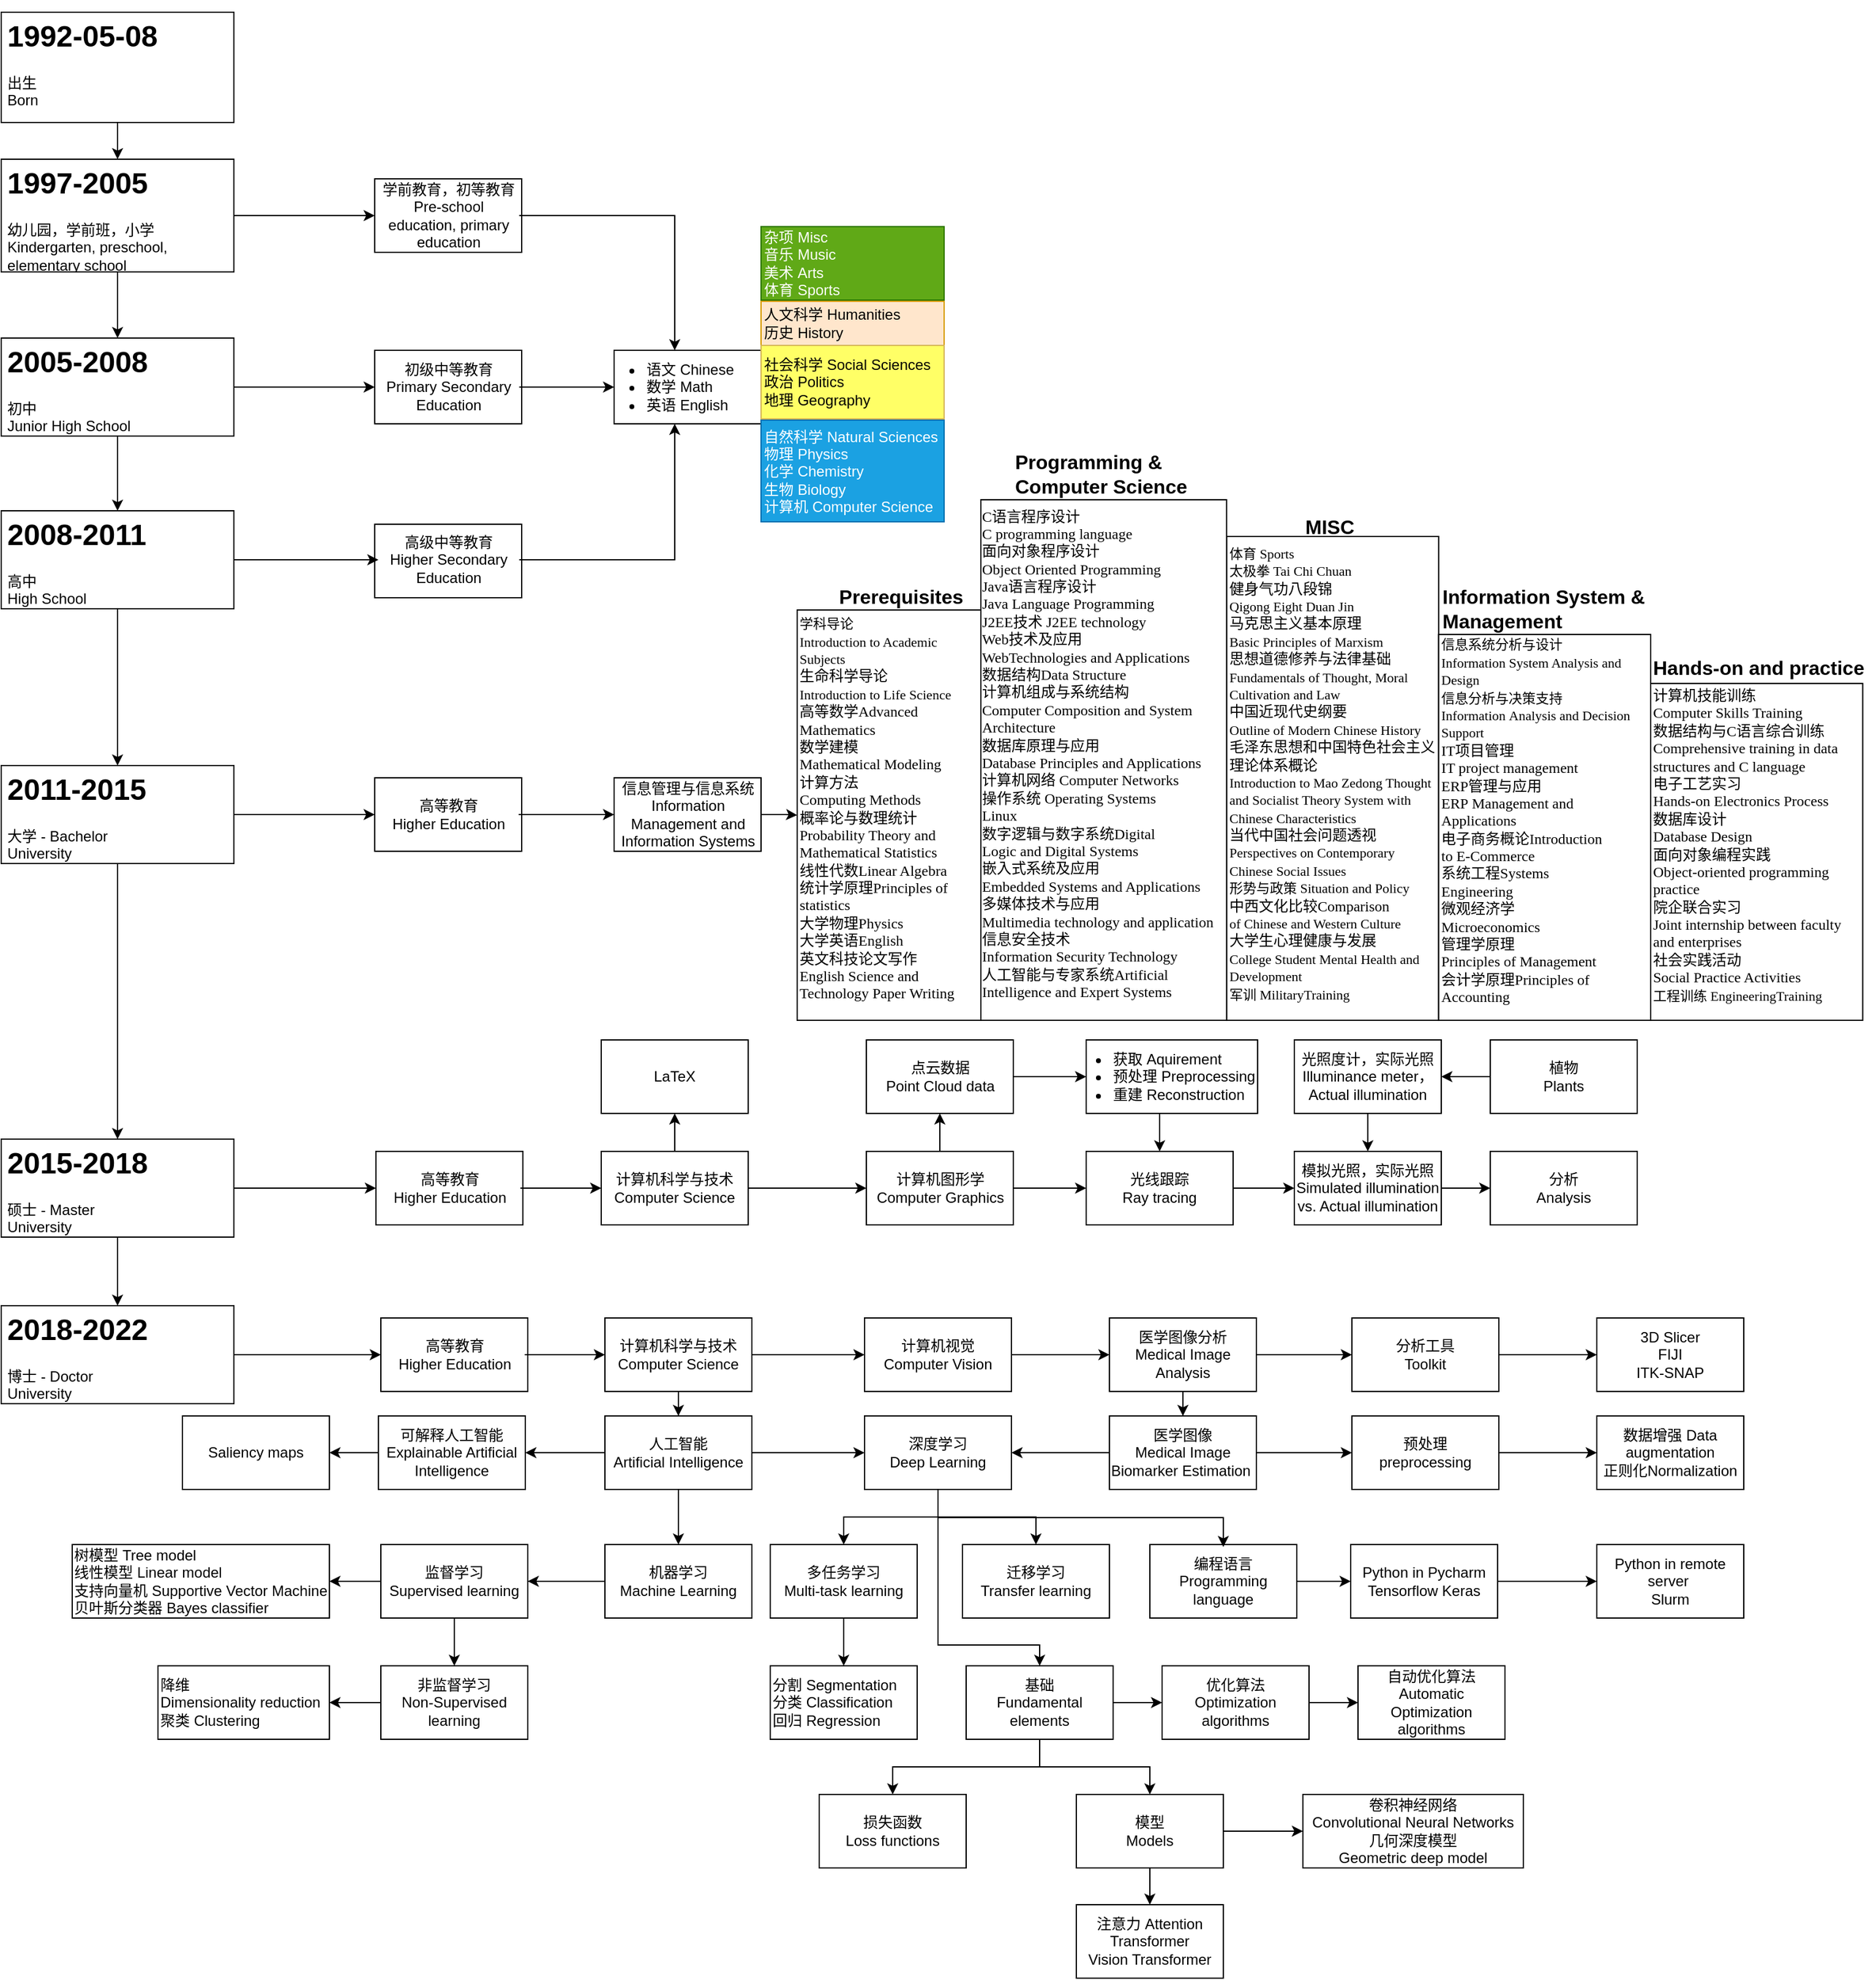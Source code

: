 <mxfile version="22.1.17" type="github" pages="9">
  <diagram id="3S6QeXYECyK9SX3h8xR4" name="study routine">
    <mxGraphModel dx="765" dy="533" grid="1" gridSize="10" guides="1" tooltips="1" connect="1" arrows="1" fold="1" page="1" pageScale="1" pageWidth="2336" pageHeight="1654" math="0" shadow="0">
      <root>
        <mxCell id="0" />
        <mxCell id="1" parent="0" />
        <mxCell id="qGcv9CCfLaphZMbWW0hr-281" value="分析工具&lt;br&gt;Toolkit" style="whiteSpace=wrap;html=1;" parent="1" vertex="1">
          <mxGeometry x="1117" y="1082" width="120" height="60" as="geometry" />
        </mxCell>
        <mxCell id="qGcv9CCfLaphZMbWW0hr-282" value="" style="edgeStyle=orthogonalEdgeStyle;rounded=0;orthogonalLoop=1;jettySize=auto;html=1;fontFamily=Times New Roman;fontSize=12;" parent="1" source="qGcv9CCfLaphZMbWW0hr-121" target="qGcv9CCfLaphZMbWW0hr-281" edge="1">
          <mxGeometry relative="1" as="geometry" />
        </mxCell>
        <mxCell id="qGcv9CCfLaphZMbWW0hr-283" value="3D Slicer&lt;br&gt;FIJI&lt;br&gt;ITK-SNAP" style="whiteSpace=wrap;html=1;" parent="1" vertex="1">
          <mxGeometry x="1317" y="1082" width="120" height="60" as="geometry" />
        </mxCell>
        <mxCell id="qGcv9CCfLaphZMbWW0hr-284" value="" style="edgeStyle=orthogonalEdgeStyle;rounded=0;orthogonalLoop=1;jettySize=auto;html=1;fontFamily=Times New Roman;fontSize=12;" parent="1" source="qGcv9CCfLaphZMbWW0hr-281" target="qGcv9CCfLaphZMbWW0hr-283" edge="1">
          <mxGeometry relative="1" as="geometry" />
        </mxCell>
        <mxCell id="qGcv9CCfLaphZMbWW0hr-285" value="基础&lt;br&gt;Fundamental elements" style="whiteSpace=wrap;html=1;strokeColor=default;" parent="1" vertex="1">
          <mxGeometry x="802" y="1366" width="120" height="60" as="geometry" />
        </mxCell>
        <mxCell id="qGcv9CCfLaphZMbWW0hr-291" value="预处理&lt;br&gt;preprocessing" style="whiteSpace=wrap;html=1;" parent="1" vertex="1">
          <mxGeometry x="1117" y="1162" width="120" height="60" as="geometry" />
        </mxCell>
        <mxCell id="qGcv9CCfLaphZMbWW0hr-292" value="" style="edgeStyle=orthogonalEdgeStyle;rounded=0;orthogonalLoop=1;jettySize=auto;html=1;fontFamily=Times New Roman;fontSize=12;" parent="1" source="qGcv9CCfLaphZMbWW0hr-289" target="qGcv9CCfLaphZMbWW0hr-291" edge="1">
          <mxGeometry relative="1" as="geometry" />
        </mxCell>
        <mxCell id="qGcv9CCfLaphZMbWW0hr-294" value="数据增强 Data augmentation&lt;br&gt;正则化Normalization" style="whiteSpace=wrap;html=1;" parent="1" vertex="1">
          <mxGeometry x="1317" y="1162" width="120" height="60" as="geometry" />
        </mxCell>
        <mxCell id="qGcv9CCfLaphZMbWW0hr-295" value="" style="edgeStyle=orthogonalEdgeStyle;rounded=0;orthogonalLoop=1;jettySize=auto;html=1;fontFamily=Times New Roman;fontSize=12;" parent="1" source="qGcv9CCfLaphZMbWW0hr-291" target="qGcv9CCfLaphZMbWW0hr-294" edge="1">
          <mxGeometry relative="1" as="geometry" />
        </mxCell>
        <mxCell id="qGcv9CCfLaphZMbWW0hr-296" value="损失函数&lt;br&gt;Loss functions" style="whiteSpace=wrap;html=1;strokeColor=default;" parent="1" vertex="1">
          <mxGeometry x="682" y="1471" width="120" height="60" as="geometry" />
        </mxCell>
        <mxCell id="qGcv9CCfLaphZMbWW0hr-297" value="" style="edgeStyle=orthogonalEdgeStyle;rounded=0;orthogonalLoop=1;jettySize=auto;html=1;fontFamily=Times New Roman;fontSize=12;" parent="1" source="qGcv9CCfLaphZMbWW0hr-285" target="qGcv9CCfLaphZMbWW0hr-296" edge="1">
          <mxGeometry relative="1" as="geometry" />
        </mxCell>
        <mxCell id="qGcv9CCfLaphZMbWW0hr-332" value="" style="edgeStyle=orthogonalEdgeStyle;rounded=0;orthogonalLoop=1;jettySize=auto;html=1;fontFamily=Times New Roman;fontSize=12;" parent="1" source="qGcv9CCfLaphZMbWW0hr-302" target="qGcv9CCfLaphZMbWW0hr-331" edge="1">
          <mxGeometry relative="1" as="geometry" />
        </mxCell>
        <mxCell id="qGcv9CCfLaphZMbWW0hr-304" value="模型&lt;br&gt;Models" style="whiteSpace=wrap;html=1;strokeColor=default;" parent="1" vertex="1">
          <mxGeometry x="892" y="1471" width="120" height="60" as="geometry" />
        </mxCell>
        <mxCell id="qGcv9CCfLaphZMbWW0hr-305" value="" style="edgeStyle=orthogonalEdgeStyle;rounded=0;orthogonalLoop=1;jettySize=auto;html=1;fontFamily=Times New Roman;fontSize=12;" parent="1" source="qGcv9CCfLaphZMbWW0hr-285" target="qGcv9CCfLaphZMbWW0hr-304" edge="1">
          <mxGeometry relative="1" as="geometry" />
        </mxCell>
        <mxCell id="qGcv9CCfLaphZMbWW0hr-308" value="优化算法&lt;br&gt;Optimization algorithms" style="whiteSpace=wrap;html=1;strokeColor=default;" parent="1" vertex="1">
          <mxGeometry x="962" y="1366" width="120" height="60" as="geometry" />
        </mxCell>
        <mxCell id="qGcv9CCfLaphZMbWW0hr-309" value="" style="edgeStyle=orthogonalEdgeStyle;rounded=0;orthogonalLoop=1;jettySize=auto;html=1;fontFamily=Times New Roman;fontSize=12;" parent="1" source="qGcv9CCfLaphZMbWW0hr-285" target="qGcv9CCfLaphZMbWW0hr-308" edge="1">
          <mxGeometry relative="1" as="geometry" />
        </mxCell>
        <mxCell id="qGcv9CCfLaphZMbWW0hr-324" value="" style="edgeStyle=orthogonalEdgeStyle;rounded=0;orthogonalLoop=1;jettySize=auto;html=1;fontFamily=Times New Roman;fontSize=12;" parent="1" source="qGcv9CCfLaphZMbWW0hr-310" target="qGcv9CCfLaphZMbWW0hr-323" edge="1">
          <mxGeometry relative="1" as="geometry" />
        </mxCell>
        <mxCell id="qGcv9CCfLaphZMbWW0hr-311" value="" style="edgeStyle=orthogonalEdgeStyle;rounded=0;orthogonalLoop=1;jettySize=auto;html=1;fontFamily=Times New Roman;fontSize=12;" parent="1" source="qGcv9CCfLaphZMbWW0hr-144" target="qGcv9CCfLaphZMbWW0hr-310" edge="1">
          <mxGeometry relative="1" as="geometry" />
        </mxCell>
        <mxCell id="qGcv9CCfLaphZMbWW0hr-312" value="非监督学习&lt;br&gt;Non-Supervised learning" style="whiteSpace=wrap;html=1;strokeColor=default;" parent="1" vertex="1">
          <mxGeometry x="324" y="1366" width="120" height="60" as="geometry" />
        </mxCell>
        <mxCell id="qGcv9CCfLaphZMbWW0hr-313" value="" style="edgeStyle=orthogonalEdgeStyle;rounded=0;orthogonalLoop=1;jettySize=auto;html=1;fontFamily=Times New Roman;fontSize=12;startArrow=none;" parent="1" source="qGcv9CCfLaphZMbWW0hr-310" target="qGcv9CCfLaphZMbWW0hr-312" edge="1">
          <mxGeometry relative="1" as="geometry" />
        </mxCell>
        <mxCell id="qGcv9CCfLaphZMbWW0hr-318" value="降维&lt;br&gt;Dimensionality reduction&lt;br&gt;聚类 Clustering" style="whiteSpace=wrap;html=1;strokeColor=default;align=left;" parent="1" vertex="1">
          <mxGeometry x="142" y="1366" width="140" height="60" as="geometry" />
        </mxCell>
        <mxCell id="qGcv9CCfLaphZMbWW0hr-319" value="" style="edgeStyle=orthogonalEdgeStyle;rounded=0;orthogonalLoop=1;jettySize=auto;html=1;fontFamily=Times New Roman;fontSize=12;" parent="1" source="qGcv9CCfLaphZMbWW0hr-312" target="qGcv9CCfLaphZMbWW0hr-318" edge="1">
          <mxGeometry relative="1" as="geometry" />
        </mxCell>
        <mxCell id="qGcv9CCfLaphZMbWW0hr-331" value="&lt;span&gt;分割 Segmentation&lt;/span&gt;&lt;br&gt;&lt;span&gt;分类 Classification&lt;/span&gt;&lt;br&gt;&lt;div&gt;&lt;span&gt;回归 Regression&lt;/span&gt;&lt;/div&gt;" style="whiteSpace=wrap;html=1;strokeColor=default;align=left;" parent="1" vertex="1">
          <mxGeometry x="642" y="1366" width="120" height="60" as="geometry" />
        </mxCell>
        <mxCell id="qGcv9CCfLaphZMbWW0hr-333" value="注意力 Attention&lt;br&gt;Transformer&lt;br&gt;Vision Transformer" style="whiteSpace=wrap;html=1;strokeColor=default;" parent="1" vertex="1">
          <mxGeometry x="892" y="1561" width="120" height="60" as="geometry" />
        </mxCell>
        <mxCell id="qGcv9CCfLaphZMbWW0hr-334" value="" style="edgeStyle=orthogonalEdgeStyle;rounded=0;orthogonalLoop=1;jettySize=auto;html=1;fontFamily=Times New Roman;fontSize=12;" parent="1" source="qGcv9CCfLaphZMbWW0hr-304" target="qGcv9CCfLaphZMbWW0hr-333" edge="1">
          <mxGeometry relative="1" as="geometry" />
        </mxCell>
        <mxCell id="qGcv9CCfLaphZMbWW0hr-337" value="卷积神经网络&lt;br&gt;Convolutional Neural Networks&lt;br&gt;几何深度模型&lt;br&gt;Geometric deep model" style="whiteSpace=wrap;html=1;strokeColor=default;" parent="1" vertex="1">
          <mxGeometry x="1077" y="1471" width="180" height="60" as="geometry" />
        </mxCell>
        <mxCell id="qGcv9CCfLaphZMbWW0hr-339" value="自动优化算法&lt;br&gt;Automatic Optimization algorithms" style="whiteSpace=wrap;html=1;strokeColor=default;" parent="1" vertex="1">
          <mxGeometry x="1122" y="1366" width="120" height="60" as="geometry" />
        </mxCell>
        <mxCell id="qGcv9CCfLaphZMbWW0hr-310" value="监督学习&lt;br&gt;Supervised learning" style="whiteSpace=wrap;html=1;strokeColor=default;" parent="1" vertex="1">
          <mxGeometry x="324" y="1267" width="120" height="60" as="geometry" />
        </mxCell>
        <mxCell id="qGcv9CCfLaphZMbWW0hr-341" value="" style="edgeStyle=orthogonalEdgeStyle;rounded=0;orthogonalLoop=1;jettySize=auto;html=1;fontFamily=Times New Roman;fontSize=12;endArrow=none;" parent="1" source="qGcv9CCfLaphZMbWW0hr-144" target="qGcv9CCfLaphZMbWW0hr-310" edge="1">
          <mxGeometry relative="1" as="geometry">
            <mxPoint x="507" y="1297.0" as="sourcePoint" />
            <mxPoint x="382.059" y="1374" as="targetPoint" />
          </mxGeometry>
        </mxCell>
        <mxCell id="qGcv9CCfLaphZMbWW0hr-338" value="" style="edgeStyle=orthogonalEdgeStyle;rounded=0;orthogonalLoop=1;jettySize=auto;html=1;fontFamily=Times New Roman;fontSize=12;" parent="1" source="qGcv9CCfLaphZMbWW0hr-304" target="qGcv9CCfLaphZMbWW0hr-337" edge="1">
          <mxGeometry relative="1" as="geometry" />
        </mxCell>
        <mxCell id="qGcv9CCfLaphZMbWW0hr-346" style="edgeStyle=orthogonalEdgeStyle;rounded=0;orthogonalLoop=1;jettySize=auto;html=1;fontFamily=Times New Roman;fontSize=12;" parent="1" source="qGcv9CCfLaphZMbWW0hr-142" target="qGcv9CCfLaphZMbWW0hr-285" edge="1">
          <mxGeometry relative="1" as="geometry">
            <Array as="points">
              <mxPoint x="779" y="1349" />
              <mxPoint x="862" y="1349" />
            </Array>
          </mxGeometry>
        </mxCell>
        <mxCell id="qGcv9CCfLaphZMbWW0hr-340" value="" style="edgeStyle=orthogonalEdgeStyle;rounded=0;orthogonalLoop=1;jettySize=auto;html=1;fontFamily=Times New Roman;fontSize=12;" parent="1" source="qGcv9CCfLaphZMbWW0hr-308" target="qGcv9CCfLaphZMbWW0hr-339" edge="1">
          <mxGeometry relative="1" as="geometry" />
        </mxCell>
        <mxCell id="qGcv9CCfLaphZMbWW0hr-51" value="&lt;h1&gt;2011-2015&lt;/h1&gt;&lt;div&gt;大学 - Bachelor&lt;/div&gt;&lt;div&gt;University&lt;br&gt;&lt;/div&gt;" style="text;html=1;spacing=5;spacingTop=-20;whiteSpace=wrap;overflow=hidden;rounded=0;strokeColor=default;" parent="1" vertex="1">
          <mxGeometry x="14" y="631" width="190" height="80" as="geometry" />
        </mxCell>
        <mxCell id="qGcv9CCfLaphZMbWW0hr-251" value="" style="edgeStyle=orthogonalEdgeStyle;rounded=0;orthogonalLoop=1;jettySize=auto;html=1;entryX=0;entryY=0.5;entryDx=0;entryDy=0;" parent="1" source="qGcv9CCfLaphZMbWW0hr-53" target="qGcv9CCfLaphZMbWW0hr-71" edge="1">
          <mxGeometry relative="1" as="geometry" />
        </mxCell>
        <mxCell id="qGcv9CCfLaphZMbWW0hr-53" value="&lt;h1&gt;2015-2018&lt;/h1&gt;&lt;div&gt;硕士 - Master&lt;/div&gt;&lt;div&gt;University&lt;br&gt;&lt;/div&gt;" style="text;html=1;spacing=5;spacingTop=-20;whiteSpace=wrap;overflow=hidden;rounded=0;strokeColor=default;" parent="1" vertex="1">
          <mxGeometry x="14" y="936" width="190" height="80" as="geometry" />
        </mxCell>
        <mxCell id="qGcv9CCfLaphZMbWW0hr-54" value="" style="edgeStyle=orthogonalEdgeStyle;rounded=0;orthogonalLoop=1;jettySize=auto;html=1;" parent="1" source="qGcv9CCfLaphZMbWW0hr-51" target="qGcv9CCfLaphZMbWW0hr-53" edge="1">
          <mxGeometry relative="1" as="geometry" />
        </mxCell>
        <mxCell id="qGcv9CCfLaphZMbWW0hr-56" value="" style="edgeStyle=orthogonalEdgeStyle;rounded=0;orthogonalLoop=1;jettySize=auto;html=1;" parent="1" source="qGcv9CCfLaphZMbWW0hr-53" target="qGcv9CCfLaphZMbWW0hr-55" edge="1">
          <mxGeometry relative="1" as="geometry" />
        </mxCell>
        <mxCell id="qGcv9CCfLaphZMbWW0hr-69" value="" style="edgeStyle=orthogonalEdgeStyle;rounded=0;orthogonalLoop=1;jettySize=auto;html=1;" parent="1" source="qGcv9CCfLaphZMbWW0hr-51" target="qGcv9CCfLaphZMbWW0hr-68" edge="1">
          <mxGeometry relative="1" as="geometry" />
        </mxCell>
        <mxCell id="qGcv9CCfLaphZMbWW0hr-266" value="" style="edgeStyle=orthogonalEdgeStyle;rounded=0;orthogonalLoop=1;jettySize=auto;html=1;fontSize=12;" parent="1" source="qGcv9CCfLaphZMbWW0hr-93" target="qGcv9CCfLaphZMbWW0hr-255" edge="1">
          <mxGeometry relative="1" as="geometry" />
        </mxCell>
        <mxCell id="qGcv9CCfLaphZMbWW0hr-93" value="信息管理与信息系统&lt;br&gt;Information Management and Information Systems" style="whiteSpace=wrap;html=1;strokeColor=default;" parent="1" vertex="1">
          <mxGeometry x="514.5" y="641" width="120" height="60" as="geometry" />
        </mxCell>
        <mxCell id="qGcv9CCfLaphZMbWW0hr-94" value="" style="edgeStyle=orthogonalEdgeStyle;rounded=0;orthogonalLoop=1;jettySize=auto;html=1;exitX=1;exitY=0.5;exitDx=0;exitDy=0;" parent="1" source="qGcv9CCfLaphZMbWW0hr-70" target="qGcv9CCfLaphZMbWW0hr-93" edge="1">
          <mxGeometry relative="1" as="geometry" />
        </mxCell>
        <mxCell id="qmrTpTHnCcI6w7EaYWka-2" value="" style="edgeStyle=orthogonalEdgeStyle;rounded=0;orthogonalLoop=1;jettySize=auto;html=1;fontColor=#00FF00;" parent="1" source="qGcv9CCfLaphZMbWW0hr-95" target="qmrTpTHnCcI6w7EaYWka-1" edge="1">
          <mxGeometry relative="1" as="geometry" />
        </mxCell>
        <mxCell id="qmrTpTHnCcI6w7EaYWka-5" style="edgeStyle=orthogonalEdgeStyle;rounded=0;orthogonalLoop=1;jettySize=auto;html=1;entryX=0;entryY=0.5;entryDx=0;entryDy=0;fontColor=#00FF00;" parent="1" source="qGcv9CCfLaphZMbWW0hr-95" target="qGcv9CCfLaphZMbWW0hr-99" edge="1">
          <mxGeometry relative="1" as="geometry" />
        </mxCell>
        <mxCell id="qGcv9CCfLaphZMbWW0hr-95" value="计算机科学与技术&lt;br&gt;Computer Science" style="whiteSpace=wrap;html=1;strokeColor=default;" parent="1" vertex="1">
          <mxGeometry x="504" y="946" width="120" height="60" as="geometry" />
        </mxCell>
        <mxCell id="qGcv9CCfLaphZMbWW0hr-96" value="" style="edgeStyle=orthogonalEdgeStyle;rounded=0;orthogonalLoop=1;jettySize=auto;html=1;" parent="1" source="qGcv9CCfLaphZMbWW0hr-73" target="qGcv9CCfLaphZMbWW0hr-95" edge="1">
          <mxGeometry relative="1" as="geometry" />
        </mxCell>
        <mxCell id="qGcv9CCfLaphZMbWW0hr-99" value="计算机图形学&lt;br&gt;Computer Graphics" style="whiteSpace=wrap;html=1;" parent="1" vertex="1">
          <mxGeometry x="720.5" y="946" width="120" height="60" as="geometry" />
        </mxCell>
        <mxCell id="qGcv9CCfLaphZMbWW0hr-103" value="点云数据&lt;br&gt;Point Cloud data" style="whiteSpace=wrap;html=1;" parent="1" vertex="1">
          <mxGeometry x="720.5" y="855" width="120" height="60" as="geometry" />
        </mxCell>
        <mxCell id="qGcv9CCfLaphZMbWW0hr-104" value="" style="edgeStyle=orthogonalEdgeStyle;rounded=0;orthogonalLoop=1;jettySize=auto;html=1;" parent="1" source="qGcv9CCfLaphZMbWW0hr-99" target="qGcv9CCfLaphZMbWW0hr-103" edge="1">
          <mxGeometry relative="1" as="geometry" />
        </mxCell>
        <mxCell id="qGcv9CCfLaphZMbWW0hr-105" value="光线跟踪&lt;br&gt;Ray tracing" style="whiteSpace=wrap;html=1;" parent="1" vertex="1">
          <mxGeometry x="900" y="946" width="120" height="60" as="geometry" />
        </mxCell>
        <mxCell id="qGcv9CCfLaphZMbWW0hr-106" value="" style="edgeStyle=orthogonalEdgeStyle;rounded=0;orthogonalLoop=1;jettySize=auto;html=1;" parent="1" source="qGcv9CCfLaphZMbWW0hr-99" target="qGcv9CCfLaphZMbWW0hr-105" edge="1">
          <mxGeometry relative="1" as="geometry" />
        </mxCell>
        <mxCell id="qGcv9CCfLaphZMbWW0hr-115" value="模拟光照，实际光照&lt;br&gt;Simulated illumination&lt;br&gt;vs. Actual illumination" style="whiteSpace=wrap;html=1;" parent="1" vertex="1">
          <mxGeometry x="1070" y="946" width="120" height="60" as="geometry" />
        </mxCell>
        <mxCell id="qGcv9CCfLaphZMbWW0hr-116" value="" style="edgeStyle=orthogonalEdgeStyle;rounded=0;orthogonalLoop=1;jettySize=auto;html=1;" parent="1" source="qGcv9CCfLaphZMbWW0hr-105" target="qGcv9CCfLaphZMbWW0hr-115" edge="1">
          <mxGeometry relative="1" as="geometry" />
        </mxCell>
        <mxCell id="qGcv9CCfLaphZMbWW0hr-119" value="" style="edgeStyle=orthogonalEdgeStyle;rounded=0;orthogonalLoop=1;jettySize=auto;html=1;" parent="1" source="qGcv9CCfLaphZMbWW0hr-103" target="qGcv9CCfLaphZMbWW0hr-118" edge="1">
          <mxGeometry relative="1" as="geometry" />
        </mxCell>
        <mxCell id="qGcv9CCfLaphZMbWW0hr-130" value="植物&lt;br&gt;Plants" style="whiteSpace=wrap;html=1;" parent="1" vertex="1">
          <mxGeometry x="1230" y="855" width="120" height="60" as="geometry" />
        </mxCell>
        <mxCell id="qGcv9CCfLaphZMbWW0hr-134" value="" style="edgeStyle=orthogonalEdgeStyle;rounded=0;orthogonalLoop=1;jettySize=auto;html=1;" parent="1" source="qGcv9CCfLaphZMbWW0hr-133" target="qGcv9CCfLaphZMbWW0hr-115" edge="1">
          <mxGeometry relative="1" as="geometry" />
        </mxCell>
        <mxCell id="qGcv9CCfLaphZMbWW0hr-133" value="光照度计，实际光照&lt;br&gt;Illuminance meter，&lt;br&gt;Actual illumination" style="whiteSpace=wrap;html=1;" parent="1" vertex="1">
          <mxGeometry x="1070" y="855" width="120" height="60" as="geometry" />
        </mxCell>
        <mxCell id="qGcv9CCfLaphZMbWW0hr-135" value="" style="edgeStyle=orthogonalEdgeStyle;rounded=0;orthogonalLoop=1;jettySize=auto;html=1;" parent="1" source="qGcv9CCfLaphZMbWW0hr-130" target="qGcv9CCfLaphZMbWW0hr-133" edge="1">
          <mxGeometry relative="1" as="geometry" />
        </mxCell>
        <mxCell id="qGcv9CCfLaphZMbWW0hr-137" value="" style="group" parent="1" vertex="1" connectable="0">
          <mxGeometry x="880" y="855" width="160" height="60" as="geometry" />
        </mxCell>
        <mxCell id="qGcv9CCfLaphZMbWW0hr-118" value="" style="whiteSpace=wrap;html=1;" parent="qGcv9CCfLaphZMbWW0hr-137" vertex="1">
          <mxGeometry x="20" width="140" height="60" as="geometry" />
        </mxCell>
        <mxCell id="qGcv9CCfLaphZMbWW0hr-120" value="&lt;ul&gt;&lt;li&gt;获取 Aquirement&lt;/li&gt;&lt;li&gt;预处理 Preprocessing&lt;/li&gt;&lt;li&gt;重建 Reconstruction&lt;/li&gt;&lt;/ul&gt;" style="text;html=1;strokeColor=none;fillColor=none;align=left;verticalAlign=middle;whiteSpace=wrap;rounded=0;" parent="qGcv9CCfLaphZMbWW0hr-137" vertex="1">
          <mxGeometry width="160" height="60" as="geometry" />
        </mxCell>
        <mxCell id="qGcv9CCfLaphZMbWW0hr-139" value="" style="edgeStyle=orthogonalEdgeStyle;rounded=0;orthogonalLoop=1;jettySize=auto;html=1;" parent="1" source="qGcv9CCfLaphZMbWW0hr-120" target="qGcv9CCfLaphZMbWW0hr-105" edge="1">
          <mxGeometry relative="1" as="geometry" />
        </mxCell>
        <mxCell id="qGcv9CCfLaphZMbWW0hr-140" value="分析&lt;br&gt;Analysis" style="whiteSpace=wrap;html=1;" parent="1" vertex="1">
          <mxGeometry x="1230" y="946" width="120" height="60" as="geometry" />
        </mxCell>
        <mxCell id="qGcv9CCfLaphZMbWW0hr-141" value="" style="edgeStyle=orthogonalEdgeStyle;rounded=0;orthogonalLoop=1;jettySize=auto;html=1;" parent="1" source="qGcv9CCfLaphZMbWW0hr-115" target="qGcv9CCfLaphZMbWW0hr-140" edge="1">
          <mxGeometry relative="1" as="geometry" />
        </mxCell>
        <mxCell id="qGcv9CCfLaphZMbWW0hr-247" value="" style="group" parent="1" vertex="1" connectable="0">
          <mxGeometry x="14" y="1052" width="1080" height="275" as="geometry" />
        </mxCell>
        <mxCell id="qGcv9CCfLaphZMbWW0hr-55" value="&lt;h1&gt;2018-2022&lt;/h1&gt;&lt;div&gt;博士 - Doctor&lt;/div&gt;&lt;div&gt;University&lt;br&gt;&lt;/div&gt;" style="text;html=1;spacing=5;spacingTop=-20;whiteSpace=wrap;overflow=hidden;rounded=0;strokeColor=default;" parent="qGcv9CCfLaphZMbWW0hr-247" vertex="1">
          <mxGeometry y="20" width="190" height="80" as="geometry" />
        </mxCell>
        <mxCell id="qGcv9CCfLaphZMbWW0hr-77" value="" style="group" parent="qGcv9CCfLaphZMbWW0hr-247" vertex="1" connectable="0">
          <mxGeometry x="310" y="30" width="120" height="60" as="geometry" />
        </mxCell>
        <mxCell id="qGcv9CCfLaphZMbWW0hr-74" value="" style="whiteSpace=wrap;html=1;align=left;verticalAlign=top;fillColor=none;gradientColor=none;spacing=5;spacingTop=-20;rounded=0;" parent="qGcv9CCfLaphZMbWW0hr-77" vertex="1">
          <mxGeometry width="120" height="60" as="geometry" />
        </mxCell>
        <mxCell id="qGcv9CCfLaphZMbWW0hr-76" value="高等教育&lt;br&gt;Higher Education" style="text;html=1;strokeColor=none;fillColor=none;align=center;verticalAlign=middle;whiteSpace=wrap;rounded=0;" parent="qGcv9CCfLaphZMbWW0hr-77" vertex="1">
          <mxGeometry x="2.5" width="115" height="60" as="geometry" />
        </mxCell>
        <mxCell id="qGcv9CCfLaphZMbWW0hr-75" value="" style="edgeStyle=orthogonalEdgeStyle;rounded=0;orthogonalLoop=1;jettySize=auto;html=1;" parent="qGcv9CCfLaphZMbWW0hr-247" source="qGcv9CCfLaphZMbWW0hr-55" target="qGcv9CCfLaphZMbWW0hr-74" edge="1">
          <mxGeometry relative="1" as="geometry" />
        </mxCell>
        <mxCell id="qGcv9CCfLaphZMbWW0hr-97" value="计算机科学与技术&lt;br&gt;Computer Science" style="whiteSpace=wrap;html=1;strokeColor=default;" parent="qGcv9CCfLaphZMbWW0hr-247" vertex="1">
          <mxGeometry x="493" y="30" width="120" height="60" as="geometry" />
        </mxCell>
        <mxCell id="qGcv9CCfLaphZMbWW0hr-98" value="" style="edgeStyle=orthogonalEdgeStyle;rounded=0;orthogonalLoop=1;jettySize=auto;html=1;" parent="qGcv9CCfLaphZMbWW0hr-247" source="qGcv9CCfLaphZMbWW0hr-76" target="qGcv9CCfLaphZMbWW0hr-97" edge="1">
          <mxGeometry relative="1" as="geometry" />
        </mxCell>
        <mxCell id="qGcv9CCfLaphZMbWW0hr-101" value="计算机视觉&lt;br&gt;Computer Vision" style="whiteSpace=wrap;html=1;" parent="qGcv9CCfLaphZMbWW0hr-247" vertex="1">
          <mxGeometry x="705" y="30" width="120" height="60" as="geometry" />
        </mxCell>
        <mxCell id="qGcv9CCfLaphZMbWW0hr-102" value="" style="edgeStyle=orthogonalEdgeStyle;rounded=0;orthogonalLoop=1;jettySize=auto;html=1;" parent="qGcv9CCfLaphZMbWW0hr-247" source="qGcv9CCfLaphZMbWW0hr-97" target="qGcv9CCfLaphZMbWW0hr-101" edge="1">
          <mxGeometry relative="1" as="geometry" />
        </mxCell>
        <mxCell id="qGcv9CCfLaphZMbWW0hr-121" value="医学图像分析&lt;br&gt;Medical Image Analysis" style="whiteSpace=wrap;html=1;" parent="qGcv9CCfLaphZMbWW0hr-247" vertex="1">
          <mxGeometry x="905" y="30" width="120" height="60" as="geometry" />
        </mxCell>
        <mxCell id="qGcv9CCfLaphZMbWW0hr-122" value="" style="edgeStyle=orthogonalEdgeStyle;rounded=0;orthogonalLoop=1;jettySize=auto;html=1;" parent="qGcv9CCfLaphZMbWW0hr-247" source="qGcv9CCfLaphZMbWW0hr-101" target="qGcv9CCfLaphZMbWW0hr-121" edge="1">
          <mxGeometry relative="1" as="geometry" />
        </mxCell>
        <mxCell id="qGcv9CCfLaphZMbWW0hr-125" value="人工智能&lt;br&gt;Artificial Intelligence" style="whiteSpace=wrap;html=1;strokeColor=default;" parent="qGcv9CCfLaphZMbWW0hr-247" vertex="1">
          <mxGeometry x="493" y="110" width="120" height="60" as="geometry" />
        </mxCell>
        <mxCell id="qGcv9CCfLaphZMbWW0hr-126" value="" style="edgeStyle=orthogonalEdgeStyle;rounded=0;orthogonalLoop=1;jettySize=auto;html=1;" parent="qGcv9CCfLaphZMbWW0hr-247" source="qGcv9CCfLaphZMbWW0hr-97" target="qGcv9CCfLaphZMbWW0hr-125" edge="1">
          <mxGeometry relative="1" as="geometry" />
        </mxCell>
        <mxCell id="qGcv9CCfLaphZMbWW0hr-142" value="深度学习&lt;br&gt;Deep Learning" style="whiteSpace=wrap;html=1;strokeColor=default;" parent="qGcv9CCfLaphZMbWW0hr-247" vertex="1">
          <mxGeometry x="705" y="110" width="120" height="60" as="geometry" />
        </mxCell>
        <mxCell id="qGcv9CCfLaphZMbWW0hr-143" value="" style="edgeStyle=orthogonalEdgeStyle;rounded=0;orthogonalLoop=1;jettySize=auto;html=1;" parent="qGcv9CCfLaphZMbWW0hr-247" source="qGcv9CCfLaphZMbWW0hr-125" target="qGcv9CCfLaphZMbWW0hr-142" edge="1">
          <mxGeometry relative="1" as="geometry" />
        </mxCell>
        <mxCell id="qGcv9CCfLaphZMbWW0hr-342" value="" style="edgeStyle=orthogonalEdgeStyle;rounded=0;orthogonalLoop=1;jettySize=auto;html=1;fontFamily=Times New Roman;fontSize=12;" parent="qGcv9CCfLaphZMbWW0hr-247" source="qGcv9CCfLaphZMbWW0hr-289" target="qGcv9CCfLaphZMbWW0hr-142" edge="1">
          <mxGeometry relative="1" as="geometry" />
        </mxCell>
        <mxCell id="qGcv9CCfLaphZMbWW0hr-289" value="医学图像&lt;br&gt;Medical Image&lt;br&gt;Biomarker Estimation&amp;nbsp;" style="whiteSpace=wrap;html=1;" parent="qGcv9CCfLaphZMbWW0hr-247" vertex="1">
          <mxGeometry x="905" y="110" width="120" height="60" as="geometry" />
        </mxCell>
        <mxCell id="qGcv9CCfLaphZMbWW0hr-290" value="" style="edgeStyle=orthogonalEdgeStyle;rounded=0;orthogonalLoop=1;jettySize=auto;html=1;fontFamily=Times New Roman;fontSize=12;" parent="qGcv9CCfLaphZMbWW0hr-247" source="qGcv9CCfLaphZMbWW0hr-121" target="qGcv9CCfLaphZMbWW0hr-289" edge="1">
          <mxGeometry relative="1" as="geometry" />
        </mxCell>
        <mxCell id="qGcv9CCfLaphZMbWW0hr-144" value="机器学习&lt;br&gt;Machine Learning" style="whiteSpace=wrap;html=1;strokeColor=default;" parent="qGcv9CCfLaphZMbWW0hr-247" vertex="1">
          <mxGeometry x="493" y="215" width="120" height="60" as="geometry" />
        </mxCell>
        <mxCell id="qGcv9CCfLaphZMbWW0hr-145" value="" style="edgeStyle=orthogonalEdgeStyle;rounded=0;orthogonalLoop=1;jettySize=auto;html=1;" parent="qGcv9CCfLaphZMbWW0hr-247" source="qGcv9CCfLaphZMbWW0hr-125" target="qGcv9CCfLaphZMbWW0hr-144" edge="1">
          <mxGeometry relative="1" as="geometry" />
        </mxCell>
        <mxCell id="qGcv9CCfLaphZMbWW0hr-323" value="&lt;div style=&quot;text-align: justify&quot;&gt;&lt;span&gt;树模型 Tree model&lt;/span&gt;&lt;/div&gt;&lt;div style=&quot;text-align: justify&quot;&gt;&lt;span&gt;线性模型 Linear model&lt;/span&gt;&lt;/div&gt;&lt;div style=&quot;text-align: justify&quot;&gt;&lt;span&gt;支持向量机 Supportive Vector Machine&lt;/span&gt;&lt;/div&gt;&lt;div style=&quot;text-align: justify&quot;&gt;&lt;span&gt;贝叶斯分类器 Bayes classifier&lt;/span&gt;&lt;/div&gt;" style="whiteSpace=wrap;html=1;strokeColor=default;" parent="qGcv9CCfLaphZMbWW0hr-247" vertex="1">
          <mxGeometry x="58" y="215" width="210" height="60" as="geometry" />
        </mxCell>
        <mxCell id="qGcv9CCfLaphZMbWW0hr-277" value="编程语言&lt;br&gt;Programming language" style="whiteSpace=wrap;html=1;strokeColor=default;" parent="qGcv9CCfLaphZMbWW0hr-247" vertex="1">
          <mxGeometry x="938" y="215" width="120" height="60" as="geometry" />
        </mxCell>
        <mxCell id="qGcv9CCfLaphZMbWW0hr-278" value="" style="edgeStyle=orthogonalEdgeStyle;rounded=0;orthogonalLoop=1;jettySize=auto;html=1;fontFamily=Times New Roman;fontSize=12;" parent="qGcv9CCfLaphZMbWW0hr-247" edge="1">
          <mxGeometry relative="1" as="geometry">
            <mxPoint x="765" y="175" as="sourcePoint" />
            <mxPoint x="998" y="217" as="targetPoint" />
            <Array as="points">
              <mxPoint x="765" y="193" />
              <mxPoint x="998" y="193" />
            </Array>
          </mxGeometry>
        </mxCell>
        <mxCell id="qGcv9CCfLaphZMbWW0hr-314" value="可解释人工智能&lt;br&gt;Explainable Artificial Intelligence" style="whiteSpace=wrap;html=1;strokeColor=default;" parent="qGcv9CCfLaphZMbWW0hr-247" vertex="1">
          <mxGeometry x="308" y="110" width="120" height="60" as="geometry" />
        </mxCell>
        <mxCell id="qGcv9CCfLaphZMbWW0hr-315" value="" style="edgeStyle=orthogonalEdgeStyle;rounded=0;orthogonalLoop=1;jettySize=auto;html=1;fontFamily=Times New Roman;fontSize=12;" parent="qGcv9CCfLaphZMbWW0hr-247" source="qGcv9CCfLaphZMbWW0hr-125" target="qGcv9CCfLaphZMbWW0hr-314" edge="1">
          <mxGeometry relative="1" as="geometry" />
        </mxCell>
        <mxCell id="qGcv9CCfLaphZMbWW0hr-302" value="多任务学习&lt;br&gt;Multi-task learning" style="whiteSpace=wrap;html=1;strokeColor=default;" parent="qGcv9CCfLaphZMbWW0hr-247" vertex="1">
          <mxGeometry x="628" y="215" width="120" height="60" as="geometry" />
        </mxCell>
        <mxCell id="qGcv9CCfLaphZMbWW0hr-303" value="" style="edgeStyle=orthogonalEdgeStyle;rounded=0;orthogonalLoop=1;jettySize=auto;html=1;fontFamily=Times New Roman;fontSize=12;exitX=0.5;exitY=1;exitDx=0;exitDy=0;" parent="qGcv9CCfLaphZMbWW0hr-247" source="qGcv9CCfLaphZMbWW0hr-142" target="qGcv9CCfLaphZMbWW0hr-302" edge="1">
          <mxGeometry relative="1" as="geometry" />
        </mxCell>
        <mxCell id="qGcv9CCfLaphZMbWW0hr-300" value="迁移学习&lt;br&gt;Transfer learning" style="whiteSpace=wrap;html=1;strokeColor=default;" parent="qGcv9CCfLaphZMbWW0hr-247" vertex="1">
          <mxGeometry x="785" y="215" width="120" height="60" as="geometry" />
        </mxCell>
        <mxCell id="qGcv9CCfLaphZMbWW0hr-335" style="edgeStyle=orthogonalEdgeStyle;rounded=0;orthogonalLoop=1;jettySize=auto;html=1;entryX=0.5;entryY=0;entryDx=0;entryDy=0;fontFamily=Times New Roman;fontSize=12;" parent="qGcv9CCfLaphZMbWW0hr-247" source="qGcv9CCfLaphZMbWW0hr-142" target="qGcv9CCfLaphZMbWW0hr-300" edge="1">
          <mxGeometry relative="1" as="geometry" />
        </mxCell>
        <mxCell id="qmrTpTHnCcI6w7EaYWka-3" value="Saliency maps" style="whiteSpace=wrap;html=1;strokeColor=default;" parent="qGcv9CCfLaphZMbWW0hr-247" vertex="1">
          <mxGeometry x="148" y="110" width="120" height="60" as="geometry" />
        </mxCell>
        <mxCell id="qmrTpTHnCcI6w7EaYWka-4" value="" style="edgeStyle=orthogonalEdgeStyle;rounded=0;orthogonalLoop=1;jettySize=auto;html=1;fontColor=#00FF00;" parent="qGcv9CCfLaphZMbWW0hr-247" source="qGcv9CCfLaphZMbWW0hr-314" target="qmrTpTHnCcI6w7EaYWka-3" edge="1">
          <mxGeometry relative="1" as="geometry" />
        </mxCell>
        <mxCell id="qGcv9CCfLaphZMbWW0hr-249" value="" style="group" parent="1" vertex="1" connectable="0">
          <mxGeometry x="320" y="946" width="120" height="60" as="geometry" />
        </mxCell>
        <mxCell id="qGcv9CCfLaphZMbWW0hr-71" value="" style="whiteSpace=wrap;html=1;align=left;verticalAlign=top;fillColor=none;gradientColor=none;spacing=5;spacingTop=-20;rounded=0;" parent="qGcv9CCfLaphZMbWW0hr-249" vertex="1">
          <mxGeometry width="120" height="60" as="geometry" />
        </mxCell>
        <mxCell id="qGcv9CCfLaphZMbWW0hr-73" value="高等教育&lt;br&gt;Higher Education" style="text;html=1;strokeColor=none;fillColor=none;align=center;verticalAlign=middle;whiteSpace=wrap;rounded=0;" parent="qGcv9CCfLaphZMbWW0hr-249" vertex="1">
          <mxGeometry x="3" width="115" height="60" as="geometry" />
        </mxCell>
        <mxCell id="qGcv9CCfLaphZMbWW0hr-262" style="edgeStyle=orthogonalEdgeStyle;rounded=0;orthogonalLoop=1;jettySize=auto;html=1;entryX=0.5;entryY=0;entryDx=0;entryDy=0;" parent="1" source="qGcv9CCfLaphZMbWW0hr-49" target="qGcv9CCfLaphZMbWW0hr-51" edge="1">
          <mxGeometry relative="1" as="geometry" />
        </mxCell>
        <mxCell id="qGcv9CCfLaphZMbWW0hr-263" value="" style="group" parent="1" vertex="1" connectable="0">
          <mxGeometry x="319" y="641" width="120" height="60" as="geometry" />
        </mxCell>
        <mxCell id="qGcv9CCfLaphZMbWW0hr-68" value="" style="whiteSpace=wrap;html=1;align=left;verticalAlign=top;fillColor=none;gradientColor=none;spacing=5;spacingTop=-20;rounded=0;" parent="qGcv9CCfLaphZMbWW0hr-263" vertex="1">
          <mxGeometry width="120" height="60" as="geometry" />
        </mxCell>
        <mxCell id="qGcv9CCfLaphZMbWW0hr-70" value="高等教育&lt;br&gt;Higher Education" style="text;html=1;strokeColor=none;fillColor=none;align=center;verticalAlign=middle;whiteSpace=wrap;rounded=0;" parent="qGcv9CCfLaphZMbWW0hr-263" vertex="1">
          <mxGeometry x="2.5" width="115" height="60" as="geometry" />
        </mxCell>
        <mxCell id="qGcv9CCfLaphZMbWW0hr-256" value="&lt;p class=&quot;western&quot; style=&quot;margin-bottom: 0in ; line-height: 100% ; background: transparent&quot;&gt;&lt;/p&gt;&lt;font face=&quot;Times New Roman&quot;&gt;&lt;font style=&quot;text-align: justify ; font-size: 11px ; background-color: transparent&quot;&gt;&lt;span lang=&quot;zh-CN&quot;&gt;体育&amp;nbsp;&lt;/span&gt;&lt;/font&gt;&lt;font style=&quot;text-align: justify ; font-size: 11px ; background-color: transparent&quot;&gt;Sports&lt;/font&gt;&lt;br&gt;&lt;font style=&quot;font-size: 11px ; background-color: transparent ; text-align: justify&quot;&gt;&lt;span lang=&quot;zh-CN&quot;&gt;太极拳&amp;nbsp;&lt;/span&gt;&lt;/font&gt;&lt;font style=&quot;font-size: 11px ; background-color: transparent ; text-align: justify&quot;&gt;Tai Chi Chuan&lt;/font&gt;&lt;br&gt;&lt;span style=&quot;background-color: transparent ; text-align: justify&quot;&gt;健身气功八段锦&lt;/span&gt;&lt;br&gt;&lt;span style=&quot;background-color: transparent ; text-align: justify ; font-size: 11px&quot;&gt;Qigong Eight Duan Jin&lt;/span&gt;&lt;br&gt;&lt;span style=&quot;background-color: transparent ; text-align: justify&quot;&gt;马克思主义基本原理&lt;/span&gt;&lt;br&gt;&lt;span style=&quot;background-color: transparent ; text-align: justify ; font-size: 11px&quot;&gt;Basic Principles of Marxism&lt;/span&gt;&lt;br&gt;&lt;span style=&quot;background-color: transparent ; text-align: justify&quot;&gt;思想道德修养与法律基础&lt;/span&gt;&lt;br&gt;&lt;span style=&quot;background-color: transparent ; text-align: justify ; font-size: 11px&quot;&gt;Fundamentals of Thought, Moral Cultivation and Law&lt;/span&gt;&lt;br&gt;&lt;span style=&quot;background-color: transparent ; text-align: justify&quot;&gt;中国近现代史纲要&lt;/span&gt;&lt;br&gt;&lt;span style=&quot;background-color: transparent ; text-align: justify ; font-size: 11px&quot;&gt;Outline of Modern Chinese History&lt;/span&gt;&lt;br&gt;&lt;span style=&quot;background-color: transparent ; text-align: justify&quot;&gt;毛泽东思想和中国特色社会主义理论体系概论&lt;/span&gt;&lt;br&gt;&lt;span style=&quot;text-align: justify ; font-size: 11px ; background-color: transparent&quot;&gt;Introduction &lt;/span&gt;&lt;span style=&quot;text-align: justify ; font-size: 11px ; background-color: transparent&quot;&gt;to Mao Zedong Thought and Socialist Theory System with Chinese Characteristics&lt;/span&gt;&lt;br&gt;&lt;span style=&quot;background-color: transparent ; text-align: justify&quot;&gt;当代中国社会问题透视&lt;/span&gt;&lt;br&gt;&lt;span style=&quot;background-color: transparent ; text-align: justify ; font-size: 11px&quot;&gt;Perspectives on Contemporary Chinese Social Issues&lt;/span&gt;&lt;br&gt;&lt;font style=&quot;font-size: 11px ; background-color: transparent ; text-align: justify&quot;&gt;&lt;span lang=&quot;zh-CN&quot;&gt;形势与政策&amp;nbsp;&lt;/span&gt;&lt;/font&gt;&lt;font style=&quot;font-size: 11px ; background-color: transparent ; text-align: justify&quot;&gt;Situation and Policy&lt;/font&gt;&lt;br&gt;&lt;font style=&quot;text-align: justify ; background-color: transparent&quot;&gt;&lt;span lang=&quot;zh-CN&quot;&gt;中西文化比较&lt;/span&gt;&lt;/font&gt;&lt;font style=&quot;text-align: justify ; background-color: transparent&quot;&gt;Comparison&lt;/font&gt;&lt;br&gt;&lt;span style=&quot;background-color: transparent ; text-align: justify ; font-size: 11px&quot;&gt;of Chinese and Western Culture&lt;/span&gt;&lt;br&gt;&lt;span style=&quot;background-color: transparent ; text-align: justify&quot;&gt;大学生心理健康与发展&lt;/span&gt;&lt;br&gt;&lt;span style=&quot;background-color: transparent ; text-align: justify ; font-size: 11px&quot;&gt;College Student Mental Health and Development&lt;/span&gt;&lt;br&gt;&lt;font style=&quot;font-size: 11px ; background-color: transparent ; text-align: justify&quot;&gt;&lt;span lang=&quot;zh-CN&quot;&gt;军训&amp;nbsp;&lt;/span&gt;&lt;/font&gt;&lt;font style=&quot;font-size: 11px ; background-color: transparent ; text-align: justify&quot;&gt;MilitaryTraining&lt;/font&gt;&lt;/font&gt;&lt;br&gt;&lt;p&gt;&lt;/p&gt;&lt;p class=&quot;western&quot; style=&quot;margin-bottom: 0in ; line-height: 100% ; background: transparent ; font-size: 11px&quot;&gt;&lt;/p&gt;&lt;p&gt;&lt;/p&gt;&lt;p class=&quot;western&quot; style=&quot;margin-bottom: 0in ; line-height: 100% ; background: transparent ; font-size: 11px&quot;&gt;&lt;/p&gt;&lt;p&gt;&lt;/p&gt;&lt;p class=&quot;western&quot; style=&quot;margin-bottom: 0in ; line-height: 100% ; background: transparent ; font-size: 11px&quot;&gt;&lt;/p&gt;&lt;p&gt;&lt;/p&gt;&lt;p class=&quot;western&quot; style=&quot;margin-bottom: 0in ; line-height: 100% ; background: transparent ; font-size: 11px&quot;&gt;&lt;/p&gt;&lt;p&gt;&lt;/p&gt;&lt;p class=&quot;western&quot; style=&quot;margin-bottom: 0in ; line-height: 100% ; background: transparent ; font-size: 11px&quot;&gt;&lt;/p&gt;&lt;p&gt;&lt;/p&gt;&lt;p class=&quot;western&quot; style=&quot;margin-bottom: 0in ; line-height: 100% ; background: transparent ; font-size: 11px&quot;&gt;&lt;/p&gt;&lt;p&gt;&lt;/p&gt;&lt;p class=&quot;western&quot; style=&quot;margin-bottom: 0in ; line-height: 100% ; background: transparent ; font-size: 11px&quot;&gt;&lt;/p&gt;&lt;p&gt;&lt;/p&gt;&lt;p class=&quot;western&quot; style=&quot;margin-bottom: 0in ; line-height: 100% ; background: transparent ; font-size: 11px&quot;&gt;&lt;/p&gt;&lt;p&gt;&lt;/p&gt;&lt;p class=&quot;western&quot; style=&quot;margin-bottom: 0in ; line-height: 100% ; background: transparent ; font-size: 11px&quot;&gt;&lt;/p&gt;&lt;p&gt;&lt;/p&gt;&lt;p class=&quot;western&quot; style=&quot;margin-bottom: 0in ; line-height: 100% ; background: transparent ; font-size: 11px&quot;&gt;&lt;/p&gt;&lt;p&gt;&lt;/p&gt;" style="whiteSpace=wrap;html=1;strokeColor=default;verticalAlign=bottom;align=left;" parent="1" vertex="1">
          <mxGeometry x="1014.67" y="444" width="173.17" height="395" as="geometry" />
        </mxCell>
        <mxCell id="qGcv9CCfLaphZMbWW0hr-257" value="&lt;font face=&quot;Times New Roman&quot;&gt;&lt;span style=&quot;background-color: transparent ; font-family: , &amp;#34;simsun&amp;#34; ; font-size: 11px&quot;&gt;信息系统分析与设计&lt;/span&gt;&lt;br&gt;&lt;span style=&quot;background-color: transparent ; font-size: 11px&quot;&gt;Information System Analysis and Design&lt;/span&gt;&lt;br&gt;&lt;span style=&quot;background-color: transparent ; font-family: , &amp;#34;simsun&amp;#34; ; font-size: 11px&quot;&gt;信息分析与决策支持&lt;/span&gt;&lt;br&gt;&lt;span style=&quot;background-color: transparent ; font-size: 11px&quot;&gt;Information&amp;nbsp;&lt;/span&gt;&lt;span style=&quot;background-color: transparent ; font-size: 11px&quot;&gt;Analysis and Decision Support&lt;/span&gt;&lt;br&gt;&lt;font style=&quot;background-color: transparent&quot;&gt;IT&lt;/font&gt;&lt;font style=&quot;background-color: transparent&quot;&gt;&lt;span lang=&quot;zh-CN&quot;&gt;项目管理&lt;/span&gt;&lt;/font&gt;&lt;br&gt;&lt;span style=&quot;background-color: transparent&quot;&gt;IT project management&lt;/span&gt;&lt;br&gt;&lt;font style=&quot;background-color: transparent&quot;&gt;ERP&lt;/font&gt;&lt;font style=&quot;background-color: transparent&quot;&gt;&lt;span lang=&quot;zh-CN&quot;&gt;管理与应用&lt;/span&gt;&lt;/font&gt;&lt;br&gt;&lt;span style=&quot;background-color: transparent&quot;&gt;ERP&amp;nbsp;&lt;/span&gt;&lt;span style=&quot;background-color: transparent&quot;&gt;Management and Applications&lt;/span&gt;&lt;br&gt;&lt;font style=&quot;background-color: transparent&quot;&gt;&lt;span lang=&quot;zh-CN&quot;&gt;电子商务概论&lt;/span&gt;&lt;/font&gt;&lt;font style=&quot;background-color: transparent&quot;&gt;Introduction&lt;/font&gt;&lt;br&gt;&lt;span style=&quot;background-color: transparent&quot;&gt;to E-Commerce&lt;/span&gt;&lt;br&gt;&lt;font style=&quot;background-color: transparent&quot;&gt;&lt;span lang=&quot;zh-CN&quot;&gt;系统工程&lt;/span&gt;&lt;/font&gt;&lt;font style=&quot;background-color: transparent&quot;&gt;Systems&lt;/font&gt;&lt;br&gt;&lt;span style=&quot;background-color: transparent&quot;&gt;Engineering&lt;/span&gt;&lt;br&gt;&lt;span style=&quot;background-color: transparent ; font-family: , &amp;#34;simsun&amp;#34;&quot;&gt;微观经济学&lt;/span&gt;&lt;br&gt;&lt;span style=&quot;background-color: transparent&quot;&gt;Microeconomics&lt;/span&gt;&lt;br&gt;&lt;span style=&quot;background-color: transparent ; font-family: , &amp;#34;simsun&amp;#34;&quot;&gt;管理学原理&lt;/span&gt;&lt;br&gt;&lt;span style=&quot;background-color: transparent&quot;&gt;Principles&amp;nbsp;&lt;/span&gt;&lt;span style=&quot;background-color: transparent&quot;&gt;of Management&lt;/span&gt;&lt;br&gt;&lt;font style=&quot;background-color: transparent&quot;&gt;&lt;span lang=&quot;zh-CN&quot;&gt;会计学原理&lt;/span&gt;&lt;/font&gt;&lt;/font&gt;&lt;font style=&quot;background-color: transparent&quot;&gt;&lt;font face=&quot;Times New Roman&quot;&gt;Principles o&lt;span style=&quot;background-color: transparent&quot;&gt;f Accounting&lt;/span&gt;&lt;/font&gt;&lt;br&gt;&lt;/font&gt;&lt;p&gt;&lt;/p&gt;" style="whiteSpace=wrap;html=1;strokeColor=default;align=left;" parent="1" vertex="1">
          <mxGeometry x="1187.83" y="524" width="173.17" height="315" as="geometry" />
        </mxCell>
        <mxCell id="qGcv9CCfLaphZMbWW0hr-252" value="&lt;div style=&quot;text-align: left&quot;&gt;&lt;font face=&quot;Times New Roman&quot;&gt;&lt;font style=&quot;background-color: transparent&quot;&gt;C&lt;/font&gt;&lt;font style=&quot;background-color: transparent&quot;&gt;&lt;span lang=&quot;zh-CN&quot;&gt;语言程序设计&amp;nbsp;&lt;/span&gt;&lt;/font&gt;&lt;/font&gt;&lt;/div&gt;&lt;font face=&quot;Times New Roman&quot;&gt;&lt;font style=&quot;background-color: transparent&quot;&gt;&lt;div style=&quot;text-align: left&quot;&gt;&lt;font style=&quot;background-color: transparent&quot;&gt;C&amp;nbsp;&lt;/font&gt;&lt;span style=&quot;background-color: transparent&quot;&gt;programming language&lt;/span&gt;&lt;/div&gt;&lt;/font&gt;&lt;span style=&quot;background-color: transparent&quot;&gt;&lt;div style=&quot;text-align: left&quot;&gt;&lt;span style=&quot;background-color: transparent&quot;&gt;面向对象程序设计&lt;/span&gt;&lt;/div&gt;&lt;/span&gt;&lt;span style=&quot;background-color: transparent&quot;&gt;&lt;div style=&quot;text-align: left&quot;&gt;&lt;span style=&quot;background-color: transparent&quot;&gt;Object Oriented Programming&lt;/span&gt;&lt;/div&gt;&lt;/span&gt;&lt;font style=&quot;background-color: transparent&quot;&gt;&lt;div style=&quot;text-align: left&quot;&gt;&lt;font style=&quot;background-color: transparent&quot;&gt;Java&lt;/font&gt;&lt;font style=&quot;background-color: transparent&quot;&gt;&lt;span lang=&quot;zh-CN&quot;&gt;语言程序设计&lt;/span&gt;&lt;/font&gt;&lt;/div&gt;&lt;/font&gt;&lt;span style=&quot;background-color: transparent&quot;&gt;&lt;div style=&quot;text-align: left&quot;&gt;&lt;span style=&quot;background-color: transparent&quot;&gt;Java Language Programming&lt;/span&gt;&lt;/div&gt;&lt;/span&gt;&lt;font style=&quot;background-color: transparent&quot;&gt;&lt;div style=&quot;text-align: left&quot;&gt;&lt;font style=&quot;background-color: transparent&quot;&gt;J2EE&lt;/font&gt;&lt;font style=&quot;background-color: transparent&quot;&gt;&lt;span lang=&quot;zh-CN&quot;&gt;技术&amp;nbsp;&lt;/span&gt;&lt;/font&gt;&lt;font style=&quot;background-color: transparent&quot;&gt;J2EE technology&lt;/font&gt;&lt;/div&gt;&lt;/font&gt;&lt;font style=&quot;background-color: transparent&quot;&gt;&lt;div style=&quot;text-align: left&quot;&gt;&lt;font style=&quot;background-color: transparent&quot;&gt;Web&lt;/font&gt;&lt;font style=&quot;background-color: transparent&quot;&gt;&lt;span lang=&quot;zh-CN&quot;&gt;技术及应用&lt;/span&gt;&lt;/font&gt;&lt;/div&gt;&lt;/font&gt;&lt;span style=&quot;background-color: transparent&quot;&gt;&lt;div style=&quot;text-align: left&quot;&gt;&lt;span style=&quot;background-color: transparent&quot;&gt;WebTechnologies and Applications&lt;/span&gt;&lt;/div&gt;&lt;/span&gt;&lt;font style=&quot;background-color: transparent ; font-family: , &amp;#34;simsun&amp;#34;&quot;&gt;&lt;div style=&quot;text-align: left&quot;&gt;&lt;font style=&quot;background-color: transparent&quot;&gt;&lt;span lang=&quot;zh-CN&quot;&gt;数据结构&lt;/span&gt;&lt;/font&gt;&lt;font style=&quot;background-color: transparent&quot;&gt;Data Structure&lt;/font&gt;&lt;/div&gt;&lt;/font&gt;&lt;span style=&quot;background-color: transparent&quot;&gt;&lt;div style=&quot;text-align: left&quot;&gt;&lt;span style=&quot;background-color: transparent&quot;&gt;计算机组成与系统结构&lt;/span&gt;&lt;/div&gt;&lt;/span&gt;&lt;span style=&quot;background-color: transparent&quot;&gt;&lt;div style=&quot;text-align: left&quot;&gt;&lt;span style=&quot;background-color: transparent&quot;&gt;Computer Composition and System Architecture&lt;/span&gt;&lt;/div&gt;&lt;/span&gt;&lt;span style=&quot;background-color: transparent&quot;&gt;&lt;div style=&quot;text-align: left&quot;&gt;&lt;span style=&quot;background-color: transparent&quot;&gt;数据库原理与应用&lt;/span&gt;&lt;/div&gt;&lt;/span&gt;&lt;span style=&quot;background-color: transparent&quot;&gt;&lt;div style=&quot;text-align: left&quot;&gt;&lt;span style=&quot;background-color: transparent&quot;&gt;Database Principles and Applications&lt;/span&gt;&lt;/div&gt;&lt;/span&gt;&lt;font style=&quot;background-color: transparent ; font-family: , &amp;#34;simsun&amp;#34;&quot;&gt;&lt;div style=&quot;text-align: left&quot;&gt;&lt;font style=&quot;background-color: transparent&quot;&gt;&lt;span lang=&quot;zh-CN&quot;&gt;计算机网络&amp;nbsp;&lt;/span&gt;&lt;/font&gt;&lt;font style=&quot;background-color: transparent&quot;&gt;Computer Networks&lt;/font&gt;&lt;/div&gt;&lt;/font&gt;&lt;font style=&quot;background-color: transparent ; font-family: , &amp;#34;simsun&amp;#34;&quot;&gt;&lt;div style=&quot;text-align: left&quot;&gt;&lt;font style=&quot;background-color: transparent&quot;&gt;&lt;span lang=&quot;zh-CN&quot;&gt;操作系统&amp;nbsp;&lt;/span&gt;&lt;/font&gt;&lt;font style=&quot;background-color: transparent&quot;&gt;Operating Systems&lt;/font&gt;&lt;/div&gt;&lt;/font&gt;&lt;span style=&quot;background-color: transparent&quot;&gt;&lt;div style=&quot;text-align: left&quot;&gt;&lt;span style=&quot;background-color: transparent&quot;&gt;Linux&amp;nbsp;&lt;/span&gt;&lt;/div&gt;&lt;/span&gt;&lt;font style=&quot;background-color: transparent ; font-family: , &amp;#34;simsun&amp;#34;&quot;&gt;&lt;div style=&quot;text-align: left&quot;&gt;&lt;font style=&quot;background-color: transparent&quot;&gt;&lt;span lang=&quot;zh-CN&quot;&gt;数字逻辑与数字系统&lt;/span&gt;&lt;/font&gt;&lt;font style=&quot;background-color: transparent&quot;&gt;Digital&lt;br&gt;Logic and Digital Systems&lt;/font&gt;&lt;/div&gt;&lt;/font&gt;&lt;span style=&quot;background-color: transparent&quot;&gt;&lt;div style=&quot;text-align: left&quot;&gt;&lt;span style=&quot;background-color: transparent&quot;&gt;嵌入式系统及应用&lt;/span&gt;&lt;/div&gt;&lt;/span&gt;&lt;span style=&quot;background-color: transparent&quot;&gt;&lt;div style=&quot;text-align: left&quot;&gt;&lt;span style=&quot;background-color: transparent&quot;&gt;Embedded Systems and Applications&lt;/span&gt;&lt;/div&gt;&lt;/span&gt;&lt;span style=&quot;background-color: transparent&quot;&gt;&lt;div style=&quot;text-align: left&quot;&gt;&lt;span style=&quot;background-color: transparent&quot;&gt;多媒体技术与应用&lt;/span&gt;&lt;/div&gt;&lt;/span&gt;&lt;span style=&quot;background-color: transparent&quot;&gt;&lt;div style=&quot;text-align: left&quot;&gt;&lt;span style=&quot;background-color: transparent&quot;&gt;Multimedia&amp;nbsp;&lt;/span&gt;&lt;span style=&quot;background-color: transparent&quot;&gt;technology and application&lt;/span&gt;&lt;/div&gt;&lt;/span&gt;&lt;span style=&quot;background-color: transparent ; font-family: , &amp;#34;simsun&amp;#34;&quot;&gt;&lt;div style=&quot;text-align: left&quot;&gt;&lt;span style=&quot;background-color: transparent&quot;&gt;信息安全技术&lt;/span&gt;&lt;/div&gt;&lt;/span&gt;&lt;font style=&quot;background-color: transparent&quot;&gt;&lt;div style=&quot;text-align: left&quot;&gt;&lt;font style=&quot;background-color: transparent&quot;&gt;Information&amp;nbsp;&lt;/font&gt;&lt;span style=&quot;background-color: transparent&quot;&gt;Security Technology&lt;/span&gt;&lt;/div&gt;&lt;/font&gt;&lt;font style=&quot;background-color: transparent&quot;&gt;&lt;div style=&quot;text-align: left&quot;&gt;&lt;font style=&quot;background-color: transparent&quot;&gt;&lt;span lang=&quot;zh-CN&quot;&gt;人工智能与专家系统&lt;/span&gt;&lt;/font&gt;&lt;font style=&quot;background-color: transparent&quot;&gt;Artificial&lt;/font&gt;&lt;/div&gt;&lt;/font&gt;&lt;font style=&quot;font-size: 12px&quot;&gt;&lt;span style=&quot;background-color: transparent&quot;&gt;&lt;div style=&quot;text-align: left&quot;&gt;&lt;span style=&quot;background-color: transparent&quot;&gt;Intelligence and Expert Systems&lt;/span&gt;&lt;/div&gt;&lt;/span&gt;&lt;/font&gt;&lt;/font&gt;&lt;div style=&quot;font-size: 11px&quot;&gt;&lt;p class=&quot;western&quot; style=&quot;text-align: left ; margin-bottom: 0in ; line-height: 100% ; background: transparent&quot;&gt;&lt;font style=&quot;font-size: 11px&quot;&gt;&lt;/font&gt;&lt;/p&gt;&lt;/div&gt;&lt;div style=&quot;text-align: justify&quot;&gt;&lt;/div&gt;" style="whiteSpace=wrap;html=1;strokeColor=default;" parent="1" vertex="1">
          <mxGeometry x="814" y="414" width="200.67" height="425" as="geometry" />
        </mxCell>
        <mxCell id="qGcv9CCfLaphZMbWW0hr-268" value="Programming &amp;amp;&lt;br&gt;Computer Science" style="text;html=1;strokeColor=none;fillColor=none;align=left;verticalAlign=middle;whiteSpace=wrap;rounded=0;shadow=0;fontSize=16;fontStyle=1" parent="1" vertex="1">
          <mxGeometry x="839.67" y="378" width="170" height="30" as="geometry" />
        </mxCell>
        <mxCell id="qGcv9CCfLaphZMbWW0hr-269" value="Information System &amp;amp;&lt;br&gt;Management" style="text;html=1;strokeColor=none;fillColor=none;align=left;verticalAlign=middle;whiteSpace=wrap;rounded=0;shadow=0;fontSize=16;fontStyle=1" parent="1" vertex="1">
          <mxGeometry x="1189.41" y="488" width="170" height="30" as="geometry" />
        </mxCell>
        <mxCell id="qGcv9CCfLaphZMbWW0hr-271" value="MISC" style="text;html=1;strokeColor=none;fillColor=none;align=center;verticalAlign=middle;whiteSpace=wrap;rounded=0;shadow=0;fontSize=16;fontStyle=1" parent="1" vertex="1">
          <mxGeometry x="1014" y="421" width="170" height="30" as="geometry" />
        </mxCell>
        <mxCell id="qGcv9CCfLaphZMbWW0hr-274" value="&lt;blockquote style=&quot;margin: 0 0 0 40px ; border: none ; padding: 0px&quot;&gt;&lt;/blockquote&gt;&lt;font face=&quot;Times New Roman&quot;&gt;&lt;span style=&quot;background-color: transparent&quot;&gt;计算机技能训练&amp;nbsp;&lt;/span&gt;&lt;br&gt;&lt;/font&gt;&lt;blockquote style=&quot;margin: 0 0 0 40px ; border: none ; padding: 0px&quot;&gt;&lt;/blockquote&gt;&lt;font face=&quot;Times New Roman&quot;&gt;&lt;span style=&quot;background-color: transparent&quot;&gt;Computer Skills Training&lt;/span&gt;&lt;br&gt;&lt;/font&gt;&lt;blockquote style=&quot;margin: 0 0 0 40px ; border: none ; padding: 0px&quot;&gt;&lt;/blockquote&gt;&lt;font face=&quot;Times New Roman&quot;&gt;&lt;font style=&quot;background-color: transparent&quot;&gt;&lt;span lang=&quot;zh-CN&quot;&gt;数据结构与&lt;/span&gt;&lt;/font&gt;&lt;font style=&quot;background-color: transparent&quot;&gt;C&lt;/font&gt;&lt;font style=&quot;background-color: transparent&quot;&gt;&lt;span lang=&quot;zh-CN&quot;&gt;语言综合训练&lt;/span&gt;&lt;/font&gt;&lt;br&gt;&lt;/font&gt;&lt;blockquote style=&quot;margin: 0 0 0 40px ; border: none ; padding: 0px&quot;&gt;&lt;/blockquote&gt;&lt;font face=&quot;Times New Roman&quot;&gt;Comprehensive training in data structures and C language&lt;br&gt;&lt;span style=&quot;font-family: , &amp;#34;simsun&amp;#34; ; background-color: transparent&quot;&gt;电子工艺实习&lt;/span&gt;&lt;br&gt;&lt;/font&gt;&lt;blockquote style=&quot;margin: 0 0 0 40px ; border: none ; padding: 0px&quot;&gt;&lt;/blockquote&gt;&lt;font face=&quot;Times New Roman&quot;&gt;&lt;span style=&quot;background-color: transparent&quot;&gt;Hands-on Electronics Process&amp;nbsp;&lt;/span&gt;&lt;br&gt;&lt;/font&gt;&lt;blockquote style=&quot;margin: 0 0 0 40px ; border: none ; padding: 0px&quot;&gt;&lt;/blockquote&gt;&lt;font face=&quot;Times New Roman&quot;&gt;&lt;span style=&quot;background-color: transparent&quot;&gt;数据库设计&lt;/span&gt;&lt;br&gt;&lt;/font&gt;&lt;blockquote style=&quot;margin: 0 0 0 40px ; border: none ; padding: 0px&quot;&gt;&lt;/blockquote&gt;&lt;font face=&quot;Times New Roman&quot;&gt;&lt;span style=&quot;background-color: transparent&quot;&gt;Database Design&lt;/span&gt;&lt;br&gt;&lt;span style=&quot;font-family: , &amp;#34;simsun&amp;#34; ; background-color: transparent&quot;&gt;面向对象编程实践&lt;/span&gt;&lt;br&gt;&lt;/font&gt;&lt;blockquote style=&quot;margin: 0 0 0 40px ; border: none ; padding: 0px&quot;&gt;&lt;/blockquote&gt;&lt;font face=&quot;Times New Roman&quot;&gt;&lt;span style=&quot;background-color: transparent&quot;&gt;Object-oriented programming practice&lt;/span&gt;&lt;br&gt;&lt;/font&gt;&lt;blockquote style=&quot;margin: 0 0 0 40px ; border: none ; padding: 0px&quot;&gt;&lt;/blockquote&gt;&lt;font face=&quot;Times New Roman&quot;&gt;&lt;span style=&quot;background-color: transparent&quot;&gt;院企联合实习&lt;/span&gt;&lt;br&gt;&lt;/font&gt;&lt;blockquote style=&quot;margin: 0 0 0 40px ; border: none ; padding: 0px&quot;&gt;&lt;/blockquote&gt;&lt;font face=&quot;Times New Roman&quot;&gt;&lt;span style=&quot;background-color: transparent&quot;&gt;Joint internship between faculty and enterprises&lt;/span&gt;&lt;br&gt;&lt;/font&gt;&lt;blockquote style=&quot;margin: 0 0 0 40px ; border: none ; padding: 0px&quot;&gt;&lt;/blockquote&gt;&lt;font face=&quot;Times New Roman&quot;&gt;&lt;span style=&quot;background-color: transparent&quot;&gt;社会实践活动&lt;/span&gt;&lt;br&gt;&lt;/font&gt;&lt;font style=&quot;background-color: transparent ; font-size: 12px&quot;&gt;&lt;font style=&quot;font-size: 12px&quot;&gt;&lt;font face=&quot;Times New Roman&quot;&gt;Social Practice Activities&lt;br&gt;&lt;font style=&quot;background-color: transparent ; font-size: 11px ; text-align: justify&quot;&gt;&lt;span lang=&quot;zh-CN&quot;&gt;工程训练&amp;nbsp;&lt;/span&gt;&lt;/font&gt;&lt;font style=&quot;background-color: transparent ; font-size: 11px ; text-align: justify&quot;&gt;EngineeringTraining&lt;/font&gt;&lt;/font&gt;&lt;br&gt;&lt;/font&gt;&lt;/font&gt;&lt;p&gt;&lt;/p&gt;" style="whiteSpace=wrap;html=1;strokeColor=default;align=left;" parent="1" vertex="1">
          <mxGeometry x="1361" y="564" width="173.17" height="275" as="geometry" />
        </mxCell>
        <mxCell id="qGcv9CCfLaphZMbWW0hr-275" value="Hands-on and practice" style="text;html=1;strokeColor=none;fillColor=none;align=left;verticalAlign=middle;whiteSpace=wrap;rounded=0;shadow=0;fontSize=16;fontStyle=1" parent="1" vertex="1">
          <mxGeometry x="1361" y="536" width="183" height="30" as="geometry" />
        </mxCell>
        <mxCell id="qGcv9CCfLaphZMbWW0hr-329" value="Python in remote server&amp;nbsp;&lt;br&gt;Slurm" style="whiteSpace=wrap;html=1;strokeColor=default;" parent="1" vertex="1">
          <mxGeometry x="1317" y="1267" width="120" height="60" as="geometry" />
        </mxCell>
        <mxCell id="qGcv9CCfLaphZMbWW0hr-279" value="Python in Pycharm&lt;br&gt;Tensorflow Keras" style="whiteSpace=wrap;html=1;strokeColor=default;" parent="1" vertex="1">
          <mxGeometry x="1116" y="1267" width="120" height="60" as="geometry" />
        </mxCell>
        <mxCell id="qGcv9CCfLaphZMbWW0hr-330" value="" style="edgeStyle=orthogonalEdgeStyle;rounded=0;orthogonalLoop=1;jettySize=auto;html=1;fontFamily=Times New Roman;fontSize=12;" parent="1" source="qGcv9CCfLaphZMbWW0hr-279" target="qGcv9CCfLaphZMbWW0hr-329" edge="1">
          <mxGeometry relative="1" as="geometry" />
        </mxCell>
        <mxCell id="qGcv9CCfLaphZMbWW0hr-280" value="" style="edgeStyle=orthogonalEdgeStyle;rounded=0;orthogonalLoop=1;jettySize=auto;html=1;fontFamily=Times New Roman;fontSize=12;" parent="1" source="qGcv9CCfLaphZMbWW0hr-277" target="qGcv9CCfLaphZMbWW0hr-279" edge="1">
          <mxGeometry relative="1" as="geometry" />
        </mxCell>
        <mxCell id="qGcv9CCfLaphZMbWW0hr-41" value="&lt;h1&gt;1992-05-08&lt;/h1&gt;&lt;div&gt;出生&lt;/div&gt;&lt;div&gt;Born&lt;/div&gt;" style="text;html=1;spacing=5;spacingTop=-20;whiteSpace=wrap;overflow=hidden;rounded=0;strokeColor=default;" parent="1" vertex="1">
          <mxGeometry x="14" y="16" width="190" height="90" as="geometry" />
        </mxCell>
        <mxCell id="qGcv9CCfLaphZMbWW0hr-45" value="&lt;h1&gt;1997-2005&lt;/h1&gt;&lt;div&gt;幼儿园，学前班，小学&lt;/div&gt;&lt;div&gt;Kindergarten, preschool, elementary school&lt;br&gt;&lt;/div&gt;" style="text;html=1;spacing=5;spacingTop=-20;whiteSpace=wrap;overflow=hidden;rounded=0;strokeColor=default;" parent="1" vertex="1">
          <mxGeometry x="14" y="136" width="190" height="92" as="geometry" />
        </mxCell>
        <mxCell id="qGcv9CCfLaphZMbWW0hr-46" value="" style="edgeStyle=orthogonalEdgeStyle;rounded=0;orthogonalLoop=1;jettySize=auto;html=1;" parent="1" source="qGcv9CCfLaphZMbWW0hr-41" target="qGcv9CCfLaphZMbWW0hr-45" edge="1">
          <mxGeometry relative="1" as="geometry" />
        </mxCell>
        <mxCell id="qGcv9CCfLaphZMbWW0hr-47" value="&lt;h1&gt;2005-2008&lt;/h1&gt;&lt;div&gt;初中&lt;/div&gt;&lt;div&gt;Junior High School&lt;br&gt;&lt;/div&gt;" style="text;html=1;spacing=5;spacingTop=-20;whiteSpace=wrap;overflow=hidden;rounded=0;strokeColor=default;" parent="1" vertex="1">
          <mxGeometry x="14" y="282" width="190" height="80" as="geometry" />
        </mxCell>
        <mxCell id="qGcv9CCfLaphZMbWW0hr-48" value="" style="edgeStyle=orthogonalEdgeStyle;rounded=0;orthogonalLoop=1;jettySize=auto;html=1;" parent="1" source="qGcv9CCfLaphZMbWW0hr-45" target="qGcv9CCfLaphZMbWW0hr-47" edge="1">
          <mxGeometry relative="1" as="geometry" />
        </mxCell>
        <mxCell id="qGcv9CCfLaphZMbWW0hr-261" value="" style="edgeStyle=orthogonalEdgeStyle;rounded=0;orthogonalLoop=1;jettySize=auto;html=1;" parent="1" source="qGcv9CCfLaphZMbWW0hr-49" target="qGcv9CCfLaphZMbWW0hr-67" edge="1">
          <mxGeometry relative="1" as="geometry" />
        </mxCell>
        <mxCell id="qGcv9CCfLaphZMbWW0hr-49" value="&lt;h1&gt;2008-2011&lt;/h1&gt;&lt;div&gt;高中&lt;/div&gt;&lt;div&gt;High School&lt;br&gt;&lt;/div&gt;" style="text;html=1;spacing=5;spacingTop=-20;whiteSpace=wrap;overflow=hidden;rounded=0;strokeColor=default;" parent="1" vertex="1">
          <mxGeometry x="14" y="423" width="190" height="80" as="geometry" />
        </mxCell>
        <mxCell id="qGcv9CCfLaphZMbWW0hr-50" value="" style="edgeStyle=orthogonalEdgeStyle;rounded=0;orthogonalLoop=1;jettySize=auto;html=1;" parent="1" source="qGcv9CCfLaphZMbWW0hr-47" target="qGcv9CCfLaphZMbWW0hr-49" edge="1">
          <mxGeometry relative="1" as="geometry" />
        </mxCell>
        <mxCell id="qGcv9CCfLaphZMbWW0hr-59" value="" style="whiteSpace=wrap;html=1;align=left;verticalAlign=top;fillColor=none;gradientColor=none;spacing=5;spacingTop=-20;rounded=0;" parent="1" vertex="1">
          <mxGeometry x="319" y="152" width="120" height="60" as="geometry" />
        </mxCell>
        <mxCell id="qGcv9CCfLaphZMbWW0hr-60" value="" style="edgeStyle=orthogonalEdgeStyle;rounded=0;orthogonalLoop=1;jettySize=auto;html=1;" parent="1" source="qGcv9CCfLaphZMbWW0hr-45" target="qGcv9CCfLaphZMbWW0hr-59" edge="1">
          <mxGeometry relative="1" as="geometry" />
        </mxCell>
        <mxCell id="qGcv9CCfLaphZMbWW0hr-61" value="学前教育，初等教育&lt;br&gt;Pre-school education, primary education" style="text;html=1;strokeColor=none;fillColor=none;align=center;verticalAlign=middle;whiteSpace=wrap;rounded=0;" parent="1" vertex="1">
          <mxGeometry x="322" y="152" width="115" height="60" as="geometry" />
        </mxCell>
        <mxCell id="qGcv9CCfLaphZMbWW0hr-62" value="" style="whiteSpace=wrap;html=1;align=left;verticalAlign=top;fillColor=none;gradientColor=none;spacing=5;spacingTop=-20;rounded=0;" parent="1" vertex="1">
          <mxGeometry x="319" y="292" width="120" height="60" as="geometry" />
        </mxCell>
        <mxCell id="qGcv9CCfLaphZMbWW0hr-63" value="" style="edgeStyle=orthogonalEdgeStyle;rounded=0;orthogonalLoop=1;jettySize=auto;html=1;" parent="1" source="qGcv9CCfLaphZMbWW0hr-47" target="qGcv9CCfLaphZMbWW0hr-62" edge="1">
          <mxGeometry relative="1" as="geometry" />
        </mxCell>
        <mxCell id="qGcv9CCfLaphZMbWW0hr-64" value="初级中等教育&lt;br&gt;Primary Secondary Education" style="text;html=1;strokeColor=none;fillColor=none;align=center;verticalAlign=middle;whiteSpace=wrap;rounded=0;" parent="1" vertex="1">
          <mxGeometry x="322" y="292" width="115" height="60" as="geometry" />
        </mxCell>
        <mxCell id="qGcv9CCfLaphZMbWW0hr-82" value="" style="whiteSpace=wrap;html=1;strokeColor=default;" parent="1" vertex="1">
          <mxGeometry x="514.5" y="292" width="120" height="60" as="geometry" />
        </mxCell>
        <mxCell id="qGcv9CCfLaphZMbWW0hr-83" value="" style="edgeStyle=orthogonalEdgeStyle;rounded=0;orthogonalLoop=1;jettySize=auto;html=1;" parent="1" source="qGcv9CCfLaphZMbWW0hr-64" target="qGcv9CCfLaphZMbWW0hr-82" edge="1">
          <mxGeometry relative="1" as="geometry" />
        </mxCell>
        <mxCell id="qGcv9CCfLaphZMbWW0hr-152" value="&lt;ul&gt;&lt;li&gt;&lt;span&gt;语文 Chinese&amp;nbsp;&lt;/span&gt;&lt;/li&gt;&lt;li&gt;&lt;span&gt;数学 Math&lt;/span&gt;&lt;/li&gt;&lt;li&gt;&lt;span&gt;英语 English&lt;/span&gt;&lt;/li&gt;&lt;/ul&gt;" style="text;html=1;strokeColor=none;fillColor=none;align=left;verticalAlign=middle;whiteSpace=wrap;rounded=0;" parent="1" vertex="1">
          <mxGeometry x="499" y="292" width="130" height="60" as="geometry" />
        </mxCell>
        <mxCell id="qGcv9CCfLaphZMbWW0hr-155" style="edgeStyle=orthogonalEdgeStyle;rounded=0;orthogonalLoop=1;jettySize=auto;html=1;" parent="1" source="qGcv9CCfLaphZMbWW0hr-61" target="qGcv9CCfLaphZMbWW0hr-152" edge="1">
          <mxGeometry relative="1" as="geometry" />
        </mxCell>
        <mxCell id="qGcv9CCfLaphZMbWW0hr-158" style="edgeStyle=orthogonalEdgeStyle;rounded=0;orthogonalLoop=1;jettySize=auto;html=1;exitX=0.5;exitY=1;exitDx=0;exitDy=0;" parent="1" edge="1">
          <mxGeometry relative="1" as="geometry">
            <mxPoint x="644" y="566.5" as="sourcePoint" />
            <mxPoint x="644" y="566.5" as="targetPoint" />
          </mxGeometry>
        </mxCell>
        <mxCell id="qGcv9CCfLaphZMbWW0hr-161" value="人文科学 Humanities&lt;br&gt;历史 History" style="rounded=0;whiteSpace=wrap;html=1;shadow=0;strokeColor=#d79b00;fillColor=#ffe6cc;align=left;" parent="1" vertex="1">
          <mxGeometry x="634.5" y="252" width="149.5" height="36" as="geometry" />
        </mxCell>
        <mxCell id="qGcv9CCfLaphZMbWW0hr-162" value="社会科学 Social Sciences&lt;br&gt;政治 Politics &lt;br&gt;地理 Geography" style="rounded=0;whiteSpace=wrap;html=1;shadow=0;strokeColor=#d6b656;fillColor=#FFFF66;align=left;" parent="1" vertex="1">
          <mxGeometry x="634.5" y="288" width="149.5" height="60" as="geometry" />
        </mxCell>
        <mxCell id="qGcv9CCfLaphZMbWW0hr-163" value="自然科学 Natural Sciences&lt;br&gt;物理 Physics &lt;br&gt;化学 Chemistry &lt;br&gt;生物 Biology &lt;br&gt;计算机 Computer Science" style="rounded=0;whiteSpace=wrap;html=1;shadow=0;strokeColor=#006EAF;fillColor=#1ba1e2;fontColor=#ffffff;align=left;" parent="1" vertex="1">
          <mxGeometry x="634.5" y="349" width="149.5" height="83" as="geometry" />
        </mxCell>
        <mxCell id="qGcv9CCfLaphZMbWW0hr-244" value="杂项 Misc&lt;br&gt;音乐 Music&lt;br&gt;美术 Arts&lt;br&gt;体育 Sports" style="rounded=0;whiteSpace=wrap;html=1;shadow=0;strokeColor=#2D7600;fillColor=#60a917;fontColor=#ffffff;align=left;" parent="1" vertex="1">
          <mxGeometry x="634.5" y="191" width="149.5" height="60" as="geometry" />
        </mxCell>
        <mxCell id="qGcv9CCfLaphZMbWW0hr-154" style="edgeStyle=orthogonalEdgeStyle;rounded=0;orthogonalLoop=1;jettySize=auto;html=1;entryX=0.5;entryY=1;entryDx=0;entryDy=0;" parent="1" source="qGcv9CCfLaphZMbWW0hr-67" target="qGcv9CCfLaphZMbWW0hr-152" edge="1">
          <mxGeometry relative="1" as="geometry" />
        </mxCell>
        <mxCell id="qGcv9CCfLaphZMbWW0hr-260" value="" style="group" parent="1" vertex="1" connectable="0">
          <mxGeometry x="319" y="434" width="120" height="60" as="geometry" />
        </mxCell>
        <mxCell id="qGcv9CCfLaphZMbWW0hr-65" value="" style="whiteSpace=wrap;html=1;align=left;verticalAlign=top;fillColor=none;gradientColor=none;spacing=5;spacingTop=-20;rounded=0;" parent="qGcv9CCfLaphZMbWW0hr-260" vertex="1">
          <mxGeometry width="120" height="60" as="geometry" />
        </mxCell>
        <mxCell id="qGcv9CCfLaphZMbWW0hr-67" value="高级中等教育&lt;br&gt;Higher Secondary Education" style="text;html=1;strokeColor=none;fillColor=none;align=center;verticalAlign=middle;whiteSpace=wrap;rounded=0;" parent="qGcv9CCfLaphZMbWW0hr-260" vertex="1">
          <mxGeometry x="3" y="-1" width="115" height="60" as="geometry" />
        </mxCell>
        <mxCell id="qGcv9CCfLaphZMbWW0hr-255" value="&lt;blockquote style=&quot;margin: 0 0 0 40px ; border: none ; padding: 0px&quot;&gt;&lt;/blockquote&gt;&lt;font face=&quot;Times New Roman&quot;&gt;&lt;div&gt;&lt;span style=&quot;background-color: transparent ; font-size: 11px&quot;&gt;学科导论&lt;/span&gt;&lt;/div&gt;&lt;/font&gt;&lt;blockquote style=&quot;margin: 0 0 0 40px ; border: none ; padding: 0px&quot;&gt;&lt;/blockquote&gt;&lt;font face=&quot;Times New Roman&quot;&gt;&lt;div&gt;&lt;span style=&quot;background-color: transparent ; font-size: 11px&quot;&gt;Introduction to Academic Subjects&lt;/span&gt;&lt;/div&gt;&lt;span style=&quot;background-color: transparent&quot;&gt;生命科学导论&lt;/span&gt;&lt;br&gt;&lt;span style=&quot;background-color: transparent ; font-size: 11px&quot;&gt;Introduction to Life Science&lt;/span&gt;&lt;br&gt;&lt;/font&gt;&lt;blockquote style=&quot;margin: 0 0 0 40px ; border: none ; padding: 0px&quot;&gt;&lt;/blockquote&gt;&lt;font face=&quot;Times New Roman&quot;&gt;&lt;div&gt;&lt;font style=&quot;background-color: transparent&quot;&gt;&lt;span lang=&quot;zh-CN&quot;&gt;高等数学&lt;/span&gt;&lt;/font&gt;&lt;span style=&quot;background-color: transparent&quot;&gt;Advanced Mathematics&lt;/span&gt;&lt;/div&gt;&lt;/font&gt;&lt;blockquote style=&quot;margin: 0 0 0 40px ; border: none ; padding: 0px&quot;&gt;&lt;/blockquote&gt;&lt;font face=&quot;Times New Roman&quot;&gt;&lt;div&gt;&lt;span style=&quot;background-color: transparent&quot;&gt;数学建模&lt;/span&gt;&lt;/div&gt;&lt;/font&gt;&lt;blockquote style=&quot;margin: 0 0 0 40px ; border: none ; padding: 0px&quot;&gt;&lt;/blockquote&gt;&lt;font face=&quot;Times New Roman&quot;&gt;&lt;div&gt;&lt;span style=&quot;background-color: transparent&quot;&gt;Mathematical Modeling&lt;/span&gt;&lt;/div&gt;&lt;/font&gt;&lt;blockquote style=&quot;margin: 0 0 0 40px ; border: none ; padding: 0px&quot;&gt;&lt;/blockquote&gt;&lt;font face=&quot;Times New Roman&quot;&gt;&lt;div&gt;&lt;span style=&quot;background-color: transparent&quot;&gt;计算方法&lt;/span&gt;&lt;/div&gt;&lt;/font&gt;&lt;blockquote style=&quot;margin: 0 0 0 40px ; border: none ; padding: 0px&quot;&gt;&lt;/blockquote&gt;&lt;font face=&quot;Times New Roman&quot;&gt;&lt;div&gt;&lt;span style=&quot;background-color: transparent&quot;&gt;Computing Methods&lt;/span&gt;&lt;/div&gt;&lt;/font&gt;&lt;blockquote style=&quot;margin: 0 0 0 40px ; border: none ; padding: 0px&quot;&gt;&lt;/blockquote&gt;&lt;font face=&quot;Times New Roman&quot;&gt;&lt;div&gt;&lt;span style=&quot;background-color: transparent&quot;&gt;概率论与数理统计&lt;/span&gt;&lt;/div&gt;&lt;/font&gt;&lt;blockquote style=&quot;margin: 0 0 0 40px ; border: none ; padding: 0px&quot;&gt;&lt;/blockquote&gt;&lt;font face=&quot;Times New Roman&quot;&gt;&lt;div&gt;&lt;span style=&quot;background-color: transparent&quot;&gt;Probability Theory and Mathematical Statistics&lt;/span&gt;&lt;/div&gt;&lt;/font&gt;&lt;blockquote style=&quot;margin: 0 0 0 40px ; border: none ; padding: 0px&quot;&gt;&lt;/blockquote&gt;&lt;font face=&quot;Times New Roman&quot;&gt;&lt;div&gt;&lt;font style=&quot;background-color: transparent&quot;&gt;&lt;span lang=&quot;zh-CN&quot;&gt;线性代数&lt;/span&gt;&lt;/font&gt;&lt;font style=&quot;background-color: transparent&quot;&gt;Linear Algebra&lt;/font&gt;&lt;/div&gt;&lt;/font&gt;&lt;blockquote style=&quot;margin: 0 0 0 40px ; border: none ; padding: 0px&quot;&gt;&lt;/blockquote&gt;&lt;font face=&quot;Times New Roman&quot;&gt;&lt;div&gt;&lt;font style=&quot;background-color: transparent&quot;&gt;&lt;span lang=&quot;zh-CN&quot;&gt;统计学原理&lt;/span&gt;&lt;/font&gt;&lt;font style=&quot;background-color: transparent&quot;&gt;Principles of statistics&lt;/font&gt;&lt;/div&gt;&lt;/font&gt;&lt;blockquote style=&quot;margin: 0 0 0 40px ; border: none ; padding: 0px&quot;&gt;&lt;/blockquote&gt;&lt;font face=&quot;Times New Roman&quot;&gt;&lt;div&gt;&lt;span style=&quot;background-color: transparent&quot;&gt;大学物理&lt;/span&gt;&lt;span style=&quot;background-color: transparent&quot;&gt;Physics&lt;/span&gt;&lt;/div&gt;&lt;font style=&quot;background-color: transparent&quot;&gt;&lt;div&gt;&lt;font style=&quot;background-color: transparent&quot;&gt;&lt;span lang=&quot;zh-CN&quot;&gt;大学英语&lt;/span&gt;&lt;/font&gt;&lt;font style=&quot;background-color: transparent&quot;&gt;English&lt;/font&gt;&lt;/div&gt;&lt;/font&gt;&lt;span style=&quot;background-color: transparent&quot;&gt;英文科技论文写作&lt;/span&gt;&lt;br&gt;&lt;/font&gt;&lt;div&gt;&lt;span style=&quot;background-color: transparent&quot;&gt;&lt;font face=&quot;Times New Roman&quot;&gt;English Science and Technology Paper Writing&lt;/font&gt;&lt;/span&gt;&lt;/div&gt;&lt;p class=&quot;western&quot; style=&quot;margin-bottom: 0in ; line-height: 100% ; background: transparent&quot;&gt;&lt;font style=&quot;font-size: 12px&quot;&gt;&lt;font style=&quot;font-size: 12px&quot;&gt;&lt;font style=&quot;font-size: 11px&quot;&gt;&lt;/font&gt;&lt;/font&gt;&lt;/font&gt;&lt;/p&gt;" style="whiteSpace=wrap;html=1;strokeColor=default;align=left;" parent="1" vertex="1">
          <mxGeometry x="664" y="504" width="150" height="335" as="geometry" />
        </mxCell>
        <mxCell id="qGcv9CCfLaphZMbWW0hr-267" value="Prerequisites" style="text;html=1;strokeColor=none;fillColor=none;align=center;verticalAlign=middle;whiteSpace=wrap;rounded=0;shadow=0;fontSize=16;fontStyle=1" parent="1" vertex="1">
          <mxGeometry x="664" y="478" width="170" height="30" as="geometry" />
        </mxCell>
        <mxCell id="qmrTpTHnCcI6w7EaYWka-1" value="LaTeX" style="whiteSpace=wrap;html=1;strokeColor=default;" parent="1" vertex="1">
          <mxGeometry x="504" y="855" width="120" height="60" as="geometry" />
        </mxCell>
      </root>
    </mxGraphModel>
  </diagram>
  <diagram id="uBDh1kwjuBQNyPHsrPj3" name="work routine">
    <mxGraphModel dx="765" dy="533" grid="1" gridSize="10" guides="1" tooltips="1" connect="1" arrows="1" fold="1" page="1" pageScale="1" pageWidth="1169" pageHeight="827" math="0" shadow="0">
      <root>
        <mxCell id="0" />
        <mxCell id="1" parent="0" />
        <mxCell id="FXHvrrFPTIAMwUCR44x_-135" value="" style="rounded=0;whiteSpace=wrap;html=1;strokeColor=#000000;strokeWidth=3;fontSize=15;fillColor=none;dashed=1;" parent="1" vertex="1">
          <mxGeometry x="118" y="198.5" width="840" height="466" as="geometry" />
        </mxCell>
        <mxCell id="TR1hdjRuycuLYNEzTR2D-2" value="&lt;font style=&quot;font-size: 16px;&quot;&gt;&lt;b&gt;ChatGPT&lt;/b&gt;&lt;/font&gt;" style="ellipse;whiteSpace=wrap;html=1;aspect=fixed;opacity=50;fillColor=#dae8fc;strokeColor=#6c8ebf;" parent="1" vertex="1">
          <mxGeometry x="386" y="297" width="192" height="192" as="geometry" />
        </mxCell>
        <mxCell id="pjkA_-2AfuKZJdhqL7iA-7" value="" style="rounded=0;whiteSpace=wrap;html=1;strokeColor=#000000;strokeWidth=3;fontSize=15;fillColor=none;dashed=1;" parent="1" vertex="1">
          <mxGeometry x="119" y="46" width="840" height="126.5" as="geometry" />
        </mxCell>
        <mxCell id="3mQSjlJV_inshcaZzW5f-1" value="&lt;font style=&quot;font-size: 18px;&quot;&gt;Problem&lt;/font&gt;" style="rounded=1;whiteSpace=wrap;html=1;" parent="1" vertex="1">
          <mxGeometry x="364" y="80" width="110" height="60" as="geometry" />
        </mxCell>
        <mxCell id="3mQSjlJV_inshcaZzW5f-2" value="&lt;span style=&quot;color: rgb(0, 0, 0); font-family: Helvetica; font-size: 18px; font-style: normal; font-variant-ligatures: normal; font-variant-caps: normal; font-weight: 400; letter-spacing: normal; orphans: 2; text-align: center; text-indent: 0px; text-transform: none; widows: 2; word-spacing: 0px; -webkit-text-stroke-width: 0px; background-color: rgb(251, 251, 251); text-decoration-thickness: initial; text-decoration-style: initial; text-decoration-color: initial; float: none; display: inline !important;&quot;&gt;Document&lt;/span&gt;" style="rounded=1;whiteSpace=wrap;html=1;" parent="1" vertex="1">
          <mxGeometry x="595" y="80" width="110" height="60" as="geometry" />
        </mxCell>
        <mxCell id="3mQSjlJV_inshcaZzW5f-4" value="&lt;font style=&quot;font-size: 18px;&quot;&gt;Code&lt;/font&gt;" style="rounded=1;whiteSpace=wrap;html=1;" parent="1" vertex="1">
          <mxGeometry x="827" y="80" width="110" height="60" as="geometry" />
        </mxCell>
        <mxCell id="FXHvrrFPTIAMwUCR44x_-33" value="" style="html=1;outlineConnect=0;whiteSpace=wrap;fillColor=#AFFFAF;shape=mxgraph.archimate3.commNetw;strokeWidth=3;" parent="1" vertex="1">
          <mxGeometry x="485" y="95" width="100" height="30" as="geometry" />
        </mxCell>
        <mxCell id="FXHvrrFPTIAMwUCR44x_-34" value="" style="html=1;outlineConnect=0;whiteSpace=wrap;fillColor=#AFFFAF;shape=mxgraph.archimate3.commNetw;strokeWidth=3;" parent="1" vertex="1">
          <mxGeometry x="718" y="95" width="100" height="30" as="geometry" />
        </mxCell>
        <mxCell id="FXHvrrFPTIAMwUCR44x_-35" value="&lt;font style=&quot;font-size: 12px;&quot;&gt;read&lt;/font&gt;" style="text;html=1;strokeColor=none;fillColor=none;align=center;verticalAlign=middle;whiteSpace=wrap;rounded=0;fontSize=18;" parent="1" vertex="1">
          <mxGeometry x="505" y="80" width="60" height="30" as="geometry" />
        </mxCell>
        <mxCell id="FXHvrrFPTIAMwUCR44x_-36" value="implement" style="text;html=1;align=center;verticalAlign=middle;resizable=0;points=[];autosize=1;strokeColor=none;fillColor=none;fontSize=12;" parent="1" vertex="1">
          <mxGeometry x="728" y="80" width="80" height="30" as="geometry" />
        </mxCell>
        <mxCell id="FXHvrrFPTIAMwUCR44x_-37" value="write" style="text;html=1;align=center;verticalAlign=middle;resizable=0;points=[];autosize=1;strokeColor=none;fillColor=none;fontSize=12;" parent="1" vertex="1">
          <mxGeometry x="741" y="110" width="50" height="30" as="geometry" />
        </mxCell>
        <mxCell id="FXHvrrFPTIAMwUCR44x_-38" value="solve" style="text;html=1;align=center;verticalAlign=middle;resizable=0;points=[];autosize=1;strokeColor=none;fillColor=none;fontSize=12;" parent="1" vertex="1">
          <mxGeometry x="510" y="110" width="50" height="30" as="geometry" />
        </mxCell>
        <mxCell id="FXHvrrFPTIAMwUCR44x_-39" value="&lt;font style=&quot;font-size: 18px;&quot;&gt;Head&lt;/font&gt;" style="rounded=1;whiteSpace=wrap;html=1;" parent="1" vertex="1">
          <mxGeometry x="138" y="80" width="110" height="60" as="geometry" />
        </mxCell>
        <mxCell id="FXHvrrFPTIAMwUCR44x_-40" value="" style="html=1;outlineConnect=0;whiteSpace=wrap;fillColor=#AFFFAF;shape=mxgraph.archimate3.commNetw;strokeWidth=3;" parent="1" vertex="1">
          <mxGeometry x="257" y="95" width="100" height="30" as="geometry" />
        </mxCell>
        <mxCell id="FXHvrrFPTIAMwUCR44x_-41" value="assign" style="text;html=1;align=center;verticalAlign=middle;resizable=0;points=[];autosize=1;strokeColor=none;fillColor=none;fontSize=12;" parent="1" vertex="1">
          <mxGeometry x="279" y="80" width="60" height="30" as="geometry" />
        </mxCell>
        <mxCell id="FXHvrrFPTIAMwUCR44x_-44" value="present" style="text;html=1;align=center;verticalAlign=middle;resizable=0;points=[];autosize=1;strokeColor=none;fillColor=none;fontSize=12;" parent="1" vertex="1">
          <mxGeometry x="278" y="110" width="60" height="30" as="geometry" />
        </mxCell>
        <mxCell id="FXHvrrFPTIAMwUCR44x_-133" value="&lt;font style=&quot;font-size: 15px;&quot;&gt;Mode&lt;/font&gt;" style="text;html=1;strokeColor=none;fillColor=none;align=center;verticalAlign=middle;whiteSpace=wrap;rounded=0;fontSize=10;strokeWidth=1;" parent="1" vertex="1">
          <mxGeometry x="30" y="95.0" width="60" height="30" as="geometry" />
        </mxCell>
        <mxCell id="FXHvrrFPTIAMwUCR44x_-134" value="&lt;font style=&quot;font-size: 15px;&quot;&gt;Way&lt;/font&gt;" style="text;html=1;strokeColor=none;fillColor=none;align=center;verticalAlign=middle;whiteSpace=wrap;rounded=0;fontSize=10;strokeWidth=1;" parent="1" vertex="1">
          <mxGeometry x="30" y="288.0" width="60" height="30" as="geometry" />
        </mxCell>
        <mxCell id="FXHvrrFPTIAMwUCR44x_-45" value="&lt;font style=&quot;font-size: 18px;&quot;&gt;local&lt;/font&gt;" style="rounded=1;whiteSpace=wrap;html=1;fontSize=12;" parent="1" vertex="1">
          <mxGeometry x="238" y="273" width="120" height="60" as="geometry" />
        </mxCell>
        <mxCell id="FXHvrrFPTIAMwUCR44x_-132" style="edgeStyle=orthogonalEdgeStyle;rounded=0;orthogonalLoop=1;jettySize=auto;html=1;entryX=0.5;entryY=0;entryDx=0;entryDy=0;fontSize=12;" parent="1" target="FXHvrrFPTIAMwUCR44x_-116" edge="1">
          <mxGeometry relative="1" as="geometry">
            <mxPoint x="538" y="333" as="sourcePoint" />
          </mxGeometry>
        </mxCell>
        <mxCell id="FXHvrrFPTIAMwUCR44x_-46" value="&lt;font style=&quot;font-size: 18px&quot;&gt;web(Edge)&lt;/font&gt;" style="rounded=1;whiteSpace=wrap;html=1;fontSize=12;" parent="1" vertex="1">
          <mxGeometry x="478" y="273" width="120" height="60" as="geometry" />
        </mxCell>
        <mxCell id="FXHvrrFPTIAMwUCR44x_-47" value="" style="html=1;outlineConnect=0;whiteSpace=wrap;fillColor=#AFFFAF;shape=mxgraph.archimate3.commNetw;strokeWidth=2;fontSize=18;" parent="1" vertex="1">
          <mxGeometry x="368" y="294" width="100" height="18" as="geometry" />
        </mxCell>
        <mxCell id="FXHvrrFPTIAMwUCR44x_-48" value="&lt;font style=&quot;font-size: 14px;&quot;&gt;collegues&lt;/font&gt;" style="rounded=1;whiteSpace=wrap;html=1;fontSize=12;" parent="1" vertex="1">
          <mxGeometry x="158" y="402" width="80" height="30" as="geometry" />
        </mxCell>
        <mxCell id="FXHvrrFPTIAMwUCR44x_-49" value="" style="edgeStyle=orthogonalEdgeStyle;rounded=0;orthogonalLoop=1;jettySize=auto;html=1;fontSize=18;exitX=0;exitY=0.5;exitDx=0;exitDy=0;" parent="1" source="FXHvrrFPTIAMwUCR44x_-45" target="FXHvrrFPTIAMwUCR44x_-48" edge="1">
          <mxGeometry relative="1" as="geometry">
            <Array as="points">
              <mxPoint x="198" y="303" />
            </Array>
          </mxGeometry>
        </mxCell>
        <mxCell id="FXHvrrFPTIAMwUCR44x_-50" value="&lt;font style=&quot;font-size: 14px&quot;&gt;computer&lt;br&gt;(Win11)&lt;br&gt;&lt;/font&gt;" style="rounded=1;whiteSpace=wrap;html=1;fontSize=12;" parent="1" vertex="1">
          <mxGeometry x="258" y="403" width="80" height="30" as="geometry" />
        </mxCell>
        <mxCell id="FXHvrrFPTIAMwUCR44x_-51" value="" style="edgeStyle=orthogonalEdgeStyle;rounded=0;orthogonalLoop=1;jettySize=auto;html=1;fontSize=14;" parent="1" source="FXHvrrFPTIAMwUCR44x_-45" target="FXHvrrFPTIAMwUCR44x_-50" edge="1">
          <mxGeometry relative="1" as="geometry" />
        </mxCell>
        <mxCell id="FXHvrrFPTIAMwUCR44x_-54" value="&lt;font style=&quot;font-size: 12px;&quot;&gt;AnyDesk&lt;/font&gt;" style="rounded=1;whiteSpace=wrap;html=1;fontSize=12;" parent="1" vertex="1">
          <mxGeometry x="358" y="358" width="80" height="30" as="geometry" />
        </mxCell>
        <mxCell id="FXHvrrFPTIAMwUCR44x_-56" value="&lt;font style=&quot;font-size: 14px;&quot;&gt;VSCode&lt;/font&gt;" style="rounded=1;whiteSpace=wrap;html=1;fontSize=12;" parent="1" vertex="1">
          <mxGeometry x="258" y="459" width="80" height="30" as="geometry" />
        </mxCell>
        <mxCell id="FXHvrrFPTIAMwUCR44x_-57" value="" style="edgeStyle=orthogonalEdgeStyle;rounded=0;orthogonalLoop=1;jettySize=auto;html=1;fontSize=12;" parent="1" source="FXHvrrFPTIAMwUCR44x_-50" target="FXHvrrFPTIAMwUCR44x_-56" edge="1">
          <mxGeometry relative="1" as="geometry" />
        </mxCell>
        <mxCell id="FXHvrrFPTIAMwUCR44x_-58" value="" style="endArrow=none;html=1;rounded=0;fontSize=12;" parent="1" edge="1">
          <mxGeometry width="50" height="50" relative="1" as="geometry">
            <mxPoint x="198" y="539" as="sourcePoint" />
            <mxPoint x="258" y="489" as="targetPoint" />
          </mxGeometry>
        </mxCell>
        <mxCell id="FXHvrrFPTIAMwUCR44x_-59" value="" style="endArrow=none;html=1;rounded=0;fontSize=12;" parent="1" edge="1">
          <mxGeometry width="50" height="50" relative="1" as="geometry">
            <mxPoint x="298" y="539" as="sourcePoint" />
            <mxPoint x="298" y="489" as="targetPoint" />
          </mxGeometry>
        </mxCell>
        <mxCell id="FXHvrrFPTIAMwUCR44x_-60" value="" style="endArrow=none;html=1;rounded=0;fontSize=12;" parent="1" edge="1">
          <mxGeometry width="50" height="50" relative="1" as="geometry">
            <mxPoint x="338" y="489" as="sourcePoint" />
            <mxPoint x="398" y="539" as="targetPoint" />
          </mxGeometry>
        </mxCell>
        <mxCell id="FXHvrrFPTIAMwUCR44x_-61" value="&lt;font style=&quot;font-size: 14px;&quot;&gt;edit&lt;/font&gt;" style="rounded=1;whiteSpace=wrap;html=1;fontSize=12;" parent="1" vertex="1">
          <mxGeometry x="158" y="539" width="80" height="30" as="geometry" />
        </mxCell>
        <mxCell id="FXHvrrFPTIAMwUCR44x_-62" value="&lt;font style=&quot;font-size: 14px;&quot;&gt;platform&lt;/font&gt;" style="rounded=1;whiteSpace=wrap;html=1;fontSize=12;" parent="1" vertex="1">
          <mxGeometry x="258" y="539" width="80" height="30" as="geometry" />
        </mxCell>
        <mxCell id="FXHvrrFPTIAMwUCR44x_-115" style="edgeStyle=orthogonalEdgeStyle;rounded=0;orthogonalLoop=1;jettySize=auto;html=1;fontSize=12;" parent="1" source="FXHvrrFPTIAMwUCR44x_-63" edge="1">
          <mxGeometry relative="1" as="geometry">
            <mxPoint x="463" y="510" as="targetPoint" />
          </mxGeometry>
        </mxCell>
        <mxCell id="FXHvrrFPTIAMwUCR44x_-63" value="&lt;font style=&quot;font-size: 14px;&quot;&gt;git&lt;/font&gt;" style="rounded=1;whiteSpace=wrap;html=1;fontSize=12;" parent="1" vertex="1">
          <mxGeometry x="358" y="539" width="80" height="30" as="geometry" />
        </mxCell>
        <mxCell id="FXHvrrFPTIAMwUCR44x_-66" value="&lt;font style=&quot;font-size: 10px;&quot;&gt;.py&lt;br&gt;.sh&lt;br style=&quot;font-size: 10px;&quot;&gt;.md&lt;br style=&quot;font-size: 10px;&quot;&gt;...&lt;br style=&quot;font-size: 10px;&quot;&gt;&lt;/font&gt;" style="text;html=1;strokeColor=none;fillColor=none;align=center;verticalAlign=middle;whiteSpace=wrap;rounded=0;fontSize=10;spacing=1;" parent="1" vertex="1">
          <mxGeometry x="148" y="582" width="60" height="40" as="geometry" />
        </mxCell>
        <mxCell id="FXHvrrFPTIAMwUCR44x_-76" value="" style="strokeWidth=1;html=1;shape=mxgraph.flowchart.annotation_2;align=left;labelPosition=right;pointerEvents=1;fontSize=10;rotation=90;" parent="1" vertex="1">
          <mxGeometry x="273" y="516.5" width="50" height="153" as="geometry" />
        </mxCell>
        <mxCell id="FXHvrrFPTIAMwUCR44x_-80" value="" style="line;strokeWidth=1;direction=south;html=1;fontSize=10;" parent="1" vertex="1">
          <mxGeometry x="268" y="593" width="10" height="26" as="geometry" />
        </mxCell>
        <mxCell id="FXHvrrFPTIAMwUCR44x_-81" value="" style="line;strokeWidth=1;direction=south;html=1;fontSize=10;" parent="1" vertex="1">
          <mxGeometry x="318" y="593" width="10" height="26" as="geometry" />
        </mxCell>
        <mxCell id="FXHvrrFPTIAMwUCR44x_-82" value="Win" style="text;html=1;strokeColor=none;fillColor=none;align=center;verticalAlign=middle;whiteSpace=wrap;rounded=0;fontSize=12;strokeWidth=1;" parent="1" vertex="1">
          <mxGeometry x="198" y="619" width="50" height="30" as="geometry" />
        </mxCell>
        <mxCell id="FXHvrrFPTIAMwUCR44x_-83" value="WSL" style="text;html=1;strokeColor=none;fillColor=none;align=center;verticalAlign=middle;whiteSpace=wrap;rounded=0;fontSize=12;strokeWidth=1;" parent="1" vertex="1">
          <mxGeometry x="248" y="619" width="50" height="30" as="geometry" />
        </mxCell>
        <mxCell id="FXHvrrFPTIAMwUCR44x_-84" value="Remote" style="text;html=1;strokeColor=none;fillColor=none;align=center;verticalAlign=middle;whiteSpace=wrap;rounded=0;fontSize=12;strokeWidth=1;" parent="1" vertex="1">
          <mxGeometry x="298" y="619" width="50" height="30" as="geometry" />
        </mxCell>
        <mxCell id="FXHvrrFPTIAMwUCR44x_-85" value="Docker" style="text;html=1;strokeColor=none;fillColor=none;align=center;verticalAlign=middle;whiteSpace=wrap;rounded=0;fontSize=12;strokeWidth=1;" parent="1" vertex="1">
          <mxGeometry x="348" y="619" width="50" height="30" as="geometry" />
        </mxCell>
        <mxCell id="FXHvrrFPTIAMwUCR44x_-88" value="Google" style="rounded=1;whiteSpace=wrap;html=1;strokeWidth=1;fontSize=14;" parent="1" vertex="1">
          <mxGeometry x="498" y="220" width="80" height="30" as="geometry" />
        </mxCell>
        <mxCell id="FXHvrrFPTIAMwUCR44x_-89" value="" style="edgeStyle=orthogonalEdgeStyle;rounded=0;orthogonalLoop=1;jettySize=auto;html=1;fontSize=10;" parent="1" source="FXHvrrFPTIAMwUCR44x_-46" target="FXHvrrFPTIAMwUCR44x_-88" edge="1">
          <mxGeometry relative="1" as="geometry" />
        </mxCell>
        <mxCell id="FXHvrrFPTIAMwUCR44x_-91" value="" style="labelPosition=right;align=left;strokeWidth=1;shape=mxgraph.mockup.markup.curlyBrace;html=1;shadow=0;dashed=0;strokeColor=#000000;direction=north;fontSize=14;" parent="1" vertex="1">
          <mxGeometry x="338" y="368" width="20" height="92" as="geometry" />
        </mxCell>
        <mxCell id="FXHvrrFPTIAMwUCR44x_-92" value="&lt;font style=&quot;font-size: 12px;&quot;&gt;FIJI&lt;/font&gt;" style="rounded=1;whiteSpace=wrap;html=1;fontSize=12;" parent="1" vertex="1">
          <mxGeometry x="358" y="398" width="80" height="30" as="geometry" />
        </mxCell>
        <mxCell id="FXHvrrFPTIAMwUCR44x_-93" value="&lt;font style=&quot;font-size: 12px;&quot;&gt;Slicer&lt;/font&gt;" style="rounded=1;whiteSpace=wrap;html=1;fontSize=12;" parent="1" vertex="1">
          <mxGeometry x="358" y="438" width="80" height="30" as="geometry" />
        </mxCell>
        <mxCell id="FXHvrrFPTIAMwUCR44x_-96" value="mail" style="rounded=1;whiteSpace=wrap;html=1;strokeWidth=1;fontSize=14;" parent="1" vertex="1">
          <mxGeometry x="638" y="283" width="80" height="40" as="geometry" />
        </mxCell>
        <mxCell id="FXHvrrFPTIAMwUCR44x_-97" value="" style="edgeStyle=orthogonalEdgeStyle;rounded=0;orthogonalLoop=1;jettySize=auto;html=1;fontSize=12;" parent="1" source="FXHvrrFPTIAMwUCR44x_-46" target="FXHvrrFPTIAMwUCR44x_-96" edge="1">
          <mxGeometry relative="1" as="geometry" />
        </mxCell>
        <mxCell id="FXHvrrFPTIAMwUCR44x_-98" value="" style="labelPosition=right;align=left;strokeWidth=1;shape=mxgraph.mockup.markup.curlyBrace;html=1;shadow=0;dashed=0;strokeColor=#000000;direction=north;fontSize=14;rotation=-90;" parent="1" vertex="1">
          <mxGeometry x="673" y="234" width="10" height="80" as="geometry" />
        </mxCell>
        <mxCell id="FXHvrrFPTIAMwUCR44x_-99" value="&lt;font style=&quot;font-size: 12px;&quot;&gt;work&lt;/font&gt;" style="rounded=1;whiteSpace=wrap;html=1;fontSize=12;" parent="1" vertex="1">
          <mxGeometry x="610" y="234" width="40" height="30" as="geometry" />
        </mxCell>
        <mxCell id="FXHvrrFPTIAMwUCR44x_-100" value="&lt;font style=&quot;font-size: 12px;&quot;&gt;pub&lt;/font&gt;" style="rounded=1;whiteSpace=wrap;html=1;fontSize=12;" parent="1" vertex="1">
          <mxGeometry x="658" y="234" width="40" height="30" as="geometry" />
        </mxCell>
        <mxCell id="FXHvrrFPTIAMwUCR44x_-101" value="&lt;font style=&quot;font-size: 12px;&quot;&gt;univ&lt;/font&gt;" style="rounded=1;whiteSpace=wrap;html=1;fontSize=12;" parent="1" vertex="1">
          <mxGeometry x="705" y="234" width="40" height="30" as="geometry" />
        </mxCell>
        <mxCell id="FXHvrrFPTIAMwUCR44x_-139" style="edgeStyle=orthogonalEdgeStyle;rounded=0;orthogonalLoop=1;jettySize=auto;html=1;entryX=0.5;entryY=1;entryDx=0;entryDy=0;fontSize=15;exitX=1;exitY=0.5;exitDx=0;exitDy=0;" parent="1" edge="1">
          <mxGeometry relative="1" as="geometry">
            <mxPoint x="568" y="418" as="sourcePoint" />
            <mxPoint x="598" y="388" as="targetPoint" />
            <Array as="points">
              <mxPoint x="568" y="420" />
              <mxPoint x="598" y="420" />
            </Array>
          </mxGeometry>
        </mxCell>
        <mxCell id="FXHvrrFPTIAMwUCR44x_-102" value="&lt;font style=&quot;font-size: 14px;&quot;&gt;GitHub&lt;/font&gt;" style="rounded=1;whiteSpace=wrap;html=1;fontSize=12;" parent="1" vertex="1">
          <mxGeometry x="498" y="403" width="80" height="30" as="geometry" />
        </mxCell>
        <mxCell id="FXHvrrFPTIAMwUCR44x_-103" value="" style="edgeStyle=orthogonalEdgeStyle;rounded=0;orthogonalLoop=1;jettySize=auto;html=1;fontSize=12;" parent="1" source="FXHvrrFPTIAMwUCR44x_-46" target="FXHvrrFPTIAMwUCR44x_-102" edge="1">
          <mxGeometry relative="1" as="geometry" />
        </mxCell>
        <mxCell id="FXHvrrFPTIAMwUCR44x_-108" value="" style="strokeWidth=1;html=1;shape=mxgraph.flowchart.annotation_2;align=left;labelPosition=right;pointerEvents=1;fontSize=10;rotation=90;" parent="1" vertex="1">
          <mxGeometry x="513" y="381" width="50" height="153" as="geometry" />
        </mxCell>
        <mxCell id="FXHvrrFPTIAMwUCR44x_-109" value="" style="line;strokeWidth=1;direction=south;html=1;fontSize=10;" parent="1" vertex="1">
          <mxGeometry x="508" y="457.5" width="10" height="26" as="geometry" />
        </mxCell>
        <mxCell id="FXHvrrFPTIAMwUCR44x_-110" value="" style="line;strokeWidth=1;direction=south;html=1;fontSize=10;" parent="1" vertex="1">
          <mxGeometry x="558" y="457.5" width="10" height="26" as="geometry" />
        </mxCell>
        <mxCell id="FXHvrrFPTIAMwUCR44x_-111" value="code" style="text;html=1;strokeColor=none;fillColor=none;align=center;verticalAlign=middle;whiteSpace=wrap;rounded=0;fontSize=12;strokeWidth=1;" parent="1" vertex="1">
          <mxGeometry x="438" y="483.5" width="50" height="30" as="geometry" />
        </mxCell>
        <mxCell id="FXHvrrFPTIAMwUCR44x_-112" value="tech_notes" style="text;html=1;strokeColor=none;fillColor=none;align=center;verticalAlign=middle;whiteSpace=wrap;rounded=0;fontSize=12;strokeWidth=1;" parent="1" vertex="1">
          <mxGeometry x="488" y="483.5" width="50" height="30" as="geometry" />
        </mxCell>
        <mxCell id="FXHvrrFPTIAMwUCR44x_-113" value="figure" style="text;html=1;strokeColor=none;fillColor=none;align=center;verticalAlign=middle;whiteSpace=wrap;rounded=0;fontSize=12;strokeWidth=1;" parent="1" vertex="1">
          <mxGeometry x="535" y="483" width="50" height="30" as="geometry" />
        </mxCell>
        <mxCell id="FXHvrrFPTIAMwUCR44x_-114" value="vocabulary" style="text;html=1;strokeColor=none;fillColor=none;align=center;verticalAlign=middle;whiteSpace=wrap;rounded=0;fontSize=12;strokeWidth=1;" parent="1" vertex="1">
          <mxGeometry x="582" y="483" width="50" height="30" as="geometry" />
        </mxCell>
        <mxCell id="FXHvrrFPTIAMwUCR44x_-146" style="edgeStyle=orthogonalEdgeStyle;rounded=0;orthogonalLoop=1;jettySize=auto;html=1;fontSize=15;" parent="1" source="FXHvrrFPTIAMwUCR44x_-116" target="FXHvrrFPTIAMwUCR44x_-137" edge="1">
          <mxGeometry relative="1" as="geometry">
            <mxPoint x="610" y="390" as="targetPoint" />
            <Array as="points">
              <mxPoint x="610" y="420" />
            </Array>
          </mxGeometry>
        </mxCell>
        <mxCell id="FXHvrrFPTIAMwUCR44x_-116" value="&lt;font style=&quot;font-size: 14px;&quot;&gt;article&lt;/font&gt;" style="rounded=1;whiteSpace=wrap;html=1;fontSize=12;" parent="1" vertex="1">
          <mxGeometry x="636" y="402" width="80" height="30" as="geometry" />
        </mxCell>
        <mxCell id="FXHvrrFPTIAMwUCR44x_-117" value="&lt;font style=&quot;font-size: 14px;&quot;&gt;Overleaf&lt;/font&gt;" style="rounded=1;whiteSpace=wrap;html=1;fontSize=12;" parent="1" vertex="1">
          <mxGeometry x="786" y="338" width="80" height="30" as="geometry" />
        </mxCell>
        <mxCell id="FXHvrrFPTIAMwUCR44x_-119" value="" style="labelPosition=right;align=left;strokeWidth=1;shape=mxgraph.mockup.markup.curlyBrace;html=1;shadow=0;dashed=0;strokeColor=#000000;direction=north;fontSize=14;" parent="1" vertex="1">
          <mxGeometry x="768" y="358" width="16" height="118" as="geometry" />
        </mxCell>
        <mxCell id="FXHvrrFPTIAMwUCR44x_-122" style="edgeStyle=orthogonalEdgeStyle;rounded=0;orthogonalLoop=1;jettySize=auto;html=1;entryX=0.498;entryY=0.111;entryDx=0;entryDy=0;entryPerimeter=0;fontSize=12;" parent="1" source="FXHvrrFPTIAMwUCR44x_-116" target="FXHvrrFPTIAMwUCR44x_-119" edge="1">
          <mxGeometry relative="1" as="geometry" />
        </mxCell>
        <mxCell id="FXHvrrFPTIAMwUCR44x_-120" value="&lt;font style=&quot;font-size: 14px;&quot;&gt;Office(onedirve)&lt;/font&gt;" style="rounded=1;whiteSpace=wrap;html=1;fontSize=12;" parent="1" vertex="1">
          <mxGeometry x="786" y="381" width="110" height="30" as="geometry" />
        </mxCell>
        <mxCell id="FXHvrrFPTIAMwUCR44x_-130" style="edgeStyle=orthogonalEdgeStyle;rounded=0;orthogonalLoop=1;jettySize=auto;html=1;fontSize=12;exitX=1;exitY=0.5;exitDx=0;exitDy=0;" parent="1" source="FXHvrrFPTIAMwUCR44x_-121" edge="1">
          <mxGeometry relative="1" as="geometry">
            <mxPoint x="513" y="510" as="targetPoint" />
            <Array as="points">
              <mxPoint x="886" y="432" />
              <mxPoint x="886" y="553" />
              <mxPoint x="513" y="553" />
            </Array>
          </mxGeometry>
        </mxCell>
        <mxCell id="FXHvrrFPTIAMwUCR44x_-121" value="&lt;font style=&quot;font-size: 14px;&quot;&gt;Markdown&lt;/font&gt;" style="rounded=1;whiteSpace=wrap;html=1;fontSize=12;" parent="1" vertex="1">
          <mxGeometry x="786" y="417" width="80" height="30" as="geometry" />
        </mxCell>
        <mxCell id="FXHvrrFPTIAMwUCR44x_-123" value="write" style="text;html=1;align=center;verticalAlign=middle;resizable=0;points=[];autosize=1;strokeColor=none;fillColor=none;fontSize=12;" parent="1" vertex="1">
          <mxGeometry x="714" y="396" width="50" height="30" as="geometry" />
        </mxCell>
        <mxCell id="FXHvrrFPTIAMwUCR44x_-129" style="edgeStyle=orthogonalEdgeStyle;rounded=0;orthogonalLoop=1;jettySize=auto;html=1;fontSize=12;exitX=0.5;exitY=1;exitDx=0;exitDy=0;" parent="1" source="FXHvrrFPTIAMwUCR44x_-125" edge="1">
          <mxGeometry relative="1" as="geometry">
            <Array as="points">
              <mxPoint x="676" y="533" />
              <mxPoint x="613" y="533" />
            </Array>
            <mxPoint x="613" y="510" as="targetPoint" />
          </mxGeometry>
        </mxCell>
        <mxCell id="FXHvrrFPTIAMwUCR44x_-125" value="&lt;font style=&quot;font-size: 10px;&quot;&gt;Zotero,RG, Semantic Scholar, Google Scholar&lt;/font&gt;" style="rounded=1;whiteSpace=wrap;html=1;fontSize=12;" parent="1" vertex="1">
          <mxGeometry x="638" y="457.5" width="94" height="52.5" as="geometry" />
        </mxCell>
        <mxCell id="FXHvrrFPTIAMwUCR44x_-126" value="" style="edgeStyle=orthogonalEdgeStyle;rounded=0;orthogonalLoop=1;jettySize=auto;html=1;fontSize=12;entryX=0.409;entryY=0.039;entryDx=0;entryDy=0;entryPerimeter=0;" parent="1" source="FXHvrrFPTIAMwUCR44x_-116" target="FXHvrrFPTIAMwUCR44x_-125" edge="1">
          <mxGeometry relative="1" as="geometry">
            <Array as="points">
              <mxPoint x="676" y="460" />
              <mxPoint x="676" y="460" />
            </Array>
          </mxGeometry>
        </mxCell>
        <mxCell id="FXHvrrFPTIAMwUCR44x_-127" value="read" style="text;html=1;align=center;verticalAlign=middle;resizable=0;points=[];autosize=1;strokeColor=none;fillColor=none;fontSize=12;" parent="1" vertex="1">
          <mxGeometry x="668" y="426" width="50" height="30" as="geometry" />
        </mxCell>
        <mxCell id="FXHvrrFPTIAMwUCR44x_-131" style="edgeStyle=orthogonalEdgeStyle;rounded=0;orthogonalLoop=1;jettySize=auto;html=1;fontSize=12;exitX=0.5;exitY=1;exitDx=0;exitDy=0;" parent="1" source="FXHvrrFPTIAMwUCR44x_-128" edge="1">
          <mxGeometry relative="1" as="geometry">
            <mxPoint x="560" y="510" as="targetPoint" />
            <Array as="points">
              <mxPoint x="832" y="543" />
              <mxPoint x="560" y="543" />
              <mxPoint x="560" y="510" />
            </Array>
          </mxGeometry>
        </mxCell>
        <mxCell id="FXHvrrFPTIAMwUCR44x_-128" value="&lt;span style=&quot;font-size: 14px;&quot;&gt;diagrame.net&lt;/span&gt;" style="rounded=1;whiteSpace=wrap;html=1;fontSize=12;" parent="1" vertex="1">
          <mxGeometry x="786" y="457.5" width="92" height="30" as="geometry" />
        </mxCell>
        <mxCell id="FXHvrrFPTIAMwUCR44x_-137" value="&lt;font style=&quot;font-size: 12px;&quot;&gt;personal blog&lt;/font&gt;" style="rounded=1;whiteSpace=wrap;html=1;fontSize=12;" parent="1" vertex="1">
          <mxGeometry x="568" y="358" width="80" height="30" as="geometry" />
        </mxCell>
        <mxCell id="pjkA_-2AfuKZJdhqL7iA-1" value="Outlook" style="rounded=1;whiteSpace=wrap;html=1;strokeWidth=1;fontSize=14;" parent="1" vertex="1">
          <mxGeometry x="260" y="220" width="80" height="30" as="geometry" />
        </mxCell>
        <mxCell id="pjkA_-2AfuKZJdhqL7iA-2" value="" style="edgeStyle=orthogonalEdgeStyle;rounded=0;orthogonalLoop=1;jettySize=auto;html=1;fontSize=10;" parent="1" edge="1">
          <mxGeometry relative="1" as="geometry">
            <mxPoint x="298" y="272" as="sourcePoint" />
            <mxPoint x="298" y="249" as="targetPoint" />
          </mxGeometry>
        </mxCell>
        <mxCell id="pjkA_-2AfuKZJdhqL7iA-5" value="" style="endArrow=classic;html=1;rounded=0;entryX=1;entryY=0.5;entryDx=0;entryDy=0;" parent="1" target="pjkA_-2AfuKZJdhqL7iA-1" edge="1">
          <mxGeometry width="50" height="50" relative="1" as="geometry">
            <mxPoint x="490" y="235" as="sourcePoint" />
            <mxPoint x="431" y="242" as="targetPoint" />
            <Array as="points" />
          </mxGeometry>
        </mxCell>
        <mxCell id="pjkA_-2AfuKZJdhqL7iA-6" value="" style="endArrow=none;html=1;rounded=0;exitX=0.103;exitY=0.024;exitDx=0;exitDy=0;exitPerimeter=0;entryX=0.442;entryY=0.078;entryDx=0;entryDy=0;entryPerimeter=0;" parent="1" edge="1">
          <mxGeometry width="50" height="50" relative="1" as="geometry">
            <mxPoint x="490" y="273" as="sourcePoint" />
            <mxPoint x="490.28" y="234.848" as="targetPoint" />
          </mxGeometry>
        </mxCell>
      </root>
    </mxGraphModel>
  </diagram>
  <diagram id="trLWeR_rUQvLxlYw2wOp" name="Career routine">
    <mxGraphModel dx="765" dy="533" grid="1" gridSize="10" guides="1" tooltips="1" connect="1" arrows="1" fold="1" page="1" pageScale="1" pageWidth="1169" pageHeight="827" math="0" shadow="0">
      <root>
        <mxCell id="0" />
        <mxCell id="1" parent="0" />
        <mxCell id="3YwcnpwROPatrGz4Mxaa-99" value="" style="rounded=1;whiteSpace=wrap;html=1;fillColor=#d5e8d4;dashed=1;dashPattern=12 12;strokeColor=#82b366;" parent="1" vertex="1">
          <mxGeometry x="14" y="6" width="1060" height="370" as="geometry" />
        </mxCell>
        <mxCell id="3YwcnpwROPatrGz4Mxaa-101" value="" style="rounded=1;whiteSpace=wrap;html=1;fillColor=#fff2cc;strokeColor=#d6b656;dashed=1;dashPattern=12 12;" parent="1" vertex="1">
          <mxGeometry x="20" y="859" width="1060" height="160" as="geometry" />
        </mxCell>
        <mxCell id="3YwcnpwROPatrGz4Mxaa-100" value="" style="rounded=1;whiteSpace=wrap;html=1;fillColor=#dae8fc;strokeColor=#6c8ebf;dashed=1;dashPattern=12 12;" parent="1" vertex="1">
          <mxGeometry x="20" y="391" width="1060" height="399" as="geometry" />
        </mxCell>
        <mxCell id="Pi8hEcT-UzPFTWQV0Fow-3" value="" style="edgeStyle=orthogonalEdgeStyle;rounded=0;orthogonalLoop=1;jettySize=auto;html=1;" parent="1" source="Pi8hEcT-UzPFTWQV0Fow-1" target="Pi8hEcT-UzPFTWQV0Fow-2" edge="1">
          <mxGeometry relative="1" as="geometry" />
        </mxCell>
        <mxCell id="Pi8hEcT-UzPFTWQV0Fow-1" value="Pixel" style="rounded=1;whiteSpace=wrap;html=1;" parent="1" vertex="1">
          <mxGeometry x="40" y="52" width="120" height="40" as="geometry" />
        </mxCell>
        <mxCell id="Pi8hEcT-UzPFTWQV0Fow-5" value="" style="edgeStyle=orthogonalEdgeStyle;rounded=0;orthogonalLoop=1;jettySize=auto;html=1;" parent="1" source="Pi8hEcT-UzPFTWQV0Fow-2" target="Pi8hEcT-UzPFTWQV0Fow-4" edge="1">
          <mxGeometry relative="1" as="geometry" />
        </mxCell>
        <mxCell id="Pi8hEcT-UzPFTWQV0Fow-2" value="Feature" style="rounded=1;whiteSpace=wrap;html=1;" parent="1" vertex="1">
          <mxGeometry x="190" y="52" width="120" height="40" as="geometry" />
        </mxCell>
        <mxCell id="Pi8hEcT-UzPFTWQV0Fow-7" value="" style="edgeStyle=orthogonalEdgeStyle;rounded=0;orthogonalLoop=1;jettySize=auto;html=1;" parent="1" source="Pi8hEcT-UzPFTWQV0Fow-4" target="Pi8hEcT-UzPFTWQV0Fow-6" edge="1">
          <mxGeometry relative="1" as="geometry" />
        </mxCell>
        <mxCell id="Pi8hEcT-UzPFTWQV0Fow-4" value="Networks" style="rounded=1;whiteSpace=wrap;html=1;" parent="1" vertex="1">
          <mxGeometry x="350" y="52" width="120" height="40" as="geometry" />
        </mxCell>
        <mxCell id="Pi8hEcT-UzPFTWQV0Fow-9" value="" style="edgeStyle=orthogonalEdgeStyle;rounded=0;orthogonalLoop=1;jettySize=auto;html=1;" parent="1" source="Pi8hEcT-UzPFTWQV0Fow-6" target="Pi8hEcT-UzPFTWQV0Fow-8" edge="1">
          <mxGeometry relative="1" as="geometry" />
        </mxCell>
        <mxCell id="Pi8hEcT-UzPFTWQV0Fow-6" value="Knowledge" style="rounded=1;whiteSpace=wrap;html=1;" parent="1" vertex="1">
          <mxGeometry x="510" y="52" width="120" height="40" as="geometry" />
        </mxCell>
        <mxCell id="Pi8hEcT-UzPFTWQV0Fow-8" value="XAI" style="rounded=1;whiteSpace=wrap;html=1;" parent="1" vertex="1">
          <mxGeometry x="660" y="52" width="120" height="40" as="geometry" />
        </mxCell>
        <mxCell id="3YwcnpwROPatrGz4Mxaa-117" value="" style="edgeStyle=orthogonalEdgeStyle;rounded=0;orthogonalLoop=1;jettySize=auto;html=1;" parent="1" source="Pi8hEcT-UzPFTWQV0Fow-18" target="3YwcnpwROPatrGz4Mxaa-47" edge="1">
          <mxGeometry relative="1" as="geometry" />
        </mxCell>
        <mxCell id="Pi8hEcT-UzPFTWQV0Fow-18" value="Multi-modal" style="rounded=1;whiteSpace=wrap;html=1;" parent="1" vertex="1">
          <mxGeometry x="940" y="411" width="120" height="40" as="geometry" />
        </mxCell>
        <mxCell id="cOXOFWujEfpBhuLw7qSK-4" style="edgeStyle=orthogonalEdgeStyle;rounded=0;orthogonalLoop=1;jettySize=auto;html=1;entryX=0.5;entryY=1;entryDx=0;entryDy=0;" parent="1" source="Pi8hEcT-UzPFTWQV0Fow-19" target="3YwcnpwROPatrGz4Mxaa-58" edge="1">
          <mxGeometry relative="1" as="geometry" />
        </mxCell>
        <mxCell id="Pi8hEcT-UzPFTWQV0Fow-19" value="Graph" style="rounded=1;whiteSpace=wrap;html=1;" parent="1" vertex="1">
          <mxGeometry x="190" y="473" width="120" height="40" as="geometry" />
        </mxCell>
        <mxCell id="Pi8hEcT-UzPFTWQV0Fow-22" value="Federated Learning" style="rounded=1;whiteSpace=wrap;html=1;" parent="1" vertex="1">
          <mxGeometry x="660" y="531" width="120" height="40" as="geometry" />
        </mxCell>
        <mxCell id="3YwcnpwROPatrGz4Mxaa-111" value="" style="edgeStyle=orthogonalEdgeStyle;rounded=0;orthogonalLoop=1;jettySize=auto;html=1;" parent="1" source="Pi8hEcT-UzPFTWQV0Fow-24" target="Pi8hEcT-UzPFTWQV0Fow-27" edge="1">
          <mxGeometry relative="1" as="geometry" />
        </mxCell>
        <mxCell id="Pi8hEcT-UzPFTWQV0Fow-24" value="Imaging" style="rounded=1;whiteSpace=wrap;html=1;" parent="1" vertex="1">
          <mxGeometry x="190" y="919" width="120" height="40" as="geometry" />
        </mxCell>
        <mxCell id="3YwcnpwROPatrGz4Mxaa-113" style="edgeStyle=orthogonalEdgeStyle;rounded=0;orthogonalLoop=1;jettySize=auto;html=1;entryX=0;entryY=0.5;entryDx=0;entryDy=0;" parent="1" source="Pi8hEcT-UzPFTWQV0Fow-25" target="Pi8hEcT-UzPFTWQV0Fow-27" edge="1">
          <mxGeometry relative="1" as="geometry" />
        </mxCell>
        <mxCell id="Pi8hEcT-UzPFTWQV0Fow-25" value="Clinical notes" style="rounded=1;whiteSpace=wrap;html=1;" parent="1" vertex="1">
          <mxGeometry x="190" y="873" width="120" height="40" as="geometry" />
        </mxCell>
        <mxCell id="3YwcnpwROPatrGz4Mxaa-69" value="" style="edgeStyle=orthogonalEdgeStyle;rounded=0;orthogonalLoop=1;jettySize=auto;html=1;" parent="1" source="Pi8hEcT-UzPFTWQV0Fow-27" target="Pi8hEcT-UzPFTWQV0Fow-28" edge="1">
          <mxGeometry relative="1" as="geometry" />
        </mxCell>
        <mxCell id="Pi8hEcT-UzPFTWQV0Fow-27" value="Diagnose" style="rounded=1;whiteSpace=wrap;html=1;" parent="1" vertex="1">
          <mxGeometry x="364" y="919" width="120" height="40" as="geometry" />
        </mxCell>
        <mxCell id="3YwcnpwROPatrGz4Mxaa-72" value="" style="edgeStyle=orthogonalEdgeStyle;rounded=0;orthogonalLoop=1;jettySize=auto;html=1;" parent="1" source="Pi8hEcT-UzPFTWQV0Fow-28" target="Pi8hEcT-UzPFTWQV0Fow-29" edge="1">
          <mxGeometry relative="1" as="geometry" />
        </mxCell>
        <mxCell id="Pi8hEcT-UzPFTWQV0Fow-28" value="Multi-disciplinary expert consultation" style="rounded=1;whiteSpace=wrap;html=1;" parent="1" vertex="1">
          <mxGeometry x="510" y="919" width="120" height="40" as="geometry" />
        </mxCell>
        <mxCell id="3YwcnpwROPatrGz4Mxaa-79" value="" style="edgeStyle=orthogonalEdgeStyle;rounded=0;orthogonalLoop=1;jettySize=auto;html=1;" parent="1" source="Pi8hEcT-UzPFTWQV0Fow-29" target="3YwcnpwROPatrGz4Mxaa-78" edge="1">
          <mxGeometry relative="1" as="geometry" />
        </mxCell>
        <mxCell id="Pi8hEcT-UzPFTWQV0Fow-29" value="Treatment" style="rounded=1;whiteSpace=wrap;html=1;" parent="1" vertex="1">
          <mxGeometry x="660" y="919" width="120" height="40" as="geometry" />
        </mxCell>
        <mxCell id="3YwcnpwROPatrGz4Mxaa-18" value="" style="edgeStyle=orthogonalEdgeStyle;rounded=0;orthogonalLoop=1;jettySize=auto;html=1;" parent="1" source="3YwcnpwROPatrGz4Mxaa-4" target="3YwcnpwROPatrGz4Mxaa-5" edge="1">
          <mxGeometry relative="1" as="geometry" />
        </mxCell>
        <mxCell id="3YwcnpwROPatrGz4Mxaa-4" value="LSTM" style="rounded=1;whiteSpace=wrap;html=1;" parent="1" vertex="1">
          <mxGeometry x="510" y="171" width="120" height="40" as="geometry" />
        </mxCell>
        <mxCell id="3YwcnpwROPatrGz4Mxaa-68" value="" style="edgeStyle=orthogonalEdgeStyle;rounded=0;orthogonalLoop=1;jettySize=auto;html=1;" parent="1" source="3YwcnpwROPatrGz4Mxaa-5" target="3YwcnpwROPatrGz4Mxaa-6" edge="1">
          <mxGeometry relative="1" as="geometry" />
        </mxCell>
        <mxCell id="3YwcnpwROPatrGz4Mxaa-5" value="GRU" style="rounded=1;whiteSpace=wrap;html=1;" parent="1" vertex="1">
          <mxGeometry x="510" y="221" width="120" height="40" as="geometry" />
        </mxCell>
        <mxCell id="3YwcnpwROPatrGz4Mxaa-83" value="" style="edgeStyle=orthogonalEdgeStyle;rounded=0;orthogonalLoop=1;jettySize=auto;html=1;" parent="1" source="3YwcnpwROPatrGz4Mxaa-6" target="3YwcnpwROPatrGz4Mxaa-23" edge="1">
          <mxGeometry relative="1" as="geometry" />
        </mxCell>
        <mxCell id="3YwcnpwROPatrGz4Mxaa-6" value="CNN" style="rounded=1;whiteSpace=wrap;html=1;" parent="1" vertex="1">
          <mxGeometry x="510" y="271" width="120" height="40" as="geometry" />
        </mxCell>
        <mxCell id="3YwcnpwROPatrGz4Mxaa-12" value="" style="edgeStyle=orthogonalEdgeStyle;rounded=0;orthogonalLoop=1;jettySize=auto;html=1;" parent="1" source="3YwcnpwROPatrGz4Mxaa-10" target="3YwcnpwROPatrGz4Mxaa-11" edge="1">
          <mxGeometry relative="1" as="geometry" />
        </mxCell>
        <mxCell id="3YwcnpwROPatrGz4Mxaa-10" value="Character" style="rounded=1;whiteSpace=wrap;html=1;" parent="1" vertex="1">
          <mxGeometry x="38" y="121" width="120" height="40" as="geometry" />
        </mxCell>
        <mxCell id="3YwcnpwROPatrGz4Mxaa-14" value="" style="edgeStyle=orthogonalEdgeStyle;rounded=0;orthogonalLoop=1;jettySize=auto;html=1;" parent="1" source="3YwcnpwROPatrGz4Mxaa-11" target="3YwcnpwROPatrGz4Mxaa-13" edge="1">
          <mxGeometry relative="1" as="geometry" />
        </mxCell>
        <mxCell id="3YwcnpwROPatrGz4Mxaa-11" value="Rules" style="rounded=1;whiteSpace=wrap;html=1;" parent="1" vertex="1">
          <mxGeometry x="189" y="121" width="120" height="40" as="geometry" />
        </mxCell>
        <mxCell id="3YwcnpwROPatrGz4Mxaa-16" value="" style="edgeStyle=orthogonalEdgeStyle;rounded=0;orthogonalLoop=1;jettySize=auto;html=1;" parent="1" source="3YwcnpwROPatrGz4Mxaa-13" target="3YwcnpwROPatrGz4Mxaa-15" edge="1">
          <mxGeometry relative="1" as="geometry" />
        </mxCell>
        <mxCell id="3YwcnpwROPatrGz4Mxaa-13" value="Vector/Embedding" style="rounded=1;whiteSpace=wrap;html=1;" parent="1" vertex="1">
          <mxGeometry x="189" y="200" width="120" height="40" as="geometry" />
        </mxCell>
        <mxCell id="3YwcnpwROPatrGz4Mxaa-86" style="edgeStyle=orthogonalEdgeStyle;rounded=0;orthogonalLoop=1;jettySize=auto;html=1;entryX=0;entryY=0.5;entryDx=0;entryDy=0;" parent="1" source="3YwcnpwROPatrGz4Mxaa-15" target="3YwcnpwROPatrGz4Mxaa-20" edge="1">
          <mxGeometry relative="1" as="geometry" />
        </mxCell>
        <mxCell id="3YwcnpwROPatrGz4Mxaa-15" value="Networks" style="rounded=1;whiteSpace=wrap;html=1;" parent="1" vertex="1">
          <mxGeometry x="350" y="121" width="120" height="40" as="geometry" />
        </mxCell>
        <mxCell id="3YwcnpwROPatrGz4Mxaa-20" value="RNN" style="rounded=1;whiteSpace=wrap;html=1;" parent="1" vertex="1">
          <mxGeometry x="510" y="121" width="120" height="40" as="geometry" />
        </mxCell>
        <mxCell id="3YwcnpwROPatrGz4Mxaa-26" value="" style="edgeStyle=orthogonalEdgeStyle;rounded=0;orthogonalLoop=1;jettySize=auto;html=1;" parent="1" edge="1">
          <mxGeometry relative="1" as="geometry">
            <mxPoint x="649" y="341.067" as="sourcePoint" />
            <mxPoint x="669" y="341.067" as="targetPoint" />
          </mxGeometry>
        </mxCell>
        <mxCell id="3YwcnpwROPatrGz4Mxaa-121" value="" style="edgeStyle=orthogonalEdgeStyle;rounded=0;orthogonalLoop=1;jettySize=auto;html=1;entryX=0;entryY=0.5;entryDx=0;entryDy=0;" parent="1" source="3YwcnpwROPatrGz4Mxaa-23" target="3YwcnpwROPatrGz4Mxaa-25" edge="1">
          <mxGeometry relative="1" as="geometry" />
        </mxCell>
        <mxCell id="3YwcnpwROPatrGz4Mxaa-23" value="Attention mechanism" style="rounded=1;whiteSpace=wrap;html=1;" parent="1" vertex="1">
          <mxGeometry x="510" y="321" width="120" height="40" as="geometry" />
        </mxCell>
        <mxCell id="3YwcnpwROPatrGz4Mxaa-28" value="" style="edgeStyle=orthogonalEdgeStyle;rounded=0;orthogonalLoop=1;jettySize=auto;html=1;" parent="1" source="3YwcnpwROPatrGz4Mxaa-25" target="3YwcnpwROPatrGz4Mxaa-27" edge="1">
          <mxGeometry relative="1" as="geometry" />
        </mxCell>
        <mxCell id="3YwcnpwROPatrGz4Mxaa-25" value="Word2Vec" style="rounded=1;whiteSpace=wrap;html=1;" parent="1" vertex="1">
          <mxGeometry x="650" y="321" width="120" height="40" as="geometry" />
        </mxCell>
        <mxCell id="3YwcnpwROPatrGz4Mxaa-30" value="" style="edgeStyle=orthogonalEdgeStyle;rounded=0;orthogonalLoop=1;jettySize=auto;html=1;" parent="1" source="3YwcnpwROPatrGz4Mxaa-27" target="3YwcnpwROPatrGz4Mxaa-29" edge="1">
          <mxGeometry relative="1" as="geometry" />
        </mxCell>
        <mxCell id="3YwcnpwROPatrGz4Mxaa-27" value="GloVe" style="rounded=1;whiteSpace=wrap;html=1;" parent="1" vertex="1">
          <mxGeometry x="650" y="271" width="120" height="40" as="geometry" />
        </mxCell>
        <mxCell id="3YwcnpwROPatrGz4Mxaa-32" value="" style="edgeStyle=orthogonalEdgeStyle;rounded=0;orthogonalLoop=1;jettySize=auto;html=1;" parent="1" source="3YwcnpwROPatrGz4Mxaa-29" target="3YwcnpwROPatrGz4Mxaa-31" edge="1">
          <mxGeometry relative="1" as="geometry" />
        </mxCell>
        <mxCell id="3YwcnpwROPatrGz4Mxaa-29" value="ELMo" style="rounded=1;whiteSpace=wrap;html=1;" parent="1" vertex="1">
          <mxGeometry x="650" y="221" width="120" height="40" as="geometry" />
        </mxCell>
        <mxCell id="3YwcnpwROPatrGz4Mxaa-34" value="" style="edgeStyle=orthogonalEdgeStyle;rounded=0;orthogonalLoop=1;jettySize=auto;html=1;" parent="1" source="3YwcnpwROPatrGz4Mxaa-31" target="3YwcnpwROPatrGz4Mxaa-33" edge="1">
          <mxGeometry relative="1" as="geometry" />
        </mxCell>
        <mxCell id="3YwcnpwROPatrGz4Mxaa-31" value="GPT" style="rounded=1;whiteSpace=wrap;html=1;" parent="1" vertex="1">
          <mxGeometry x="650" y="171" width="120" height="40" as="geometry" />
        </mxCell>
        <mxCell id="3YwcnpwROPatrGz4Mxaa-36" value="" style="edgeStyle=orthogonalEdgeStyle;rounded=0;orthogonalLoop=1;jettySize=auto;html=1;" parent="1" source="3YwcnpwROPatrGz4Mxaa-33" target="3YwcnpwROPatrGz4Mxaa-35" edge="1">
          <mxGeometry relative="1" as="geometry" />
        </mxCell>
        <mxCell id="3YwcnpwROPatrGz4Mxaa-33" value="BERT" style="rounded=1;whiteSpace=wrap;html=1;" parent="1" vertex="1">
          <mxGeometry x="650" y="121" width="120" height="40" as="geometry" />
        </mxCell>
        <mxCell id="3YwcnpwROPatrGz4Mxaa-38" value="" style="edgeStyle=orthogonalEdgeStyle;rounded=0;orthogonalLoop=1;jettySize=auto;html=1;" parent="1" source="3YwcnpwROPatrGz4Mxaa-35" target="3YwcnpwROPatrGz4Mxaa-37" edge="1">
          <mxGeometry relative="1" as="geometry" />
        </mxCell>
        <mxCell id="3YwcnpwROPatrGz4Mxaa-35" value="XLNet" style="rounded=1;whiteSpace=wrap;html=1;" parent="1" vertex="1">
          <mxGeometry x="790" y="121" width="120" height="40" as="geometry" />
        </mxCell>
        <mxCell id="3YwcnpwROPatrGz4Mxaa-40" value="" style="edgeStyle=orthogonalEdgeStyle;rounded=0;orthogonalLoop=1;jettySize=auto;html=1;" parent="1" source="3YwcnpwROPatrGz4Mxaa-37" target="3YwcnpwROPatrGz4Mxaa-39" edge="1">
          <mxGeometry relative="1" as="geometry" />
        </mxCell>
        <mxCell id="3YwcnpwROPatrGz4Mxaa-37" value="GPT-2" style="rounded=1;whiteSpace=wrap;html=1;" parent="1" vertex="1">
          <mxGeometry x="790" y="171" width="120" height="40" as="geometry" />
        </mxCell>
        <mxCell id="3YwcnpwROPatrGz4Mxaa-42" value="" style="edgeStyle=orthogonalEdgeStyle;rounded=0;orthogonalLoop=1;jettySize=auto;html=1;" parent="1" source="3YwcnpwROPatrGz4Mxaa-39" target="3YwcnpwROPatrGz4Mxaa-41" edge="1">
          <mxGeometry relative="1" as="geometry" />
        </mxCell>
        <mxCell id="3YwcnpwROPatrGz4Mxaa-39" value="RoBERTa" style="rounded=1;whiteSpace=wrap;html=1;" parent="1" vertex="1">
          <mxGeometry x="790" y="221" width="120" height="40" as="geometry" />
        </mxCell>
        <mxCell id="3YwcnpwROPatrGz4Mxaa-44" value="" style="edgeStyle=orthogonalEdgeStyle;rounded=0;orthogonalLoop=1;jettySize=auto;html=1;" parent="1" source="3YwcnpwROPatrGz4Mxaa-41" target="3YwcnpwROPatrGz4Mxaa-43" edge="1">
          <mxGeometry relative="1" as="geometry" />
        </mxCell>
        <mxCell id="3YwcnpwROPatrGz4Mxaa-41" value="T5" style="rounded=1;whiteSpace=wrap;html=1;" parent="1" vertex="1">
          <mxGeometry x="790" y="271" width="120" height="40" as="geometry" />
        </mxCell>
        <mxCell id="3YwcnpwROPatrGz4Mxaa-43" value="GPT-3" style="rounded=1;whiteSpace=wrap;html=1;" parent="1" vertex="1">
          <mxGeometry x="790" y="321" width="120" height="40" as="geometry" />
        </mxCell>
        <mxCell id="3YwcnpwROPatrGz4Mxaa-53" value="" style="edgeStyle=orthogonalEdgeStyle;rounded=0;orthogonalLoop=1;jettySize=auto;html=1;" parent="1" source="3YwcnpwROPatrGz4Mxaa-45" target="Pi8hEcT-UzPFTWQV0Fow-18" edge="1">
          <mxGeometry relative="1" as="geometry" />
        </mxCell>
        <mxCell id="3YwcnpwROPatrGz4Mxaa-45" value="Pre-trained model&lt;br&gt;Transfer learning" style="rounded=1;whiteSpace=wrap;html=1;" parent="1" vertex="1">
          <mxGeometry x="801" y="411" width="120" height="40" as="geometry" />
        </mxCell>
        <mxCell id="3YwcnpwROPatrGz4Mxaa-49" value="" style="edgeStyle=orthogonalEdgeStyle;rounded=0;orthogonalLoop=1;jettySize=auto;html=1;" parent="1" source="3YwcnpwROPatrGz4Mxaa-46" target="3YwcnpwROPatrGz4Mxaa-45" edge="1">
          <mxGeometry relative="1" as="geometry" />
        </mxCell>
        <mxCell id="3YwcnpwROPatrGz4Mxaa-46" value="Deep learning" style="rounded=1;whiteSpace=wrap;html=1;" parent="1" vertex="1">
          <mxGeometry x="660" y="411" width="120" height="40" as="geometry" />
        </mxCell>
        <mxCell id="3YwcnpwROPatrGz4Mxaa-57" value="" style="edgeStyle=orthogonalEdgeStyle;rounded=0;orthogonalLoop=1;jettySize=auto;html=1;" parent="1" source="3YwcnpwROPatrGz4Mxaa-56" target="3YwcnpwROPatrGz4Mxaa-46" edge="1">
          <mxGeometry relative="1" as="geometry" />
        </mxCell>
        <mxCell id="3YwcnpwROPatrGz4Mxaa-87" style="edgeStyle=orthogonalEdgeStyle;rounded=0;orthogonalLoop=1;jettySize=auto;html=1;entryX=0;entryY=0.5;entryDx=0;entryDy=0;" parent="1" source="3YwcnpwROPatrGz4Mxaa-56" target="Pi8hEcT-UzPFTWQV0Fow-22" edge="1">
          <mxGeometry relative="1" as="geometry">
            <Array as="points">
              <mxPoint x="640" y="431" />
              <mxPoint x="640" y="551" />
            </Array>
          </mxGeometry>
        </mxCell>
        <mxCell id="3YwcnpwROPatrGz4Mxaa-89" style="edgeStyle=orthogonalEdgeStyle;rounded=0;orthogonalLoop=1;jettySize=auto;html=1;entryX=0;entryY=0.5;entryDx=0;entryDy=0;" parent="1" target="rx6X9McxMyGjfHhke_SE-6" edge="1">
          <mxGeometry relative="1" as="geometry">
            <mxPoint x="618" y="431" as="sourcePoint" />
            <mxPoint x="654" y="533" as="targetPoint" />
            <Array as="points">
              <mxPoint x="640" y="431" />
              <mxPoint x="640" y="610" />
            </Array>
          </mxGeometry>
        </mxCell>
        <mxCell id="rx6X9McxMyGjfHhke_SE-8" style="edgeStyle=orthogonalEdgeStyle;rounded=0;orthogonalLoop=1;jettySize=auto;html=1;exitX=1;exitY=0.5;exitDx=0;exitDy=0;entryX=0;entryY=0.5;entryDx=0;entryDy=0;" parent="1" source="3YwcnpwROPatrGz4Mxaa-56" target="3YwcnpwROPatrGz4Mxaa-74" edge="1">
          <mxGeometry relative="1" as="geometry">
            <Array as="points">
              <mxPoint x="640" y="431" />
              <mxPoint x="640" y="493" />
            </Array>
          </mxGeometry>
        </mxCell>
        <mxCell id="3YwcnpwROPatrGz4Mxaa-56" value="Machine learning" style="rounded=1;whiteSpace=wrap;html=1;" parent="1" vertex="1">
          <mxGeometry x="510" y="411" width="120" height="40" as="geometry" />
        </mxCell>
        <mxCell id="3YwcnpwROPatrGz4Mxaa-60" value="" style="edgeStyle=orthogonalEdgeStyle;rounded=0;orthogonalLoop=1;jettySize=auto;html=1;" parent="1" source="3YwcnpwROPatrGz4Mxaa-58" target="3YwcnpwROPatrGz4Mxaa-56" edge="1">
          <mxGeometry relative="1" as="geometry" />
        </mxCell>
        <mxCell id="3YwcnpwROPatrGz4Mxaa-58" value="Rules" style="rounded=1;whiteSpace=wrap;html=1;" parent="1" vertex="1">
          <mxGeometry x="350" y="411" width="120" height="40" as="geometry" />
        </mxCell>
        <mxCell id="3YwcnpwROPatrGz4Mxaa-64" style="edgeStyle=orthogonalEdgeStyle;rounded=0;orthogonalLoop=1;jettySize=auto;html=1;entryX=0;entryY=0.5;entryDx=0;entryDy=0;" parent="1" source="3YwcnpwROPatrGz4Mxaa-63" target="3YwcnpwROPatrGz4Mxaa-58" edge="1">
          <mxGeometry relative="1" as="geometry" />
        </mxCell>
        <mxCell id="3YwcnpwROPatrGz4Mxaa-63" value="Non-Graph" style="rounded=1;whiteSpace=wrap;html=1;" parent="1" vertex="1">
          <mxGeometry x="189" y="411" width="120" height="40" as="geometry" />
        </mxCell>
        <mxCell id="3YwcnpwROPatrGz4Mxaa-74" value="Reinforcement learning" style="rounded=1;whiteSpace=wrap;html=1;" parent="1" vertex="1">
          <mxGeometry x="660" y="473" width="120" height="40" as="geometry" />
        </mxCell>
        <mxCell id="3YwcnpwROPatrGz4Mxaa-78" value="Follow up" style="rounded=1;whiteSpace=wrap;html=1;" parent="1" vertex="1">
          <mxGeometry x="801" y="919" width="120" height="40" as="geometry" />
        </mxCell>
        <mxCell id="3YwcnpwROPatrGz4Mxaa-112" style="edgeStyle=orthogonalEdgeStyle;rounded=0;orthogonalLoop=1;jettySize=auto;html=1;entryX=0;entryY=0.5;entryDx=0;entryDy=0;" parent="1" source="3YwcnpwROPatrGz4Mxaa-80" target="Pi8hEcT-UzPFTWQV0Fow-27" edge="1">
          <mxGeometry relative="1" as="geometry" />
        </mxCell>
        <mxCell id="3YwcnpwROPatrGz4Mxaa-80" value="Body Checking" style="rounded=1;whiteSpace=wrap;html=1;" parent="1" vertex="1">
          <mxGeometry x="190" y="965" width="120" height="40" as="geometry" />
        </mxCell>
        <mxCell id="3YwcnpwROPatrGz4Mxaa-84" value="Data ethics" style="rounded=1;whiteSpace=wrap;html=1;" parent="1" vertex="1">
          <mxGeometry x="40" y="411" width="120" height="40" as="geometry" />
        </mxCell>
        <mxCell id="3YwcnpwROPatrGz4Mxaa-95" value="" style="edgeStyle=orthogonalEdgeStyle;rounded=0;orthogonalLoop=1;jettySize=auto;html=1;" parent="1" source="3YwcnpwROPatrGz4Mxaa-91" target="3YwcnpwROPatrGz4Mxaa-84" edge="1">
          <mxGeometry relative="1" as="geometry" />
        </mxCell>
        <mxCell id="3YwcnpwROPatrGz4Mxaa-96" style="edgeStyle=orthogonalEdgeStyle;rounded=0;orthogonalLoop=1;jettySize=auto;html=1;entryX=0;entryY=0.5;entryDx=0;entryDy=0;" parent="1" target="3YwcnpwROPatrGz4Mxaa-63" edge="1">
          <mxGeometry relative="1" as="geometry">
            <mxPoint x="153" y="493.067" as="sourcePoint" />
            <mxPoint x="182" y="431" as="targetPoint" />
            <Array as="points">
              <mxPoint x="173" y="493" />
              <mxPoint x="173" y="431" />
            </Array>
          </mxGeometry>
        </mxCell>
        <mxCell id="3YwcnpwROPatrGz4Mxaa-97" style="edgeStyle=orthogonalEdgeStyle;rounded=0;orthogonalLoop=1;jettySize=auto;html=1;entryX=0;entryY=0.5;entryDx=0;entryDy=0;" parent="1" source="3YwcnpwROPatrGz4Mxaa-91" target="Pi8hEcT-UzPFTWQV0Fow-19" edge="1">
          <mxGeometry relative="1" as="geometry" />
        </mxCell>
        <mxCell id="cOXOFWujEfpBhuLw7qSK-3" style="edgeStyle=orthogonalEdgeStyle;rounded=0;orthogonalLoop=1;jettySize=auto;html=1;entryX=0;entryY=0.5;entryDx=0;entryDy=0;" parent="1" target="cOXOFWujEfpBhuLw7qSK-1" edge="1">
          <mxGeometry relative="1" as="geometry">
            <mxPoint x="164" y="493" as="sourcePoint" />
            <mxPoint x="193" y="551" as="targetPoint" />
            <Array as="points">
              <mxPoint x="173" y="493" />
              <mxPoint x="173" y="551" />
            </Array>
          </mxGeometry>
        </mxCell>
        <mxCell id="3YwcnpwROPatrGz4Mxaa-91" value="Data" style="rounded=1;whiteSpace=wrap;html=1;" parent="1" vertex="1">
          <mxGeometry x="40" y="473" width="120" height="40" as="geometry" />
        </mxCell>
        <mxCell id="3YwcnpwROPatrGz4Mxaa-102" value="&lt;b&gt;&lt;font style=&quot;font-size: 18px;&quot;&gt;Vision&lt;/font&gt;&lt;/b&gt;" style="text;html=1;strokeColor=none;fillColor=none;align=center;verticalAlign=middle;whiteSpace=wrap;rounded=0;" parent="1" vertex="1">
          <mxGeometry x="38" y="21" width="60" height="30" as="geometry" />
        </mxCell>
        <mxCell id="3YwcnpwROPatrGz4Mxaa-103" value="&lt;b&gt;&lt;font style=&quot;font-size: 18px;&quot;&gt;Language&lt;/font&gt;&lt;/b&gt;" style="text;html=1;strokeColor=none;fillColor=none;align=center;verticalAlign=middle;whiteSpace=wrap;rounded=0;" parent="1" vertex="1">
          <mxGeometry x="53" y="92" width="60" height="30" as="geometry" />
        </mxCell>
        <mxCell id="3YwcnpwROPatrGz4Mxaa-120" value="" style="edgeStyle=orthogonalEdgeStyle;rounded=0;orthogonalLoop=1;jettySize=auto;html=1;" parent="1" source="3YwcnpwROPatrGz4Mxaa-104" target="3YwcnpwROPatrGz4Mxaa-100" edge="1">
          <mxGeometry relative="1" as="geometry" />
        </mxCell>
        <mxCell id="3YwcnpwROPatrGz4Mxaa-104" value="&lt;font style=&quot;font-size: 18px;&quot;&gt;&lt;b&gt;Clinical tasks&lt;/b&gt;&lt;/font&gt;" style="text;html=1;strokeColor=none;fillColor=none;align=center;verticalAlign=middle;whiteSpace=wrap;rounded=0;" parent="1" vertex="1">
          <mxGeometry x="40" y="866" width="120" height="30" as="geometry" />
        </mxCell>
        <mxCell id="3YwcnpwROPatrGz4Mxaa-106" style="edgeStyle=orthogonalEdgeStyle;orthogonalLoop=1;jettySize=auto;html=1;startArrow=open;startFill=0;endArrow=open;endFill=0;strokeWidth=5;rounded=0;strokeColor=none;shape=flexArrow;fillColor=#60B943;gradientColor=#61EFFF;" parent="1" source="3YwcnpwROPatrGz4Mxaa-105" edge="1">
          <mxGeometry relative="1" as="geometry">
            <mxPoint x="97" y="400" as="targetPoint" />
          </mxGeometry>
        </mxCell>
        <mxCell id="3YwcnpwROPatrGz4Mxaa-105" value="&lt;b&gt;&lt;font style=&quot;font-size: 18px;&quot;&gt;AI&lt;/font&gt;&lt;/b&gt;" style="text;html=1;strokeColor=none;fillColor=none;align=center;verticalAlign=middle;whiteSpace=wrap;rounded=0;" parent="1" vertex="1">
          <mxGeometry x="38" y="221" width="117" height="30" as="geometry" />
        </mxCell>
        <mxCell id="3YwcnpwROPatrGz4Mxaa-108" value="" style="edgeStyle=orthogonalEdgeStyle;rounded=0;orthogonalLoop=1;jettySize=auto;html=1;" parent="1" source="3YwcnpwROPatrGz4Mxaa-107" edge="1">
          <mxGeometry relative="1" as="geometry">
            <mxPoint x="190" y="939" as="targetPoint" />
          </mxGeometry>
        </mxCell>
        <mxCell id="3YwcnpwROPatrGz4Mxaa-107" value="Patient" style="rounded=1;whiteSpace=wrap;html=1;" parent="1" vertex="1">
          <mxGeometry x="40" y="919" width="120" height="40" as="geometry" />
        </mxCell>
        <mxCell id="3YwcnpwROPatrGz4Mxaa-119" style="edgeStyle=orthogonalEdgeStyle;rounded=0;orthogonalLoop=1;jettySize=auto;html=1;exitX=0.5;exitY=1;exitDx=0;exitDy=0;" parent="1" source="Pi8hEcT-UzPFTWQV0Fow-21" target="3YwcnpwROPatrGz4Mxaa-91" edge="1">
          <mxGeometry relative="1" as="geometry">
            <Array as="points">
              <mxPoint x="1000" y="750" />
              <mxPoint x="100" y="750" />
            </Array>
          </mxGeometry>
        </mxCell>
        <mxCell id="Pi8hEcT-UzPFTWQV0Fow-21" value="Human in the loop" style="rounded=1;whiteSpace=wrap;html=1;" parent="1" vertex="1">
          <mxGeometry x="940" y="531" width="120" height="40" as="geometry" />
        </mxCell>
        <mxCell id="3YwcnpwROPatrGz4Mxaa-118" value="" style="edgeStyle=orthogonalEdgeStyle;rounded=0;orthogonalLoop=1;jettySize=auto;html=1;" parent="1" source="3YwcnpwROPatrGz4Mxaa-47" target="Pi8hEcT-UzPFTWQV0Fow-21" edge="1">
          <mxGeometry relative="1" as="geometry" />
        </mxCell>
        <mxCell id="3YwcnpwROPatrGz4Mxaa-47" value="Knowledge Graph" style="rounded=1;whiteSpace=wrap;html=1;" parent="1" vertex="1">
          <mxGeometry x="940" y="473" width="120" height="40" as="geometry" />
        </mxCell>
        <mxCell id="cOXOFWujEfpBhuLw7qSK-2" style="edgeStyle=orthogonalEdgeStyle;rounded=0;orthogonalLoop=1;jettySize=auto;html=1;" parent="1" source="cOXOFWujEfpBhuLw7qSK-1" edge="1">
          <mxGeometry relative="1" as="geometry">
            <mxPoint x="410" y="452" as="targetPoint" />
          </mxGeometry>
        </mxCell>
        <mxCell id="cOXOFWujEfpBhuLw7qSK-1" value="Synthetic" style="rounded=1;whiteSpace=wrap;html=1;" parent="1" vertex="1">
          <mxGeometry x="189" y="531" width="120" height="40" as="geometry" />
        </mxCell>
        <mxCell id="lw3kkG5exDQ4XbV0W9wH-14" value="" style="rounded=1;whiteSpace=wrap;html=1;fillColor=#eeeeee;strokeColor=#36393d;dashed=1;dashPattern=12 12;" parent="1" vertex="1">
          <mxGeometry x="20" y="1055" width="1060" height="220" as="geometry" />
        </mxCell>
        <mxCell id="lw3kkG5exDQ4XbV0W9wH-18" value="&lt;font style=&quot;font-size: 18px;&quot;&gt;&lt;b&gt;Treatment&lt;/b&gt;&lt;/font&gt;" style="text;html=1;strokeColor=none;fillColor=none;align=center;verticalAlign=middle;whiteSpace=wrap;rounded=0;" parent="1" vertex="1">
          <mxGeometry x="36.5" y="1065" width="120" height="30" as="geometry" />
        </mxCell>
        <mxCell id="lw3kkG5exDQ4XbV0W9wH-28" value="" style="edgeStyle=orthogonalEdgeStyle;rounded=0;orthogonalLoop=1;jettySize=auto;html=1;entryX=0;entryY=0.5;entryDx=0;entryDy=0;exitX=0.084;exitY=0.998;exitDx=0;exitDy=0;exitPerimeter=0;" parent="1" source="lw3kkG5exDQ4XbV0W9wH-19" target="lw3kkG5exDQ4XbV0W9wH-27" edge="1">
          <mxGeometry relative="1" as="geometry">
            <Array as="points">
              <mxPoint x="50" y="1185" />
            </Array>
          </mxGeometry>
        </mxCell>
        <mxCell id="lw3kkG5exDQ4XbV0W9wH-19" value="surgery" style="rounded=1;whiteSpace=wrap;html=1;" parent="1" vertex="1">
          <mxGeometry x="40" y="1105" width="120" height="40" as="geometry" />
        </mxCell>
        <mxCell id="lw3kkG5exDQ4XbV0W9wH-32" value="" style="edgeStyle=orthogonalEdgeStyle;rounded=0;orthogonalLoop=1;jettySize=auto;html=1;entryX=0;entryY=0.5;entryDx=0;entryDy=0;" parent="1" source="lw3kkG5exDQ4XbV0W9wH-20" target="lw3kkG5exDQ4XbV0W9wH-31" edge="1">
          <mxGeometry relative="1" as="geometry">
            <Array as="points">
              <mxPoint x="200" y="1185" />
            </Array>
          </mxGeometry>
        </mxCell>
        <mxCell id="lw3kkG5exDQ4XbV0W9wH-20" value="radiotherapy" style="rounded=1;whiteSpace=wrap;html=1;" parent="1" vertex="1">
          <mxGeometry x="180" y="1105" width="120" height="40" as="geometry" />
        </mxCell>
        <mxCell id="lw3kkG5exDQ4XbV0W9wH-21" value="chemotherapy" style="rounded=1;whiteSpace=wrap;html=1;" parent="1" vertex="1">
          <mxGeometry x="484" y="1105" width="120" height="40" as="geometry" />
        </mxCell>
        <mxCell id="lw3kkG5exDQ4XbV0W9wH-22" value="immunotherapy" style="rounded=1;whiteSpace=wrap;html=1;" parent="1" vertex="1">
          <mxGeometry x="630" y="1105" width="120" height="40" as="geometry" />
        </mxCell>
        <mxCell id="lw3kkG5exDQ4XbV0W9wH-23" value="hormone therapy" style="rounded=1;whiteSpace=wrap;html=1;" parent="1" vertex="1">
          <mxGeometry x="780" y="1105" width="120" height="40" as="geometry" />
        </mxCell>
        <mxCell id="lw3kkG5exDQ4XbV0W9wH-36" value="" style="edgeStyle=orthogonalEdgeStyle;rounded=0;orthogonalLoop=1;jettySize=auto;html=1;entryX=0;entryY=0.5;entryDx=0;entryDy=0;" parent="1" source="lw3kkG5exDQ4XbV0W9wH-24" target="lw3kkG5exDQ4XbV0W9wH-35" edge="1">
          <mxGeometry relative="1" as="geometry">
            <Array as="points">
              <mxPoint x="349" y="1185" />
            </Array>
          </mxGeometry>
        </mxCell>
        <mxCell id="lw3kkG5exDQ4XbV0W9wH-24" value="medicine treatment" style="rounded=1;whiteSpace=wrap;html=1;" parent="1" vertex="1">
          <mxGeometry x="329" y="1105" width="120" height="40" as="geometry" />
        </mxCell>
        <mxCell id="lw3kkG5exDQ4XbV0W9wH-26" value="physical, psychological therapy" style="rounded=1;whiteSpace=wrap;html=1;" parent="1" vertex="1">
          <mxGeometry x="930" y="1105" width="120" height="40" as="geometry" />
        </mxCell>
        <mxCell id="lw3kkG5exDQ4XbV0W9wH-27" value="Image-guided interventions" style="rounded=1;whiteSpace=wrap;html=1;" parent="1" vertex="1">
          <mxGeometry x="70" y="1165" width="120" height="40" as="geometry" />
        </mxCell>
        <mxCell id="lw3kkG5exDQ4XbV0W9wH-29" value="Robotic surgery" style="rounded=1;whiteSpace=wrap;html=1;" parent="1" vertex="1">
          <mxGeometry x="69" y="1215" width="120" height="40" as="geometry" />
        </mxCell>
        <mxCell id="lw3kkG5exDQ4XbV0W9wH-30" value="" style="edgeStyle=orthogonalEdgeStyle;rounded=0;orthogonalLoop=1;jettySize=auto;html=1;exitX=0.091;exitY=1.04;exitDx=0;exitDy=0;exitPerimeter=0;" parent="1" edge="1">
          <mxGeometry relative="1" as="geometry">
            <mxPoint x="49.92" y="1146.6" as="sourcePoint" />
            <mxPoint x="70" y="1235" as="targetPoint" />
            <Array as="points">
              <mxPoint x="50" y="1235" />
            </Array>
          </mxGeometry>
        </mxCell>
        <mxCell id="lw3kkG5exDQ4XbV0W9wH-31" value="External beam radiotherapy" style="rounded=1;whiteSpace=wrap;html=1;" parent="1" vertex="1">
          <mxGeometry x="220" y="1165" width="120" height="40" as="geometry" />
        </mxCell>
        <mxCell id="lw3kkG5exDQ4XbV0W9wH-33" value="Radionuclide therapy" style="rounded=1;whiteSpace=wrap;html=1;" parent="1" vertex="1">
          <mxGeometry x="220" y="1215" width="120" height="40" as="geometry" />
        </mxCell>
        <mxCell id="lw3kkG5exDQ4XbV0W9wH-34" value="" style="edgeStyle=orthogonalEdgeStyle;rounded=0;orthogonalLoop=1;jettySize=auto;html=1;exitX=0.168;exitY=1.027;exitDx=0;exitDy=0;exitPerimeter=0;" parent="1" edge="1">
          <mxGeometry relative="1" as="geometry">
            <mxPoint x="200.16" y="1146.08" as="sourcePoint" />
            <mxPoint x="220" y="1235" as="targetPoint" />
            <Array as="points">
              <mxPoint x="200" y="1235" />
            </Array>
          </mxGeometry>
        </mxCell>
        <mxCell id="lw3kkG5exDQ4XbV0W9wH-35" value="Drug discovery" style="rounded=1;whiteSpace=wrap;html=1;" parent="1" vertex="1">
          <mxGeometry x="369" y="1165" width="120" height="40" as="geometry" />
        </mxCell>
        <mxCell id="lw3kkG5exDQ4XbV0W9wH-38" value="Drup development" style="rounded=1;whiteSpace=wrap;html=1;" parent="1" vertex="1">
          <mxGeometry x="369" y="1215" width="120" height="40" as="geometry" />
        </mxCell>
        <mxCell id="lw3kkG5exDQ4XbV0W9wH-39" value="" style="edgeStyle=orthogonalEdgeStyle;rounded=0;orthogonalLoop=1;jettySize=auto;html=1;entryX=0;entryY=0.5;entryDx=0;entryDy=0;" parent="1" target="lw3kkG5exDQ4XbV0W9wH-38" edge="1">
          <mxGeometry relative="1" as="geometry">
            <mxPoint x="349" y="1146" as="sourcePoint" />
            <mxPoint x="379" y="1195" as="targetPoint" />
            <Array as="points">
              <mxPoint x="349" y="1146" />
              <mxPoint x="349" y="1235" />
            </Array>
          </mxGeometry>
        </mxCell>
        <mxCell id="rx6X9McxMyGjfHhke_SE-2" value="Foundation Model" style="rounded=1;whiteSpace=wrap;html=1;fillColor=#f5f5f5;gradientColor=#b3b3b3;strokeColor=#666666;opacity=70;fontSize=16;fontStyle=1" parent="1" vertex="1">
          <mxGeometry x="940" y="51" width="100" height="198" as="geometry" />
        </mxCell>
        <mxCell id="rx6X9McxMyGjfHhke_SE-3" value="" style="edgeStyle=orthogonalEdgeStyle;rounded=0;orthogonalLoop=1;jettySize=auto;html=1;" parent="1" edge="1">
          <mxGeometry relative="1" as="geometry">
            <mxPoint x="569" y="162" as="sourcePoint" />
            <mxPoint x="569" y="172" as="targetPoint" />
          </mxGeometry>
        </mxCell>
        <mxCell id="rx6X9McxMyGjfHhke_SE-6" value="Difussion model" style="rounded=1;whiteSpace=wrap;html=1;" parent="1" vertex="1">
          <mxGeometry x="660" y="590" width="120" height="40" as="geometry" />
        </mxCell>
        <mxCell id="r89FXQ90YG-ryaBY_Xcs-1" value="" style="rounded=1;whiteSpace=wrap;html=1;arcSize=6;fillColor=none;" parent="1" vertex="1">
          <mxGeometry x="180" y="650" width="740" height="80" as="geometry" />
        </mxCell>
        <mxCell id="r89FXQ90YG-ryaBY_Xcs-2" value="Reconstruction" style="rounded=0;whiteSpace=wrap;html=1;fillColor=#ffff88;strokeColor=#36393d;" parent="1" vertex="1">
          <mxGeometry x="200" y="660" width="120" height="60" as="geometry" />
        </mxCell>
        <mxCell id="r89FXQ90YG-ryaBY_Xcs-3" value="Registration" style="rounded=0;whiteSpace=wrap;html=1;fillColor=#ffff88;strokeColor=#36393d;" parent="1" vertex="1">
          <mxGeometry x="340" y="660" width="120" height="60" as="geometry" />
        </mxCell>
        <mxCell id="r89FXQ90YG-ryaBY_Xcs-4" value="Segmentation" style="rounded=0;whiteSpace=wrap;html=1;fillColor=#ffff88;strokeColor=#36393d;" parent="1" vertex="1">
          <mxGeometry x="484" y="660" width="120" height="60" as="geometry" />
        </mxCell>
        <mxCell id="r89FXQ90YG-ryaBY_Xcs-5" value="Classification" style="rounded=0;whiteSpace=wrap;html=1;fillColor=#ffff88;strokeColor=#36393d;" parent="1" vertex="1">
          <mxGeometry x="630" y="660" width="120" height="60" as="geometry" />
        </mxCell>
        <mxCell id="r89FXQ90YG-ryaBY_Xcs-6" value="Regression" style="rounded=0;whiteSpace=wrap;html=1;fillColor=#ffff88;strokeColor=#36393d;" parent="1" vertex="1">
          <mxGeometry x="780" y="660" width="120" height="60" as="geometry" />
        </mxCell>
      </root>
    </mxGraphModel>
  </diagram>
  <diagram id="---rLsoLXEYwvvjkNDtz" name="Philosophy">
    <mxGraphModel dx="765" dy="533" grid="1" gridSize="10" guides="1" tooltips="1" connect="1" arrows="1" fold="1" page="1" pageScale="1" pageWidth="827" pageHeight="1169" math="0" shadow="0">
      <root>
        <mxCell id="0" />
        <mxCell id="1" parent="0" />
        <mxCell id="Lr6pGijw1aAGD-XwsXpY-1" value="" style="rounded=0;whiteSpace=wrap;html=1;strokeColor=#000000;strokeWidth=3;fontSize=15;fillColor=none;dashed=1;" parent="1" vertex="1">
          <mxGeometry x="40" y="10" width="680" height="466" as="geometry" />
        </mxCell>
        <mxCell id="Lr6pGijw1aAGD-XwsXpY-6" style="edgeStyle=orthogonalEdgeStyle;rounded=0;orthogonalLoop=1;jettySize=auto;html=1;entryX=1;entryY=0.5;entryDx=0;entryDy=0;startArrow=classic;startFill=1;" parent="1" source="UPY7fHwO0GwYCJHNfawm-1" target="UPY7fHwO0GwYCJHNfawm-7" edge="1">
          <mxGeometry relative="1" as="geometry" />
        </mxCell>
        <mxCell id="Lr6pGijw1aAGD-XwsXpY-9" style="edgeStyle=orthogonalEdgeStyle;rounded=0;orthogonalLoop=1;jettySize=auto;html=1;exitX=1;exitY=0.5;exitDx=0;exitDy=0;entryX=1;entryY=0.5;entryDx=0;entryDy=0;" parent="1" source="UPY7fHwO0GwYCJHNfawm-1" target="UPY7fHwO0GwYCJHNfawm-3" edge="1">
          <mxGeometry relative="1" as="geometry" />
        </mxCell>
        <mxCell id="UPY7fHwO0GwYCJHNfawm-1" value="&lt;font style=&quot;font-size: 14px;&quot;&gt;自恋受损&lt;/font&gt;" style="rounded=1;whiteSpace=wrap;html=1;gradientDirection=east;fillColor=#18FF08;strokeColor=#d79b00;gradientColor=#363636;" parent="1" vertex="1">
          <mxGeometry x="520" y="160" width="120" height="40" as="geometry" />
        </mxCell>
        <mxCell id="UPY7fHwO0GwYCJHNfawm-2" value="&lt;div style=&quot;text-align: justify;&quot;&gt;&lt;span style=&quot;font-size: medium; background-color: initial;&quot;&gt;边&lt;/span&gt;&lt;br&gt;&lt;/div&gt;&lt;div style=&quot;text-align: justify;&quot;&gt;&lt;span style=&quot;font-size: medium; background-color: initial;&quot;&gt;&lt;br&gt;&lt;/span&gt;&lt;/div&gt;&lt;div style=&quot;text-align: justify;&quot;&gt;&lt;span style=&quot;font-size: medium; background-color: initial;&quot;&gt;&lt;br&gt;&lt;/span&gt;&lt;/div&gt;&lt;div style=&quot;text-align: justify;&quot;&gt;&lt;span style=&quot;font-size: medium; background-color: initial;&quot;&gt;&lt;br&gt;&lt;/span&gt;&lt;/div&gt;&lt;div style=&quot;text-align: justify;&quot;&gt;&lt;span style=&quot;font-size: medium; background-color: initial;&quot;&gt;&lt;br&gt;&lt;/span&gt;&lt;/div&gt;&lt;div style=&quot;text-align: justify;&quot;&gt;&lt;span style=&quot;font-size: medium; background-color: initial;&quot;&gt;&lt;br&gt;&lt;/span&gt;&lt;/div&gt;&lt;div style=&quot;text-align: justify;&quot;&gt;&lt;span style=&quot;font-size: medium; background-color: initial;&quot;&gt;&lt;br&gt;&lt;/span&gt;&lt;/div&gt;&lt;div style=&quot;text-align: justify;&quot;&gt;&lt;span style=&quot;background-color: initial;&quot;&gt;&lt;font size=&quot;3&quot;&gt;&lt;br&gt;&lt;/font&gt;&lt;/span&gt;&lt;/div&gt;&lt;div style=&quot;text-align: justify;&quot;&gt;&lt;span style=&quot;background-color: initial;&quot;&gt;&lt;font size=&quot;3&quot;&gt;&lt;br&gt;&lt;/font&gt;&lt;/span&gt;&lt;/div&gt;&lt;div style=&quot;text-align: justify;&quot;&gt;&lt;span style=&quot;background-color: initial;&quot;&gt;&lt;font size=&quot;3&quot;&gt;界&lt;/font&gt;&lt;/span&gt;&lt;/div&gt;" style="rounded=1;whiteSpace=wrap;html=1;fillColor=#d5e8d4;strokeColor=#82b366;opacity=50;align=center;" parent="1" vertex="1">
          <mxGeometry x="360" y="120" width="40" height="240" as="geometry" />
        </mxCell>
        <mxCell id="Lr6pGijw1aAGD-XwsXpY-4" style="edgeStyle=orthogonalEdgeStyle;rounded=0;orthogonalLoop=1;jettySize=auto;html=1;entryX=1;entryY=0.5;entryDx=0;entryDy=0;" parent="1" source="UPY7fHwO0GwYCJHNfawm-3" target="UPY7fHwO0GwYCJHNfawm-7" edge="1">
          <mxGeometry relative="1" as="geometry" />
        </mxCell>
        <mxCell id="UPY7fHwO0GwYCJHNfawm-3" value="&lt;font style=&quot;font-size: 14px;&quot;&gt;受助者恶意&lt;/font&gt;" style="rounded=1;whiteSpace=wrap;html=1;fillColor=#19BDB2;gradientColor=#474747;gradientDirection=east;" parent="1" vertex="1">
          <mxGeometry x="520" y="280" width="120" height="40" as="geometry" />
        </mxCell>
        <mxCell id="Lr6pGijw1aAGD-XwsXpY-5" style="edgeStyle=orthogonalEdgeStyle;rounded=0;orthogonalLoop=1;jettySize=auto;html=1;entryX=0;entryY=0.5;entryDx=0;entryDy=0;" parent="1" source="UPY7fHwO0GwYCJHNfawm-4" target="UPY7fHwO0GwYCJHNfawm-7" edge="1">
          <mxGeometry relative="1" as="geometry" />
        </mxCell>
        <mxCell id="UPY7fHwO0GwYCJHNfawm-4" value="&lt;font style=&quot;font-size: 14px;&quot;&gt;精神控制&lt;/font&gt;" style="rounded=1;whiteSpace=wrap;html=1;fillColor=#ECF073;gradientColor=default;gradientDirection=west;" parent="1" vertex="1">
          <mxGeometry x="120" y="160" width="120" height="40" as="geometry" />
        </mxCell>
        <mxCell id="Lr6pGijw1aAGD-XwsXpY-3" style="edgeStyle=orthogonalEdgeStyle;rounded=0;orthogonalLoop=1;jettySize=auto;html=1;entryX=0;entryY=0.5;entryDx=0;entryDy=0;startArrow=classic;startFill=1;" parent="1" source="UPY7fHwO0GwYCJHNfawm-5" target="UPY7fHwO0GwYCJHNfawm-7" edge="1">
          <mxGeometry relative="1" as="geometry" />
        </mxCell>
        <mxCell id="Lr6pGijw1aAGD-XwsXpY-7" style="edgeStyle=orthogonalEdgeStyle;rounded=0;orthogonalLoop=1;jettySize=auto;html=1;exitX=0;exitY=0.5;exitDx=0;exitDy=0;entryX=0;entryY=0.5;entryDx=0;entryDy=0;" parent="1" source="UPY7fHwO0GwYCJHNfawm-5" target="UPY7fHwO0GwYCJHNfawm-4" edge="1">
          <mxGeometry relative="1" as="geometry" />
        </mxCell>
        <mxCell id="UPY7fHwO0GwYCJHNfawm-5" value="&lt;font style=&quot;font-size: 14px;&quot;&gt;帮助者&lt;/font&gt;" style="rounded=1;whiteSpace=wrap;html=1;fillColor=#FC5012;strokeColor=#6c8ebf;gradientColor=#3B3B3B;gradientDirection=west;" parent="1" vertex="1">
          <mxGeometry x="120" y="280" width="120" height="40" as="geometry" />
        </mxCell>
        <mxCell id="UPY7fHwO0GwYCJHNfawm-6" value="&lt;div style=&quot;text-align: justify;&quot;&gt;&lt;span style=&quot;background-color: initial;&quot;&gt;&lt;font style=&quot;font-size: 18px;&quot;&gt;能&amp;nbsp; 量&amp;nbsp; 守&amp;nbsp; 恒&lt;/font&gt;&lt;/span&gt;&lt;/div&gt;" style="rounded=1;whiteSpace=wrap;html=1;fillColor=#cdeb8b;strokeColor=#36393d;" parent="1" vertex="1">
          <mxGeometry x="200" y="40" width="360" height="40" as="geometry" />
        </mxCell>
        <mxCell id="UPY7fHwO0GwYCJHNfawm-7" value="&lt;font style=&quot;font-size: 14px;&quot;&gt;利益驱使&lt;/font&gt;" style="rounded=1;whiteSpace=wrap;html=1;fillColor=#1ba1e2;fontColor=#ffffff;strokeColor=#006EAF;" parent="1" vertex="1">
          <mxGeometry x="320" y="220" width="120" height="40" as="geometry" />
        </mxCell>
        <mxCell id="UPY7fHwO0GwYCJHNfawm-8" value="&lt;font style=&quot;font-size: 14px;&quot;&gt;科学的尽头是哲学，哲学的尽头是什么？&lt;/font&gt;" style="rounded=1;whiteSpace=wrap;html=1;fillColor=#eeeeee;strokeColor=#36393d;" parent="1" vertex="1">
          <mxGeometry x="120" y="400" width="520" height="40" as="geometry" />
        </mxCell>
        <mxCell id="56hUY3rq-z1i1fkAoYBw-1" value="" style="rounded=0;whiteSpace=wrap;html=1;strokeColor=#000000;strokeWidth=3;fontSize=15;fillColor=none;dashed=1;" parent="1" vertex="1">
          <mxGeometry x="40" y="520" width="680" height="400" as="geometry" />
        </mxCell>
        <mxCell id="56hUY3rq-z1i1fkAoYBw-41" style="edgeStyle=orthogonalEdgeStyle;rounded=0;orthogonalLoop=1;jettySize=auto;html=1;entryX=0;entryY=0.5;entryDx=0;entryDy=0;" parent="1" source="56hUY3rq-z1i1fkAoYBw-2" target="56hUY3rq-z1i1fkAoYBw-15" edge="1">
          <mxGeometry relative="1" as="geometry" />
        </mxCell>
        <mxCell id="56hUY3rq-z1i1fkAoYBw-42" style="edgeStyle=orthogonalEdgeStyle;rounded=0;orthogonalLoop=1;jettySize=auto;html=1;entryX=0.265;entryY=0.75;entryDx=0;entryDy=0;entryPerimeter=0;exitX=0.5;exitY=1;exitDx=0;exitDy=0;" parent="1" source="56hUY3rq-z1i1fkAoYBw-2" target="56hUY3rq-z1i1fkAoYBw-1" edge="1">
          <mxGeometry relative="1" as="geometry">
            <Array as="points">
              <mxPoint x="180" y="820" />
            </Array>
          </mxGeometry>
        </mxCell>
        <mxCell id="56hUY3rq-z1i1fkAoYBw-2" value="人类" style="rounded=1;whiteSpace=wrap;html=1;fontSize=16;" parent="1" vertex="1">
          <mxGeometry x="120" y="690" width="120" height="60" as="geometry" />
        </mxCell>
        <mxCell id="XQaIlPIqCHsjYck2UsgX-1" style="edgeStyle=orthogonalEdgeStyle;rounded=0;orthogonalLoop=1;jettySize=auto;html=1;exitX=0.5;exitY=0;exitDx=0;exitDy=0;entryX=0.5;entryY=0;entryDx=0;entryDy=0;" parent="1" source="56hUY3rq-z1i1fkAoYBw-3" target="56hUY3rq-z1i1fkAoYBw-15" edge="1">
          <mxGeometry relative="1" as="geometry" />
        </mxCell>
        <mxCell id="56hUY3rq-z1i1fkAoYBw-3" value="繁殖" style="rounded=1;whiteSpace=wrap;html=1;fontSize=16;" parent="1" vertex="1">
          <mxGeometry x="520" y="690" width="120" height="60" as="geometry" />
        </mxCell>
        <mxCell id="56hUY3rq-z1i1fkAoYBw-6" value="" style="endArrow=none;html=1;rounded=1;entryX=0;entryY=0.25;entryDx=0;entryDy=0;exitX=1;exitY=0.5;exitDx=0;exitDy=0;startArrow=openAsync;startFill=0;endFill=0;strokeWidth=2;jumpStyle=none;shape=link;" parent="1" source="56hUY3rq-z1i1fkAoYBw-18" edge="1">
          <mxGeometry width="50" height="50" relative="1" as="geometry">
            <mxPoint x="240" y="721" as="sourcePoint" />
            <mxPoint x="520" y="721" as="targetPoint" />
          </mxGeometry>
        </mxCell>
        <mxCell id="56hUY3rq-z1i1fkAoYBw-25" style="edgeStyle=orthogonalEdgeStyle;rounded=0;orthogonalLoop=1;jettySize=auto;html=1;entryX=0.5;entryY=0;entryDx=0;entryDy=0;exitX=0.5;exitY=1;exitDx=0;exitDy=0;" parent="1" source="56hUY3rq-z1i1fkAoYBw-15" target="56hUY3rq-z1i1fkAoYBw-18" edge="1">
          <mxGeometry relative="1" as="geometry" />
        </mxCell>
        <mxCell id="56hUY3rq-z1i1fkAoYBw-39" value="" style="edgeStyle=orthogonalEdgeStyle;rounded=0;orthogonalLoop=1;jettySize=auto;html=1;" parent="1" source="56hUY3rq-z1i1fkAoYBw-15" target="56hUY3rq-z1i1fkAoYBw-16" edge="1">
          <mxGeometry relative="1" as="geometry" />
        </mxCell>
        <mxCell id="56hUY3rq-z1i1fkAoYBw-15" value="学习" style="rounded=0;whiteSpace=wrap;html=1;fontSize=16;" parent="1" vertex="1">
          <mxGeometry x="220" y="600" width="80" height="40" as="geometry" />
        </mxCell>
        <mxCell id="56hUY3rq-z1i1fkAoYBw-37" value="" style="edgeStyle=orthogonalEdgeStyle;rounded=0;orthogonalLoop=1;jettySize=auto;html=1;" parent="1" source="56hUY3rq-z1i1fkAoYBw-16" target="56hUY3rq-z1i1fkAoYBw-34" edge="1">
          <mxGeometry relative="1" as="geometry" />
        </mxCell>
        <mxCell id="56hUY3rq-z1i1fkAoYBw-40" value="" style="edgeStyle=orthogonalEdgeStyle;rounded=0;orthogonalLoop=1;jettySize=auto;html=1;" parent="1" source="56hUY3rq-z1i1fkAoYBw-16" target="56hUY3rq-z1i1fkAoYBw-17" edge="1">
          <mxGeometry relative="1" as="geometry" />
        </mxCell>
        <mxCell id="56hUY3rq-z1i1fkAoYBw-16" value="优化" style="rounded=0;whiteSpace=wrap;html=1;fontSize=16;" parent="1" vertex="1">
          <mxGeometry x="340" y="600" width="80" height="40" as="geometry" />
        </mxCell>
        <mxCell id="56hUY3rq-z1i1fkAoYBw-27" style="edgeStyle=orthogonalEdgeStyle;rounded=0;orthogonalLoop=1;jettySize=auto;html=1;entryX=0.5;entryY=0;entryDx=0;entryDy=0;exitX=0.5;exitY=1;exitDx=0;exitDy=0;" parent="1" source="56hUY3rq-z1i1fkAoYBw-17" target="56hUY3rq-z1i1fkAoYBw-18" edge="1">
          <mxGeometry relative="1" as="geometry" />
        </mxCell>
        <mxCell id="56hUY3rq-z1i1fkAoYBw-17" value="输出" style="rounded=0;whiteSpace=wrap;html=1;fontSize=16;" parent="1" vertex="1">
          <mxGeometry x="460" y="600" width="80" height="40" as="geometry" />
        </mxCell>
        <mxCell id="56hUY3rq-z1i1fkAoYBw-28" style="edgeStyle=orthogonalEdgeStyle;rounded=0;orthogonalLoop=1;jettySize=auto;html=1;entryX=0.5;entryY=1;entryDx=0;entryDy=0;" parent="1" source="56hUY3rq-z1i1fkAoYBw-20" target="56hUY3rq-z1i1fkAoYBw-18" edge="1">
          <mxGeometry relative="1" as="geometry" />
        </mxCell>
        <mxCell id="56hUY3rq-z1i1fkAoYBw-20" value="疾病" style="rounded=0;whiteSpace=wrap;html=1;fontSize=16;" parent="1" vertex="1">
          <mxGeometry x="340" y="800" width="80" height="40" as="geometry" />
        </mxCell>
        <mxCell id="56hUY3rq-z1i1fkAoYBw-29" style="edgeStyle=orthogonalEdgeStyle;rounded=0;orthogonalLoop=1;jettySize=auto;html=1;exitX=0.5;exitY=0;exitDx=0;exitDy=0;entryX=0.5;entryY=1;entryDx=0;entryDy=0;" parent="1" source="56hUY3rq-z1i1fkAoYBw-21" target="56hUY3rq-z1i1fkAoYBw-18" edge="1">
          <mxGeometry relative="1" as="geometry" />
        </mxCell>
        <mxCell id="56hUY3rq-z1i1fkAoYBw-21" value="灾难" style="rounded=0;whiteSpace=wrap;html=1;fontSize=16;" parent="1" vertex="1">
          <mxGeometry x="220" y="800" width="80" height="40" as="geometry" />
        </mxCell>
        <mxCell id="56hUY3rq-z1i1fkAoYBw-30" style="edgeStyle=orthogonalEdgeStyle;rounded=0;orthogonalLoop=1;jettySize=auto;html=1;entryX=0.5;entryY=1;entryDx=0;entryDy=0;exitX=0.5;exitY=0;exitDx=0;exitDy=0;" parent="1" source="56hUY3rq-z1i1fkAoYBw-22" target="56hUY3rq-z1i1fkAoYBw-18" edge="1">
          <mxGeometry relative="1" as="geometry" />
        </mxCell>
        <mxCell id="56hUY3rq-z1i1fkAoYBw-22" value="金钱" style="rounded=0;whiteSpace=wrap;html=1;fontSize=16;" parent="1" vertex="1">
          <mxGeometry x="460" y="800" width="80" height="40" as="geometry" />
        </mxCell>
        <mxCell id="56hUY3rq-z1i1fkAoYBw-24" value="" style="endArrow=none;html=1;rounded=1;entryX=0;entryY=0.5;entryDx=0;entryDy=0;exitX=1;exitY=0.25;exitDx=0;exitDy=0;startArrow=openAsync;startFill=0;endFill=0;strokeWidth=2;jumpStyle=none;shape=link;" parent="1" target="56hUY3rq-z1i1fkAoYBw-18" edge="1">
          <mxGeometry width="50" height="50" relative="1" as="geometry">
            <mxPoint x="240" y="721" as="sourcePoint" />
            <mxPoint x="520" y="721" as="targetPoint" />
          </mxGeometry>
        </mxCell>
        <mxCell id="56hUY3rq-z1i1fkAoYBw-18" value="爱情" style="rounded=0;whiteSpace=wrap;html=1;fontSize=16;" parent="1" vertex="1">
          <mxGeometry x="340" y="691" width="80" height="60" as="geometry" />
        </mxCell>
        <mxCell id="56hUY3rq-z1i1fkAoYBw-34" value="抑&amp;nbsp; 制" style="text;html=1;strokeColor=none;fillColor=none;align=center;verticalAlign=middle;whiteSpace=wrap;rounded=0;" parent="1" vertex="1">
          <mxGeometry x="350" y="753" width="60" height="30" as="geometry" />
        </mxCell>
        <mxCell id="56hUY3rq-z1i1fkAoYBw-33" value="促&amp;nbsp; 进" style="text;html=1;strokeColor=none;fillColor=none;align=center;verticalAlign=middle;whiteSpace=wrap;rounded=0;" parent="1" vertex="1">
          <mxGeometry x="350" y="661" width="60" height="30" as="geometry" />
        </mxCell>
        <mxCell id="dOCUE5VOTNGdwwZbVnWe-1" value="" style="rounded=0;whiteSpace=wrap;html=1;strokeColor=#000000;strokeWidth=3;fontSize=15;fillColor=none;dashed=1;" parent="1" vertex="1">
          <mxGeometry x="40" y="960" width="680" height="200" as="geometry" />
        </mxCell>
        <mxCell id="dOCUE5VOTNGdwwZbVnWe-2" value="你" style="ellipse;whiteSpace=wrap;html=1;aspect=fixed;fontSize=16;strokeWidth=2;fontStyle=1" parent="1" vertex="1">
          <mxGeometry x="80" y="1020" width="80" height="80" as="geometry" />
        </mxCell>
        <mxCell id="dOCUE5VOTNGdwwZbVnWe-3" value="我" style="ellipse;whiteSpace=wrap;html=1;aspect=fixed;fontSize=16;strokeWidth=2;fontStyle=1" parent="1" vertex="1">
          <mxGeometry x="340" y="1020" width="80" height="80" as="geometry" />
        </mxCell>
        <mxCell id="dOCUE5VOTNGdwwZbVnWe-4" value="她" style="ellipse;whiteSpace=wrap;html=1;aspect=fixed;fontSize=16;strokeWidth=2;fontStyle=1" parent="1" vertex="1">
          <mxGeometry x="600" y="1020" width="80" height="80" as="geometry" />
        </mxCell>
        <mxCell id="dOCUE5VOTNGdwwZbVnWe-6" value="" style="endArrow=classic;startArrow=classic;html=1;fontColor=#FF3333;rounded=0;entryX=0;entryY=0.5;entryDx=0;entryDy=0;exitX=1;exitY=0.5;exitDx=0;exitDy=0;strokeWidth=2;" parent="1" source="dOCUE5VOTNGdwwZbVnWe-3" target="dOCUE5VOTNGdwwZbVnWe-4" edge="1">
          <mxGeometry width="50" height="50" relative="1" as="geometry">
            <mxPoint x="470" y="1070" as="sourcePoint" />
            <mxPoint x="520" y="1020" as="targetPoint" />
          </mxGeometry>
        </mxCell>
        <mxCell id="dOCUE5VOTNGdwwZbVnWe-7" value="" style="endArrow=classic;startArrow=classic;html=1;fontColor=#FF3333;rounded=0;entryX=0;entryY=0.5;entryDx=0;entryDy=0;exitX=1;exitY=0.5;exitDx=0;exitDy=0;strokeWidth=2;" parent="1" edge="1">
          <mxGeometry width="50" height="50" relative="1" as="geometry">
            <mxPoint x="160" y="1059.5" as="sourcePoint" />
            <mxPoint x="340" y="1059.5" as="targetPoint" />
          </mxGeometry>
        </mxCell>
      </root>
    </mxGraphModel>
  </diagram>
  <diagram id="PS1mqXviffIfBXn_b39c" name="profile-niece">
    <mxGraphModel dx="765" dy="533" grid="1" gridSize="10" guides="1" tooltips="1" connect="1" arrows="1" fold="1" page="1" pageScale="1" pageWidth="1169" pageHeight="827" math="0" shadow="0">
      <root>
        <mxCell id="0" />
        <mxCell id="1" parent="0" />
        <mxCell id="u0y-YBwfnYlXiZcnyPXw-35" value="" style="edgeStyle=orthogonalEdgeStyle;rounded=0;orthogonalLoop=1;jettySize=auto;html=1;" parent="1" source="u0y-YBwfnYlXiZcnyPXw-1" target="u0y-YBwfnYlXiZcnyPXw-33" edge="1">
          <mxGeometry relative="1" as="geometry" />
        </mxCell>
        <mxCell id="u0y-YBwfnYlXiZcnyPXw-1" value="张旭彤&lt;br&gt;2010" style="ellipse;whiteSpace=wrap;html=1;" parent="1" vertex="1">
          <mxGeometry x="40" y="58" width="120" height="80" as="geometry" />
        </mxCell>
        <mxCell id="u0y-YBwfnYlXiZcnyPXw-5" value="" style="edgeStyle=orthogonalEdgeStyle;rounded=0;orthogonalLoop=1;jettySize=auto;html=1;" parent="1" source="u0y-YBwfnYlXiZcnyPXw-2" target="u0y-YBwfnYlXiZcnyPXw-4" edge="1">
          <mxGeometry relative="1" as="geometry" />
        </mxCell>
        <mxCell id="u0y-YBwfnYlXiZcnyPXw-2" value="构思小说&lt;br style=&quot;border-color: var(--border-color);&quot;&gt;2022.12" style="rounded=0;whiteSpace=wrap;html=1;" parent="1" vertex="1">
          <mxGeometry x="960" y="160" width="80" height="40" as="geometry" />
        </mxCell>
        <mxCell id="u0y-YBwfnYlXiZcnyPXw-7" value="" style="edgeStyle=orthogonalEdgeStyle;rounded=0;orthogonalLoop=1;jettySize=auto;html=1;" parent="1" source="u0y-YBwfnYlXiZcnyPXw-4" target="u0y-YBwfnYlXiZcnyPXw-6" edge="1">
          <mxGeometry relative="1" as="geometry" />
        </mxCell>
        <mxCell id="u0y-YBwfnYlXiZcnyPXw-4" value="广播站&lt;br style=&quot;border-color: var(--border-color);&quot;&gt;2023.02" style="rounded=0;whiteSpace=wrap;html=1;" parent="1" vertex="1">
          <mxGeometry x="840" y="160" width="80" height="40" as="geometry" />
        </mxCell>
        <mxCell id="u0y-YBwfnYlXiZcnyPXw-9" value="" style="edgeStyle=orthogonalEdgeStyle;rounded=0;orthogonalLoop=1;jettySize=auto;html=1;" parent="1" source="u0y-YBwfnYlXiZcnyPXw-6" target="u0y-YBwfnYlXiZcnyPXw-8" edge="1">
          <mxGeometry relative="1" as="geometry" />
        </mxCell>
        <mxCell id="u0y-YBwfnYlXiZcnyPXw-6" value="牙套&lt;br style=&quot;border-color: var(--border-color);&quot;&gt;2023.03" style="rounded=0;whiteSpace=wrap;html=1;" parent="1" vertex="1">
          <mxGeometry x="720" y="160" width="80" height="40" as="geometry" />
        </mxCell>
        <mxCell id="u0y-YBwfnYlXiZcnyPXw-22" value="" style="edgeStyle=orthogonalEdgeStyle;rounded=0;orthogonalLoop=1;jettySize=auto;html=1;" parent="1" source="u0y-YBwfnYlXiZcnyPXw-8" target="u0y-YBwfnYlXiZcnyPXw-21" edge="1">
          <mxGeometry relative="1" as="geometry" />
        </mxCell>
        <mxCell id="u0y-YBwfnYlXiZcnyPXw-8" value="&lt;span style=&quot;color: rgb(0, 0, 0); font-family: Helvetica; font-size: 12px; font-style: normal; font-variant-ligatures: normal; font-variant-caps: normal; font-weight: 400; letter-spacing: normal; orphans: 2; text-align: center; text-indent: 0px; text-transform: none; widows: 2; word-spacing: 0px; -webkit-text-stroke-width: 0px; background-color: rgb(251, 251, 251); text-decoration-thickness: initial; text-decoration-style: initial; text-decoration-color: initial; float: none; display: inline !important;&quot;&gt;厌学&lt;/span&gt;&lt;br style=&quot;border-color: var(--border-color); color: rgb(0, 0, 0); font-family: Helvetica; font-size: 12px; font-style: normal; font-variant-ligatures: normal; font-variant-caps: normal; font-weight: 400; letter-spacing: normal; orphans: 2; text-align: center; text-indent: 0px; text-transform: none; widows: 2; word-spacing: 0px; -webkit-text-stroke-width: 0px; background-color: rgb(251, 251, 251); text-decoration-thickness: initial; text-decoration-style: initial; text-decoration-color: initial;&quot;&gt;&lt;span style=&quot;color: rgb(0, 0, 0); font-family: Helvetica; font-size: 12px; font-style: normal; font-variant-ligatures: normal; font-variant-caps: normal; font-weight: 400; letter-spacing: normal; orphans: 2; text-align: center; text-indent: 0px; text-transform: none; widows: 2; word-spacing: 0px; -webkit-text-stroke-width: 0px; background-color: rgb(251, 251, 251); text-decoration-thickness: initial; text-decoration-style: initial; text-decoration-color: initial; float: none; display: inline !important;&quot;&gt;2023.03&lt;/span&gt;" style="rounded=0;whiteSpace=wrap;html=1;" parent="1" vertex="1">
          <mxGeometry x="600" y="160" width="80" height="40" as="geometry" />
        </mxCell>
        <mxCell id="u0y-YBwfnYlXiZcnyPXw-17" value="" style="edgeStyle=orthogonalEdgeStyle;rounded=0;orthogonalLoop=1;jettySize=auto;html=1;" parent="1" source="u0y-YBwfnYlXiZcnyPXw-15" target="u0y-YBwfnYlXiZcnyPXw-16" edge="1">
          <mxGeometry relative="1" as="geometry" />
        </mxCell>
        <mxCell id="u0y-YBwfnYlXiZcnyPXw-15" value="搬家&lt;br&gt;2019" style="rounded=0;whiteSpace=wrap;html=1;" parent="1" vertex="1">
          <mxGeometry x="600" y="78" width="80" height="40" as="geometry" />
        </mxCell>
        <mxCell id="u0y-YBwfnYlXiZcnyPXw-25" value="" style="edgeStyle=orthogonalEdgeStyle;rounded=0;orthogonalLoop=1;jettySize=auto;html=1;" parent="1" source="u0y-YBwfnYlXiZcnyPXw-16" target="u0y-YBwfnYlXiZcnyPXw-19" edge="1">
          <mxGeometry relative="1" as="geometry" />
        </mxCell>
        <mxCell id="u0y-YBwfnYlXiZcnyPXw-16" value="四-六年级&lt;br&gt;2019-2022" style="rounded=0;whiteSpace=wrap;html=1;" parent="1" vertex="1">
          <mxGeometry x="720" y="78" width="80" height="40" as="geometry" />
        </mxCell>
        <mxCell id="u0y-YBwfnYlXiZcnyPXw-24" value="" style="edgeStyle=orthogonalEdgeStyle;rounded=0;orthogonalLoop=1;jettySize=auto;html=1;" parent="1" source="u0y-YBwfnYlXiZcnyPXw-19" target="u0y-YBwfnYlXiZcnyPXw-20" edge="1">
          <mxGeometry relative="1" as="geometry" />
        </mxCell>
        <mxCell id="u0y-YBwfnYlXiZcnyPXw-19" value="初一班委&lt;br style=&quot;border-color: var(--border-color);&quot;&gt;2022.11" style="rounded=0;whiteSpace=wrap;html=1;" parent="1" vertex="1">
          <mxGeometry x="840" y="78" width="80" height="40" as="geometry" />
        </mxCell>
        <mxCell id="u0y-YBwfnYlXiZcnyPXw-23" value="" style="edgeStyle=orthogonalEdgeStyle;rounded=0;orthogonalLoop=1;jettySize=auto;html=1;" parent="1" source="u0y-YBwfnYlXiZcnyPXw-20" target="u0y-YBwfnYlXiZcnyPXw-2" edge="1">
          <mxGeometry relative="1" as="geometry" />
        </mxCell>
        <mxCell id="u0y-YBwfnYlXiZcnyPXw-20" value="鸡血&lt;br style=&quot;border-color: var(--border-color);&quot;&gt;2022.11" style="rounded=0;whiteSpace=wrap;html=1;" parent="1" vertex="1">
          <mxGeometry x="960" y="78" width="80" height="40" as="geometry" />
        </mxCell>
        <mxCell id="u0y-YBwfnYlXiZcnyPXw-28" value="" style="edgeStyle=orthogonalEdgeStyle;rounded=0;orthogonalLoop=1;jettySize=auto;html=1;" parent="1" source="u0y-YBwfnYlXiZcnyPXw-21" target="u0y-YBwfnYlXiZcnyPXw-27" edge="1">
          <mxGeometry relative="1" as="geometry" />
        </mxCell>
        <mxCell id="u0y-YBwfnYlXiZcnyPXw-21" value="羽毛球、八卦&lt;br style=&quot;border-color: var(--border-color);&quot;&gt;2023.03" style="rounded=0;whiteSpace=wrap;html=1;" parent="1" vertex="1">
          <mxGeometry x="480" y="160" width="80" height="40" as="geometry" />
        </mxCell>
        <mxCell id="2eSGGgYftwC2F6efk227-2" value="" style="edgeStyle=orthogonalEdgeStyle;rounded=0;orthogonalLoop=1;jettySize=auto;html=1;" parent="1" source="u0y-YBwfnYlXiZcnyPXw-27" target="2eSGGgYftwC2F6efk227-1" edge="1">
          <mxGeometry relative="1" as="geometry" />
        </mxCell>
        <mxCell id="u0y-YBwfnYlXiZcnyPXw-27" value="短发&lt;br&gt;2023.05" style="rounded=0;whiteSpace=wrap;html=1;" parent="1" vertex="1">
          <mxGeometry x="360" y="160" width="80" height="40" as="geometry" />
        </mxCell>
        <mxCell id="u0y-YBwfnYlXiZcnyPXw-30" value="" style="edgeStyle=orthogonalEdgeStyle;rounded=0;orthogonalLoop=1;jettySize=auto;html=1;" parent="1" source="u0y-YBwfnYlXiZcnyPXw-29" target="u0y-YBwfnYlXiZcnyPXw-15" edge="1">
          <mxGeometry relative="1" as="geometry" />
        </mxCell>
        <mxCell id="u0y-YBwfnYlXiZcnyPXw-29" value="口才&lt;br&gt;2017-2021" style="rounded=0;whiteSpace=wrap;html=1;" parent="1" vertex="1">
          <mxGeometry x="480" y="78" width="80" height="40" as="geometry" />
        </mxCell>
        <mxCell id="u0y-YBwfnYlXiZcnyPXw-32" value="" style="edgeStyle=orthogonalEdgeStyle;rounded=0;orthogonalLoop=1;jettySize=auto;html=1;" parent="1" source="u0y-YBwfnYlXiZcnyPXw-31" target="u0y-YBwfnYlXiZcnyPXw-29" edge="1">
          <mxGeometry relative="1" as="geometry" />
        </mxCell>
        <mxCell id="u0y-YBwfnYlXiZcnyPXw-31" value="小学&lt;br&gt;2016" style="rounded=0;whiteSpace=wrap;html=1;" parent="1" vertex="1">
          <mxGeometry x="360" y="78" width="80" height="40" as="geometry" />
        </mxCell>
        <mxCell id="u0y-YBwfnYlXiZcnyPXw-34" value="" style="edgeStyle=orthogonalEdgeStyle;rounded=0;orthogonalLoop=1;jettySize=auto;html=1;" parent="1" source="u0y-YBwfnYlXiZcnyPXw-33" target="u0y-YBwfnYlXiZcnyPXw-31" edge="1">
          <mxGeometry relative="1" as="geometry" />
        </mxCell>
        <mxCell id="u0y-YBwfnYlXiZcnyPXw-33" value="幼儿园&lt;br&gt;2013" style="rounded=0;whiteSpace=wrap;html=1;" parent="1" vertex="1">
          <mxGeometry x="240" y="78" width="80" height="40" as="geometry" />
        </mxCell>
        <mxCell id="sDltmBfJr-5fXImPttAX-2" value="" style="edgeStyle=orthogonalEdgeStyle;rounded=0;orthogonalLoop=1;jettySize=auto;html=1;" parent="1" source="2eSGGgYftwC2F6efk227-1" target="sDltmBfJr-5fXImPttAX-1" edge="1">
          <mxGeometry relative="1" as="geometry" />
        </mxCell>
        <mxCell id="2eSGGgYftwC2F6efk227-1" value="开始补课&lt;br&gt;2020" style="rounded=0;whiteSpace=wrap;html=1;" parent="1" vertex="1">
          <mxGeometry x="240" y="160" width="80" height="40" as="geometry" />
        </mxCell>
        <mxCell id="2eSGGgYftwC2F6efk227-3" value="" style="edgeStyle=orthogonalEdgeStyle;rounded=0;orthogonalLoop=1;jettySize=auto;html=1;" parent="1" source="2eSGGgYftwC2F6efk227-4" target="2eSGGgYftwC2F6efk227-30" edge="1">
          <mxGeometry relative="1" as="geometry" />
        </mxCell>
        <mxCell id="2eSGGgYftwC2F6efk227-4" value="张旭晨&lt;br&gt;2014" style="ellipse;whiteSpace=wrap;html=1;" parent="1" vertex="1">
          <mxGeometry x="41" y="483" width="120" height="80" as="geometry" />
        </mxCell>
        <mxCell id="2eSGGgYftwC2F6efk227-5" value="" style="edgeStyle=orthogonalEdgeStyle;rounded=0;orthogonalLoop=1;jettySize=auto;html=1;" parent="1" source="2eSGGgYftwC2F6efk227-6" target="2eSGGgYftwC2F6efk227-8" edge="1">
          <mxGeometry relative="1" as="geometry" />
        </mxCell>
        <mxCell id="2eSGGgYftwC2F6efk227-6" value="羽毛球训练&lt;br style=&quot;border-color: var(--border-color);&quot;&gt;2023.07" style="rounded=0;whiteSpace=wrap;html=1;" parent="1" vertex="1">
          <mxGeometry x="961" y="585" width="80" height="40" as="geometry" />
        </mxCell>
        <mxCell id="2eSGGgYftwC2F6efk227-7" value="" style="edgeStyle=orthogonalEdgeStyle;rounded=0;orthogonalLoop=1;jettySize=auto;html=1;" parent="1" source="2eSGGgYftwC2F6efk227-8" target="2eSGGgYftwC2F6efk227-10" edge="1">
          <mxGeometry relative="1" as="geometry" />
        </mxCell>
        <mxCell id="2eSGGgYftwC2F6efk227-8" value="房屋设计&lt;br&gt;2023.09" style="rounded=0;whiteSpace=wrap;html=1;" parent="1" vertex="1">
          <mxGeometry x="841" y="585" width="80" height="40" as="geometry" />
        </mxCell>
        <mxCell id="2eSGGgYftwC2F6efk227-9" value="" style="edgeStyle=orthogonalEdgeStyle;rounded=0;orthogonalLoop=1;jettySize=auto;html=1;" parent="1" source="2eSGGgYftwC2F6efk227-10" target="2eSGGgYftwC2F6efk227-12" edge="1">
          <mxGeometry relative="1" as="geometry" />
        </mxCell>
        <mxCell id="2eSGGgYftwC2F6efk227-10" value="" style="rounded=0;whiteSpace=wrap;html=1;" parent="1" vertex="1">
          <mxGeometry x="721" y="585" width="80" height="40" as="geometry" />
        </mxCell>
        <mxCell id="2eSGGgYftwC2F6efk227-11" value="" style="edgeStyle=orthogonalEdgeStyle;rounded=0;orthogonalLoop=1;jettySize=auto;html=1;" parent="1" source="2eSGGgYftwC2F6efk227-12" target="2eSGGgYftwC2F6efk227-22" edge="1">
          <mxGeometry relative="1" as="geometry" />
        </mxCell>
        <mxCell id="2eSGGgYftwC2F6efk227-12" value="" style="rounded=0;whiteSpace=wrap;html=1;" parent="1" vertex="1">
          <mxGeometry x="601" y="585" width="80" height="40" as="geometry" />
        </mxCell>
        <mxCell id="2eSGGgYftwC2F6efk227-13" value="" style="edgeStyle=orthogonalEdgeStyle;rounded=0;orthogonalLoop=1;jettySize=auto;html=1;" parent="1" source="2eSGGgYftwC2F6efk227-14" target="2eSGGgYftwC2F6efk227-16" edge="1">
          <mxGeometry relative="1" as="geometry" />
        </mxCell>
        <mxCell id="2eSGGgYftwC2F6efk227-14" value="一-二年级&lt;br&gt;2021-2023" style="rounded=0;whiteSpace=wrap;html=1;" parent="1" vertex="1">
          <mxGeometry x="601" y="503" width="80" height="40" as="geometry" />
        </mxCell>
        <mxCell id="2eSGGgYftwC2F6efk227-15" value="" style="edgeStyle=orthogonalEdgeStyle;rounded=0;orthogonalLoop=1;jettySize=auto;html=1;" parent="1" source="2eSGGgYftwC2F6efk227-16" target="2eSGGgYftwC2F6efk227-18" edge="1">
          <mxGeometry relative="1" as="geometry" />
        </mxCell>
        <mxCell id="2eSGGgYftwC2F6efk227-16" value="平板，手机&lt;br style=&quot;border-color: var(--border-color);&quot;&gt;2023" style="rounded=0;whiteSpace=wrap;html=1;" parent="1" vertex="1">
          <mxGeometry x="721" y="503" width="80" height="40" as="geometry" />
        </mxCell>
        <mxCell id="2eSGGgYftwC2F6efk227-17" value="" style="edgeStyle=orthogonalEdgeStyle;rounded=0;orthogonalLoop=1;jettySize=auto;html=1;" parent="1" source="2eSGGgYftwC2F6efk227-18" target="2eSGGgYftwC2F6efk227-20" edge="1">
          <mxGeometry relative="1" as="geometry" />
        </mxCell>
        <mxCell id="2eSGGgYftwC2F6efk227-18" value="羽毛球&lt;br style=&quot;border-color: var(--border-color);&quot;&gt;2023.03" style="rounded=0;whiteSpace=wrap;html=1;" parent="1" vertex="1">
          <mxGeometry x="841" y="503" width="80" height="40" as="geometry" />
        </mxCell>
        <mxCell id="2eSGGgYftwC2F6efk227-19" value="" style="edgeStyle=orthogonalEdgeStyle;rounded=0;orthogonalLoop=1;jettySize=auto;html=1;" parent="1" source="2eSGGgYftwC2F6efk227-20" target="2eSGGgYftwC2F6efk227-6" edge="1">
          <mxGeometry relative="1" as="geometry" />
        </mxCell>
        <mxCell id="2eSGGgYftwC2F6efk227-20" value="乐高/芭比娃娃&lt;br&gt;2023.05" style="rounded=0;whiteSpace=wrap;html=1;" parent="1" vertex="1">
          <mxGeometry x="961" y="503" width="80" height="40" as="geometry" />
        </mxCell>
        <mxCell id="2eSGGgYftwC2F6efk227-21" value="" style="edgeStyle=orthogonalEdgeStyle;rounded=0;orthogonalLoop=1;jettySize=auto;html=1;" parent="1" source="2eSGGgYftwC2F6efk227-22" target="2eSGGgYftwC2F6efk227-24" edge="1">
          <mxGeometry relative="1" as="geometry" />
        </mxCell>
        <mxCell id="2eSGGgYftwC2F6efk227-22" value="" style="rounded=0;whiteSpace=wrap;html=1;" parent="1" vertex="1">
          <mxGeometry x="481" y="585" width="80" height="40" as="geometry" />
        </mxCell>
        <mxCell id="2eSGGgYftwC2F6efk227-23" value="" style="edgeStyle=orthogonalEdgeStyle;rounded=0;orthogonalLoop=1;jettySize=auto;html=1;" parent="1" source="2eSGGgYftwC2F6efk227-24" target="2eSGGgYftwC2F6efk227-31" edge="1">
          <mxGeometry relative="1" as="geometry" />
        </mxCell>
        <mxCell id="2eSGGgYftwC2F6efk227-24" value="" style="rounded=0;whiteSpace=wrap;html=1;" parent="1" vertex="1">
          <mxGeometry x="361" y="585" width="80" height="40" as="geometry" />
        </mxCell>
        <mxCell id="2eSGGgYftwC2F6efk227-25" value="" style="edgeStyle=orthogonalEdgeStyle;rounded=0;orthogonalLoop=1;jettySize=auto;html=1;" parent="1" source="2eSGGgYftwC2F6efk227-26" target="2eSGGgYftwC2F6efk227-14" edge="1">
          <mxGeometry relative="1" as="geometry" />
        </mxCell>
        <mxCell id="2eSGGgYftwC2F6efk227-26" value="画画&lt;br&gt;2020-2026" style="rounded=0;whiteSpace=wrap;html=1;" parent="1" vertex="1">
          <mxGeometry x="481" y="503" width="80" height="40" as="geometry" />
        </mxCell>
        <mxCell id="2eSGGgYftwC2F6efk227-27" value="" style="edgeStyle=orthogonalEdgeStyle;rounded=0;orthogonalLoop=1;jettySize=auto;html=1;" parent="1" source="2eSGGgYftwC2F6efk227-28" target="2eSGGgYftwC2F6efk227-26" edge="1">
          <mxGeometry relative="1" as="geometry" />
        </mxCell>
        <mxCell id="2eSGGgYftwC2F6efk227-28" value="小学&lt;br&gt;2021" style="rounded=0;whiteSpace=wrap;html=1;" parent="1" vertex="1">
          <mxGeometry x="361" y="503" width="80" height="40" as="geometry" />
        </mxCell>
        <mxCell id="2eSGGgYftwC2F6efk227-29" value="" style="edgeStyle=orthogonalEdgeStyle;rounded=0;orthogonalLoop=1;jettySize=auto;html=1;" parent="1" source="2eSGGgYftwC2F6efk227-30" target="2eSGGgYftwC2F6efk227-28" edge="1">
          <mxGeometry relative="1" as="geometry" />
        </mxCell>
        <mxCell id="2eSGGgYftwC2F6efk227-30" value="幼儿园&lt;br&gt;2018" style="rounded=0;whiteSpace=wrap;html=1;" parent="1" vertex="1">
          <mxGeometry x="241" y="503" width="80" height="40" as="geometry" />
        </mxCell>
        <mxCell id="2eSGGgYftwC2F6efk227-31" value="" style="rounded=0;whiteSpace=wrap;html=1;" parent="1" vertex="1">
          <mxGeometry x="241" y="585" width="80" height="40" as="geometry" />
        </mxCell>
        <mxCell id="sDltmBfJr-5fXImPttAX-4" value="" style="edgeStyle=orthogonalEdgeStyle;rounded=0;orthogonalLoop=1;jettySize=auto;html=1;" parent="1" source="sDltmBfJr-5fXImPttAX-1" target="sDltmBfJr-5fXImPttAX-3" edge="1">
          <mxGeometry relative="1" as="geometry" />
        </mxCell>
        <mxCell id="sDltmBfJr-5fXImPttAX-1" value="西安之旅&lt;br&gt;2023.08" style="rounded=0;whiteSpace=wrap;html=1;" parent="1" vertex="1">
          <mxGeometry x="240" y="240" width="80" height="40" as="geometry" />
        </mxCell>
        <mxCell id="sDltmBfJr-5fXImPttAX-6" value="" style="edgeStyle=orthogonalEdgeStyle;rounded=0;orthogonalLoop=1;jettySize=auto;html=1;" parent="1" source="sDltmBfJr-5fXImPttAX-3" target="sDltmBfJr-5fXImPttAX-5" edge="1">
          <mxGeometry relative="1" as="geometry" />
        </mxCell>
        <mxCell id="sDltmBfJr-5fXImPttAX-3" value="社牛，美食&lt;br&gt;2023.09" style="rounded=0;whiteSpace=wrap;html=1;" parent="1" vertex="1">
          <mxGeometry x="360" y="240" width="80" height="40" as="geometry" />
        </mxCell>
        <mxCell id="sDltmBfJr-5fXImPttAX-8" value="" style="edgeStyle=orthogonalEdgeStyle;rounded=0;orthogonalLoop=1;jettySize=auto;html=1;" parent="1" source="sDltmBfJr-5fXImPttAX-5" target="sDltmBfJr-5fXImPttAX-7" edge="1">
          <mxGeometry relative="1" as="geometry" />
        </mxCell>
        <mxCell id="sDltmBfJr-5fXImPttAX-5" value="人事管理&lt;br&gt;2023.09" style="rounded=0;whiteSpace=wrap;html=1;" parent="1" vertex="1">
          <mxGeometry x="480" y="240" width="80" height="40" as="geometry" />
        </mxCell>
        <mxCell id="sDltmBfJr-5fXImPttAX-10" value="" style="edgeStyle=orthogonalEdgeStyle;rounded=0;orthogonalLoop=1;jettySize=auto;html=1;" parent="1" source="sDltmBfJr-5fXImPttAX-7" target="sDltmBfJr-5fXImPttAX-9" edge="1">
          <mxGeometry relative="1" as="geometry" />
        </mxCell>
        <mxCell id="sDltmBfJr-5fXImPttAX-7" value="上电视&lt;br&gt;2024.01" style="rounded=0;whiteSpace=wrap;html=1;" parent="1" vertex="1">
          <mxGeometry x="600" y="240" width="80" height="40" as="geometry" />
        </mxCell>
        <mxCell id="sDltmBfJr-5fXImPttAX-12" value="" style="edgeStyle=orthogonalEdgeStyle;rounded=0;orthogonalLoop=1;jettySize=auto;html=1;" parent="1" source="sDltmBfJr-5fXImPttAX-9" target="sDltmBfJr-5fXImPttAX-11" edge="1">
          <mxGeometry relative="1" as="geometry" />
        </mxCell>
        <mxCell id="sDltmBfJr-5fXImPttAX-9" value="" style="rounded=0;whiteSpace=wrap;html=1;" parent="1" vertex="1">
          <mxGeometry x="721" y="240" width="80" height="40" as="geometry" />
        </mxCell>
        <mxCell id="sDltmBfJr-5fXImPttAX-14" value="" style="edgeStyle=orthogonalEdgeStyle;rounded=0;orthogonalLoop=1;jettySize=auto;html=1;" parent="1" source="sDltmBfJr-5fXImPttAX-11" target="sDltmBfJr-5fXImPttAX-13" edge="1">
          <mxGeometry relative="1" as="geometry" />
        </mxCell>
        <mxCell id="sDltmBfJr-5fXImPttAX-11" value="" style="rounded=0;whiteSpace=wrap;html=1;" parent="1" vertex="1">
          <mxGeometry x="841" y="240" width="80" height="40" as="geometry" />
        </mxCell>
        <mxCell id="sDltmBfJr-5fXImPttAX-13" value="" style="rounded=0;whiteSpace=wrap;html=1;" parent="1" vertex="1">
          <mxGeometry x="961" y="240" width="80" height="40" as="geometry" />
        </mxCell>
      </root>
    </mxGraphModel>
  </diagram>
  <diagram id="G8BSR3UiuLuiR0L2doUB" name="vision">
    <mxGraphModel dx="765" dy="533" grid="1" gridSize="10" guides="1" tooltips="1" connect="1" arrows="1" fold="1" page="1" pageScale="1" pageWidth="827" pageHeight="1169" math="0" shadow="0">
      <root>
        <mxCell id="0" />
        <mxCell id="1" parent="0" />
        <mxCell id="GyIqMkJp3bm2QPfaUsGH-12" value="" style="rounded=1;whiteSpace=wrap;html=1;fillColor=#f5f5f5;arcSize=5;dashed=1;strokeWidth=2;fontColor=#333333;strokeColor=#666666;" parent="1" vertex="1">
          <mxGeometry x="80" y="110" width="440" height="240" as="geometry" />
        </mxCell>
        <mxCell id="GyIqMkJp3bm2QPfaUsGH-15" value="" style="edgeStyle=orthogonalEdgeStyle;rounded=0;orthogonalLoop=1;jettySize=auto;html=1;endArrow=block;endFill=1;startArrow=block;startFill=1;strokeWidth=2;" parent="1" source="u624JPMu-GJl_fh2mhks-1" target="u624JPMu-GJl_fh2mhks-2" edge="1">
          <mxGeometry relative="1" as="geometry" />
        </mxCell>
        <mxCell id="u624JPMu-GJl_fh2mhks-1" value="Teaching" style="rounded=1;whiteSpace=wrap;html=1;fillColor=#dae8fc;strokeColor=#6c8ebf;" parent="1" vertex="1">
          <mxGeometry x="80" y="40" width="120" height="60" as="geometry" />
        </mxCell>
        <mxCell id="GyIqMkJp3bm2QPfaUsGH-16" value="" style="edgeStyle=orthogonalEdgeStyle;rounded=0;orthogonalLoop=1;jettySize=auto;html=1;startArrow=block;startFill=1;endArrow=block;endFill=1;strokeWidth=2;" parent="1" source="u624JPMu-GJl_fh2mhks-2" target="GyIqMkJp3bm2QPfaUsGH-1" edge="1">
          <mxGeometry relative="1" as="geometry" />
        </mxCell>
        <mxCell id="u624JPMu-GJl_fh2mhks-2" value="Research" style="rounded=1;whiteSpace=wrap;html=1;fillColor=#d5e8d4;strokeColor=#82b366;" parent="1" vertex="1">
          <mxGeometry x="240" y="40" width="120" height="60" as="geometry" />
        </mxCell>
        <mxCell id="GyIqMkJp3bm2QPfaUsGH-1" value="Administration" style="rounded=1;whiteSpace=wrap;html=1;fillColor=#f8cecc;strokeColor=#b85450;" parent="1" vertex="1">
          <mxGeometry x="400" y="40" width="120" height="60" as="geometry" />
        </mxCell>
        <mxCell id="GyIqMkJp3bm2QPfaUsGH-2" value="courses" style="rounded=0;whiteSpace=wrap;html=1;" parent="1" vertex="1">
          <mxGeometry x="110" y="130" width="80" height="40" as="geometry" />
        </mxCell>
        <mxCell id="GyIqMkJp3bm2QPfaUsGH-3" value="projects" style="rounded=0;whiteSpace=wrap;html=1;" parent="1" vertex="1">
          <mxGeometry x="110" y="210" width="80" height="40" as="geometry" />
        </mxCell>
        <mxCell id="GyIqMkJp3bm2QPfaUsGH-4" value="human resouce" style="rounded=0;whiteSpace=wrap;html=1;" parent="1" vertex="1">
          <mxGeometry x="110" y="290" width="80" height="40" as="geometry" />
        </mxCell>
        <mxCell id="GyIqMkJp3bm2QPfaUsGH-5" value="fund" style="rounded=0;whiteSpace=wrap;html=1;" parent="1" vertex="1">
          <mxGeometry x="210" y="290" width="80" height="40" as="geometry" />
        </mxCell>
        <mxCell id="GyIqMkJp3bm2QPfaUsGH-6" value="conference" style="rounded=0;whiteSpace=wrap;html=1;" parent="1" vertex="1">
          <mxGeometry x="210" y="210" width="80" height="40" as="geometry" />
        </mxCell>
        <mxCell id="GyIqMkJp3bm2QPfaUsGH-7" value="writing" style="rounded=0;whiteSpace=wrap;html=1;" parent="1" vertex="1">
          <mxGeometry x="310" y="210" width="80" height="40" as="geometry" />
        </mxCell>
        <mxCell id="GyIqMkJp3bm2QPfaUsGH-8" value="presentation" style="rounded=0;whiteSpace=wrap;html=1;" parent="1" vertex="1">
          <mxGeometry x="210" y="130" width="80" height="40" as="geometry" />
        </mxCell>
        <mxCell id="GyIqMkJp3bm2QPfaUsGH-9" value="exams" style="rounded=0;whiteSpace=wrap;html=1;" parent="1" vertex="1">
          <mxGeometry x="310" y="130" width="80" height="40" as="geometry" />
        </mxCell>
        <mxCell id="GyIqMkJp3bm2QPfaUsGH-10" value="seminars" style="rounded=0;whiteSpace=wrap;html=1;" parent="1" vertex="1">
          <mxGeometry x="410" y="130" width="80" height="40" as="geometry" />
        </mxCell>
        <mxCell id="GyIqMkJp3bm2QPfaUsGH-11" value="collaboration" style="rounded=0;whiteSpace=wrap;html=1;" parent="1" vertex="1">
          <mxGeometry x="410" y="210" width="80" height="40" as="geometry" />
        </mxCell>
        <mxCell id="GyIqMkJp3bm2QPfaUsGH-13" value="activities&lt;br&gt;(&lt;font style=&quot;font-size: 8px;&quot;&gt;challenge&lt;/font&gt;)" style="rounded=0;whiteSpace=wrap;html=1;" parent="1" vertex="1">
          <mxGeometry x="310" y="290" width="80" height="40" as="geometry" />
        </mxCell>
        <mxCell id="GyIqMkJp3bm2QPfaUsGH-14" value="jobs&lt;br&gt;(&lt;font style=&quot;font-size: 8px;&quot;&gt;internship&lt;/font&gt;)" style="rounded=0;whiteSpace=wrap;html=1;" parent="1" vertex="1">
          <mxGeometry x="410" y="290" width="80" height="40" as="geometry" />
        </mxCell>
      </root>
    </mxGraphModel>
  </diagram>
  <diagram id="9fB8Nf-4Ucei9gPXUen_" name="Math-ML">
    <mxGraphModel dx="765" dy="533" grid="1" gridSize="10" guides="1" tooltips="1" connect="1" arrows="1" fold="1" page="1" pageScale="1" pageWidth="827" pageHeight="1169" math="0" shadow="0">
      <root>
        <mxCell id="0" />
        <mxCell id="1" parent="0" />
        <mxCell id="pZ-Y6fwxMVKAhLvrS-m9-1" value="y = ax + b" style="rounded=1;whiteSpace=wrap;html=1;" parent="1" vertex="1">
          <mxGeometry x="80" y="40" width="200" height="40" as="geometry" />
        </mxCell>
        <mxCell id="pZ-Y6fwxMVKAhLvrS-m9-2" value="y = a1x1 + a2x2 + a3x3 + b" style="rounded=1;whiteSpace=wrap;html=1;" parent="1" vertex="1">
          <mxGeometry x="80" y="100" width="200" height="40" as="geometry" />
        </mxCell>
        <mxCell id="pZ-Y6fwxMVKAhLvrS-m9-3" value="(y_true - y_pred)&lt;sup&gt;2&lt;/sup&gt;" style="rounded=1;whiteSpace=wrap;html=1;" parent="1" vertex="1">
          <mxGeometry x="80" y="160" width="200" height="40" as="geometry" />
        </mxCell>
        <mxCell id="pZ-Y6fwxMVKAhLvrS-m9-4" value="y&#39; = y / x" style="rounded=1;whiteSpace=wrap;html=1;" parent="1" vertex="1">
          <mxGeometry x="80" y="220" width="200" height="40" as="geometry" />
        </mxCell>
        <mxCell id="pZ-Y6fwxMVKAhLvrS-m9-5" value="sensitive analysis" style="rounded=1;whiteSpace=wrap;html=1;" parent="1" vertex="1">
          <mxGeometry x="80" y="280" width="200" height="40" as="geometry" />
        </mxCell>
        <mxCell id="pZ-Y6fwxMVKAhLvrS-m9-6" value="boundary condition" style="rounded=1;whiteSpace=wrap;html=1;" parent="1" vertex="1">
          <mxGeometry x="80" y="340" width="200" height="40" as="geometry" />
        </mxCell>
        <mxCell id="pZ-Y6fwxMVKAhLvrS-m9-7" value="partial weifen equation" style="rounded=1;whiteSpace=wrap;html=1;" parent="1" vertex="1">
          <mxGeometry x="80" y="400" width="200" height="40" as="geometry" />
        </mxCell>
        <mxCell id="pZ-Y6fwxMVKAhLvrS-m9-8" value="Math" style="text;html=1;strokeColor=none;fillColor=none;align=center;verticalAlign=middle;whiteSpace=wrap;rounded=0;" parent="1" vertex="1">
          <mxGeometry x="150" y="10" width="60" height="30" as="geometry" />
        </mxCell>
        <mxCell id="pZ-Y6fwxMVKAhLvrS-m9-9" value="Machine learning" style="text;html=1;strokeColor=none;fillColor=none;align=center;verticalAlign=middle;whiteSpace=wrap;rounded=0;" parent="1" vertex="1">
          <mxGeometry x="450" y="10" width="100" height="30" as="geometry" />
        </mxCell>
        <mxCell id="pZ-Y6fwxMVKAhLvrS-m9-10" value="y = ax + b" style="rounded=1;whiteSpace=wrap;html=1;" parent="1" vertex="1">
          <mxGeometry x="400" y="40" width="200" height="40" as="geometry" />
        </mxCell>
      </root>
    </mxGraphModel>
  </diagram>
  <diagram id="q58V1kydwdGWghs5HzcQ" name="cat-law">
    <mxGraphModel dx="765" dy="533" grid="1" gridSize="10" guides="1" tooltips="1" connect="1" arrows="1" fold="1" page="1" pageScale="1" pageWidth="827" pageHeight="1169" math="0" shadow="0">
      <root>
        <mxCell id="0" />
        <mxCell id="1" parent="0" />
        <mxCell id="kmWRbr5FFgh-QFFcwmQb-1" value="" style="rounded=0;whiteSpace=wrap;html=1;strokeWidth=3;dashed=1;fillColor=#f5f5f5;fontColor=#333333;strokeColor=#666666;" parent="1" vertex="1">
          <mxGeometry x="40" y="40" width="700" height="440" as="geometry" />
        </mxCell>
        <mxCell id="kmWRbr5FFgh-QFFcwmQb-3" value="" style="rounded=1;whiteSpace=wrap;html=1;" parent="1" vertex="1">
          <mxGeometry x="90" y="90" width="100" height="40" as="geometry" />
        </mxCell>
        <mxCell id="kmWRbr5FFgh-QFFcwmQb-4" value="有法律保障" style="text;html=1;strokeColor=none;fillColor=none;align=center;verticalAlign=middle;whiteSpace=wrap;rounded=0;fontSize=18;fontStyle=1" parent="1" vertex="1">
          <mxGeometry x="60" y="50" width="110" height="30" as="geometry" />
        </mxCell>
        <mxCell id="kmWRbr5FFgh-QFFcwmQb-6" value="" style="rounded=0;whiteSpace=wrap;html=1;strokeWidth=3;dashed=1;fillColor=#f5f5f5;fontColor=#333333;strokeColor=#666666;" parent="1" vertex="1">
          <mxGeometry x="40" y="519" width="700" height="440" as="geometry" />
        </mxCell>
        <mxCell id="kmWRbr5FFgh-QFFcwmQb-7" value="" style="rounded=1;whiteSpace=wrap;html=1;" parent="1" vertex="1">
          <mxGeometry x="90" y="569" width="100" height="40" as="geometry" />
        </mxCell>
        <mxCell id="kmWRbr5FFgh-QFFcwmQb-8" value="无法律保障" style="text;html=1;strokeColor=none;fillColor=none;align=center;verticalAlign=middle;whiteSpace=wrap;rounded=0;fontSize=18;fontStyle=1" parent="1" vertex="1">
          <mxGeometry x="60" y="529" width="110" height="30" as="geometry" />
        </mxCell>
      </root>
    </mxGraphModel>
  </diagram>
  <diagram id="Zxnz0IbEwQqyzcw1GMYB" name="儒释道">
    <mxGraphModel dx="765" dy="533" grid="1" gridSize="10" guides="1" tooltips="1" connect="1" arrows="1" fold="1" page="1" pageScale="1" pageWidth="827" pageHeight="1169" math="0" shadow="0">
      <root>
        <mxCell id="0" />
        <mxCell id="1" parent="0" />
        <mxCell id="wNlE-yCXK2OfZYN6OgSY-3" value="" style="edgeStyle=orthogonalEdgeStyle;rounded=0;orthogonalLoop=1;jettySize=auto;html=1;" edge="1" parent="1" source="wNlE-yCXK2OfZYN6OgSY-1" target="wNlE-yCXK2OfZYN6OgSY-2">
          <mxGeometry relative="1" as="geometry" />
        </mxCell>
        <mxCell id="wNlE-yCXK2OfZYN6OgSY-1" value="低水平重复" style="rounded=0;whiteSpace=wrap;html=1;" vertex="1" parent="1">
          <mxGeometry x="40" y="40" width="80" height="40" as="geometry" />
        </mxCell>
        <mxCell id="wNlE-yCXK2OfZYN6OgSY-5" value="" style="edgeStyle=orthogonalEdgeStyle;rounded=0;orthogonalLoop=1;jettySize=auto;html=1;" edge="1" parent="1" source="wNlE-yCXK2OfZYN6OgSY-2" target="wNlE-yCXK2OfZYN6OgSY-4">
          <mxGeometry relative="1" as="geometry" />
        </mxCell>
        <mxCell id="wNlE-yCXK2OfZYN6OgSY-2" value="自我觉察" style="rounded=0;whiteSpace=wrap;html=1;" vertex="1" parent="1">
          <mxGeometry x="160" y="40" width="80" height="40" as="geometry" />
        </mxCell>
        <mxCell id="wNlE-yCXK2OfZYN6OgSY-7" value="" style="edgeStyle=orthogonalEdgeStyle;rounded=0;orthogonalLoop=1;jettySize=auto;html=1;" edge="1" parent="1" source="wNlE-yCXK2OfZYN6OgSY-4" target="wNlE-yCXK2OfZYN6OgSY-6">
          <mxGeometry relative="1" as="geometry" />
        </mxCell>
        <mxCell id="wNlE-yCXK2OfZYN6OgSY-4" value="自我和解" style="rounded=0;whiteSpace=wrap;html=1;" vertex="1" parent="1">
          <mxGeometry x="280" y="40" width="80" height="40" as="geometry" />
        </mxCell>
        <mxCell id="wNlE-yCXK2OfZYN6OgSY-9" value="" style="edgeStyle=orthogonalEdgeStyle;rounded=0;orthogonalLoop=1;jettySize=auto;html=1;" edge="1" parent="1" source="wNlE-yCXK2OfZYN6OgSY-6" target="wNlE-yCXK2OfZYN6OgSY-8">
          <mxGeometry relative="1" as="geometry" />
        </mxCell>
        <mxCell id="wNlE-yCXK2OfZYN6OgSY-6" value="自我超越" style="rounded=0;whiteSpace=wrap;html=1;" vertex="1" parent="1">
          <mxGeometry x="400" y="40" width="80" height="40" as="geometry" />
        </mxCell>
        <mxCell id="wNlE-yCXK2OfZYN6OgSY-8" value="无我无相" style="rounded=0;whiteSpace=wrap;html=1;" vertex="1" parent="1">
          <mxGeometry x="520" y="40" width="80" height="40" as="geometry" />
        </mxCell>
        <mxCell id="wNlE-yCXK2OfZYN6OgSY-11" style="edgeStyle=orthogonalEdgeStyle;rounded=0;orthogonalLoop=1;jettySize=auto;html=1;entryX=0.5;entryY=1;entryDx=0;entryDy=0;" edge="1" parent="1" source="wNlE-yCXK2OfZYN6OgSY-10" target="wNlE-yCXK2OfZYN6OgSY-2">
          <mxGeometry relative="1" as="geometry" />
        </mxCell>
        <mxCell id="wNlE-yCXK2OfZYN6OgSY-12" style="edgeStyle=orthogonalEdgeStyle;rounded=0;orthogonalLoop=1;jettySize=auto;html=1;entryX=0.5;entryY=1;entryDx=0;entryDy=0;" edge="1" parent="1" source="wNlE-yCXK2OfZYN6OgSY-10" target="wNlE-yCXK2OfZYN6OgSY-4">
          <mxGeometry relative="1" as="geometry" />
        </mxCell>
        <mxCell id="wNlE-yCXK2OfZYN6OgSY-10" value="正念-禅修" style="rounded=0;whiteSpace=wrap;html=1;" vertex="1" parent="1">
          <mxGeometry x="220" y="120" width="80" height="40" as="geometry" />
        </mxCell>
      </root>
    </mxGraphModel>
  </diagram>
</mxfile>
